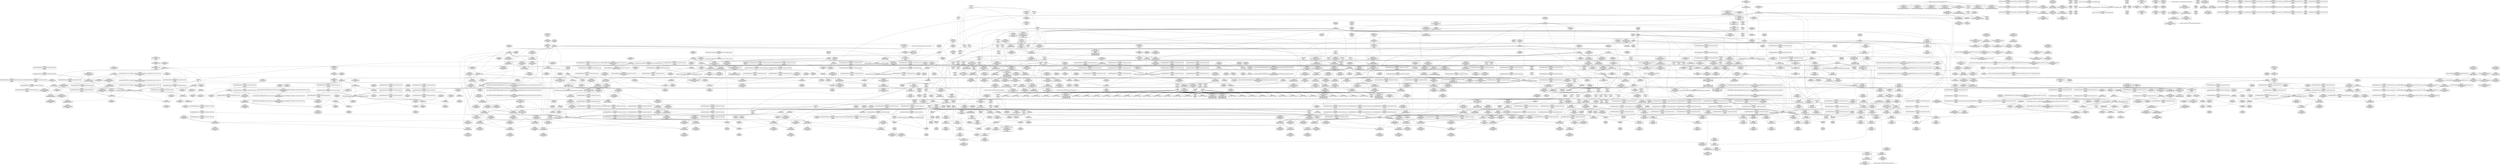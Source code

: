 digraph {
	CE0x5a38660 [shape=record,shape=Mrecord,label="{CE0x5a38660|__preempt_count_sub:do.body}"]
	CE0x5958b70 [shape=record,shape=Mrecord,label="{CE0x5958b70|i8_2|*Constant*|*SummSource*}"]
	CE0x5a22b20 [shape=record,shape=Mrecord,label="{CE0x5a22b20|i64_ptrtoint_(i8*_blockaddress(_rcu_lock_acquire,_%__here)_to_i64)|*Constant*|*SummSource*}"]
	CE0x59becd0 [shape=record,shape=Mrecord,label="{CE0x59becd0|__rcu_read_lock:tmp3|*SummSource*}"]
	CE0x59be910 [shape=record,shape=Mrecord,label="{CE0x59be910|i64*_getelementptr_inbounds_(_4_x_i64_,_4_x_i64_*___llvm_gcov_ctr133,_i64_0,_i64_1)|*Constant*}"]
	CE0x59e9830 [shape=record,shape=Mrecord,label="{CE0x59e9830|i64*_getelementptr_inbounds_(_4_x_i64_,_4_x_i64_*___llvm_gcov_ctr133,_i64_0,_i64_0)|*Constant*|*SummSource*}"]
	CE0x597d150 [shape=record,shape=Mrecord,label="{CE0x597d150|task_sid:tmp21|security/selinux/hooks.c,208|*SummSink*}"]
	CE0x597de50 [shape=record,shape=Mrecord,label="{CE0x597de50|task_sid:tmp23|security/selinux/hooks.c,208|*SummSource*}"]
	CE0x599ceb0 [shape=record,shape=Mrecord,label="{CE0x599ceb0|i64_4|*Constant*}"]
	CE0x598b2a0 [shape=record,shape=Mrecord,label="{CE0x598b2a0|sock_has_perm:u2|security/selinux/hooks.c,3974}"]
	CE0x5a37880 [shape=record,shape=Mrecord,label="{CE0x5a37880|i64*_getelementptr_inbounds_(_4_x_i64_,_4_x_i64_*___llvm_gcov_ctr134,_i64_0,_i64_1)|*Constant*|*SummSource*}"]
	CE0x59a7f70 [shape=record,shape=Mrecord,label="{CE0x59a7f70|cred_sid:tmp3|*SummSource*}"]
	CE0x5a3a720 [shape=record,shape=Mrecord,label="{CE0x5a3a720|__preempt_count_sub:tmp6|./arch/x86/include/asm/preempt.h,78|*SummSink*}"]
	CE0x59bdab0 [shape=record,shape=Mrecord,label="{CE0x59bdab0|rcu_lock_acquire:tmp4|include/linux/rcupdate.h,418}"]
	CE0x59b7f10 [shape=record,shape=Mrecord,label="{CE0x59b7f10|i8*_getelementptr_inbounds_(_41_x_i8_,_41_x_i8_*_.str44,_i32_0,_i32_0)|*Constant*|*SummSink*}"]
	CE0x5996bc0 [shape=record,shape=Mrecord,label="{CE0x5996bc0|sock_has_perm:tmp6|security/selinux/hooks.c,3969|*SummSink*}"]
	CE0x59eb510 [shape=record,shape=Mrecord,label="{CE0x59eb510|i64*_getelementptr_inbounds_(_11_x_i64_,_11_x_i64_*___llvm_gcov_ctr132,_i64_0,_i64_0)|*Constant*|*SummSource*}"]
	CE0x5992cc0 [shape=record,shape=Mrecord,label="{CE0x5992cc0|8:_%struct.sock*,_:_SCME_46,47_}"]
	CE0x59b8460 [shape=record,shape=Mrecord,label="{CE0x59b8460|task_sid:tmp19|security/selinux/hooks.c,208}"]
	CE0x5921900 [shape=record,shape=Mrecord,label="{CE0x5921900|sock_has_perm:net|security/selinux/hooks.c, 3966|*SummSource*}"]
	CE0x59ab5b0 [shape=record,shape=Mrecord,label="{CE0x59ab5b0|__rcu_read_lock:entry|*SummSink*}"]
	CE0x59cb140 [shape=record,shape=Mrecord,label="{CE0x59cb140|_call_void_rcu_read_unlock()_#10,_!dbg_!27748|security/selinux/hooks.c,209}"]
	CE0x59fb250 [shape=record,shape=Mrecord,label="{CE0x59fb250|rcu_read_unlock:tmp19|include/linux/rcupdate.h,933|*SummSource*}"]
	CE0x5935880 [shape=record,shape=Mrecord,label="{CE0x5935880|sock_has_perm:tmp20|security/selinux/hooks.c,3977|*SummSource*}"]
	CE0x59c9da0 [shape=record,shape=Mrecord,label="{CE0x59c9da0|task_sid:call7|security/selinux/hooks.c,208|*SummSink*}"]
	CE0x59217e0 [shape=record,shape=Mrecord,label="{CE0x59217e0|sock_has_perm:tmp10|security/selinux/hooks.c,3969|*SummSink*}"]
	CE0x5958cb0 [shape=record,shape=Mrecord,label="{CE0x5958cb0|sock_has_perm:u|security/selinux/hooks.c,3973|*SummSink*}"]
	CE0x5a2a010 [shape=record,shape=Mrecord,label="{CE0x5a2a010|__preempt_count_sub:tmp2}"]
	CE0x5a73980 [shape=record,shape=Mrecord,label="{CE0x5a73980|__preempt_count_sub:tmp1|*SummSource*}"]
	CE0x59f3b70 [shape=record,shape=Mrecord,label="{CE0x59f3b70|rcu_read_unlock:do.body|*SummSource*}"]
	CE0x58fbc80 [shape=record,shape=Mrecord,label="{CE0x58fbc80|GLOBAL:get_current|*Constant*}"]
	CE0x59d0e50 [shape=record,shape=Mrecord,label="{CE0x59d0e50|rcu_read_lock:tmp7|include/linux/rcupdate.h,882}"]
	CE0x5981270 [shape=record,shape=Mrecord,label="{CE0x5981270|__preempt_count_sub:tmp|*SummSource*}"]
	CE0x59a8ef0 [shape=record,shape=Mrecord,label="{CE0x59a8ef0|cred_sid:tmp2|*SummSource*}"]
	CE0x5a52180 [shape=record,shape=Mrecord,label="{CE0x5a52180|__preempt_count_add:tmp5|./arch/x86/include/asm/preempt.h,72|*SummSource*}"]
	CE0x5a1ded0 [shape=record,shape=Mrecord,label="{CE0x5a1ded0|i64*_getelementptr_inbounds_(_4_x_i64_,_4_x_i64_*___llvm_gcov_ctr134,_i64_0,_i64_2)|*Constant*|*SummSink*}"]
	CE0x59c5270 [shape=record,shape=Mrecord,label="{CE0x59c5270|rcu_lock_release:indirectgoto}"]
	CE0x5990410 [shape=record,shape=Mrecord,label="{CE0x5990410|i64*_getelementptr_inbounds_(_6_x_i64_,_6_x_i64_*___llvm_gcov_ctr327,_i64_0,_i64_3)|*Constant*}"]
	CE0x59acdd0 [shape=record,shape=Mrecord,label="{CE0x59acdd0|GLOBAL:rcu_lock_map|Global_var:rcu_lock_map}"]
	CE0x592b3f0 [shape=record,shape=Mrecord,label="{CE0x592b3f0|sock_has_perm:net|security/selinux/hooks.c, 3966}"]
	CE0x5922110 [shape=record,shape=Mrecord,label="{CE0x5922110|sock_has_perm:entry|*SummSource*}"]
	CE0x5a27590 [shape=record,shape=Mrecord,label="{CE0x5a27590|__rcu_read_unlock:tmp7|include/linux/rcupdate.h,245|*SummSource*}"]
	CE0x5a306a0 [shape=record,shape=Mrecord,label="{CE0x5a306a0|__rcu_read_unlock:tmp4|include/linux/rcupdate.h,244}"]
	CE0x59b5a70 [shape=record,shape=Mrecord,label="{CE0x59b5a70|i64*_getelementptr_inbounds_(_13_x_i64_,_13_x_i64_*___llvm_gcov_ctr126,_i64_0,_i64_8)|*Constant*|*SummSource*}"]
	CE0x59f7f00 [shape=record,shape=Mrecord,label="{CE0x59f7f00|rcu_read_unlock:tmp17|include/linux/rcupdate.h,933}"]
	CE0x59e18b0 [shape=record,shape=Mrecord,label="{CE0x59e18b0|i64*_getelementptr_inbounds_(_11_x_i64_,_11_x_i64_*___llvm_gcov_ctr127,_i64_0,_i64_9)|*Constant*|*SummSink*}"]
	CE0x59fbfd0 [shape=record,shape=Mrecord,label="{CE0x59fbfd0|rcu_read_unlock:tmp21|include/linux/rcupdate.h,935|*SummSource*}"]
	CE0x59e6d30 [shape=record,shape=Mrecord,label="{CE0x59e6d30|rcu_lock_release:tmp3}"]
	CE0x59999e0 [shape=record,shape=Mrecord,label="{CE0x59999e0|sock_has_perm:tmp13|security/selinux/hooks.c,3972|*SummSink*}"]
	CE0x59113d0 [shape=record,shape=Mrecord,label="{CE0x59113d0|selinux_socket_shutdown:call1|security/selinux/hooks.c,4253|*SummSource*}"]
	CE0x5a3a2f0 [shape=record,shape=Mrecord,label="{CE0x5a3a2f0|__preempt_count_sub:val|Function::__preempt_count_sub&Arg::val::}"]
	CE0x59bc1f0 [shape=record,shape=Mrecord,label="{CE0x59bc1f0|__rcu_read_unlock:entry}"]
	CE0x5a38740 [shape=record,shape=Mrecord,label="{CE0x5a38740|__preempt_count_sub:do.end|*SummSource*}"]
	CE0x59dc130 [shape=record,shape=Mrecord,label="{CE0x59dc130|rcu_read_lock:call3|include/linux/rcupdate.h,882|*SummSource*}"]
	CE0x590bcc0 [shape=record,shape=Mrecord,label="{CE0x590bcc0|sock_has_perm:bb|*SummSink*}"]
	CE0x5a21930 [shape=record,shape=Mrecord,label="{CE0x5a21930|rcu_lock_release:__here|*SummSource*}"]
	CE0x5a38a80 [shape=record,shape=Mrecord,label="{CE0x5a38a80|__preempt_count_sub:do.end}"]
	CE0x5907a80 [shape=record,shape=Mrecord,label="{CE0x5907a80|selinux_socket_shutdown:tmp1|*SummSource*}"]
	CE0x59197d0 [shape=record,shape=Mrecord,label="{CE0x59197d0|sock_has_perm:sid|security/selinux/hooks.c,3969}"]
	CE0x59ab540 [shape=record,shape=Mrecord,label="{CE0x59ab540|__rcu_read_lock:entry|*SummSource*}"]
	CE0x59a8b10 [shape=record,shape=Mrecord,label="{CE0x59a8b10|rcu_read_lock:entry|*SummSink*}"]
	CE0x59fbe60 [shape=record,shape=Mrecord,label="{CE0x59fbe60|i64*_getelementptr_inbounds_(_11_x_i64_,_11_x_i64_*___llvm_gcov_ctr132,_i64_0,_i64_10)|*Constant*}"]
	CE0x594deb0 [shape=record,shape=Mrecord,label="{CE0x594deb0|task_sid:tmp12|security/selinux/hooks.c,208|*SummSource*}"]
	CE0x5909900 [shape=record,shape=Mrecord,label="{CE0x5909900|COLLAPSED:_GCMRE___llvm_gcov_ctr367_internal_global_2_x_i64_zeroinitializer:_elem_0:default:}"]
	CE0x59bd430 [shape=record,shape=Mrecord,label="{CE0x59bd430|_call_void_lock_acquire(%struct.lockdep_map*_%map,_i32_0,_i32_0,_i32_2,_i32_0,_%struct.lockdep_map*_null,_i64_ptrtoint_(i8*_blockaddress(_rcu_lock_acquire,_%__here)_to_i64))_#10,_!dbg_!27716|include/linux/rcupdate.h,418|*SummSink*}"]
	CE0x59a7e20 [shape=record,shape=Mrecord,label="{CE0x59a7e20|cred_sid:tmp3}"]
	CE0x597fce0 [shape=record,shape=Mrecord,label="{CE0x597fce0|task_sid:tmp26|security/selinux/hooks.c,208|*SummSource*}"]
	CE0x599dd10 [shape=record,shape=Mrecord,label="{CE0x599dd10|rcu_read_lock:tmp11|include/linux/rcupdate.h,882}"]
	CE0x592c1e0 [shape=record,shape=Mrecord,label="{CE0x592c1e0|32:_%struct.sock*,_:_CRE_16,24_|*MultipleSource*|security/selinux/hooks.c,4253|Function::selinux_socket_shutdown&Arg::sock::}"]
	CE0x59d93d0 [shape=record,shape=Mrecord,label="{CE0x59d93d0|rcu_read_lock:tmp5|include/linux/rcupdate.h,882}"]
	CE0x5a4e1d0 [shape=record,shape=Mrecord,label="{CE0x5a4e1d0|__rcu_read_unlock:tmp3|*SummSink*}"]
	CE0x5a52e70 [shape=record,shape=Mrecord,label="{CE0x5a52e70|__rcu_read_unlock:do.body|*SummSink*}"]
	CE0x59a8e80 [shape=record,shape=Mrecord,label="{CE0x59a8e80|cred_sid:tmp2}"]
	CE0x5907f90 [shape=record,shape=Mrecord,label="{CE0x5907f90|selinux_socket_shutdown:tmp|*SummSource*}"]
	CE0x5980790 [shape=record,shape=Mrecord,label="{CE0x5980790|_call_void_asm_addl_$1,_%gs:$0_,_*m,ri,*m,_dirflag_,_fpsr_,_flags_(i32*___preempt_count,_i32_%val,_i32*___preempt_count)_#3,_!dbg_!27714,_!srcloc_!27717|./arch/x86/include/asm/preempt.h,72|*SummSource*}"]
	CE0x59e42f0 [shape=record,shape=Mrecord,label="{CE0x59e42f0|rcu_read_lock:tmp21|include/linux/rcupdate.h,884|*SummSource*}"]
	CE0x597e730 [shape=record,shape=Mrecord,label="{CE0x597e730|task_sid:tmp25|security/selinux/hooks.c,208}"]
	CE0x598c710 [shape=record,shape=Mrecord,label="{CE0x598c710|sock_has_perm:sid5|security/selinux/hooks.c,3976}"]
	CE0x59e08d0 [shape=record,shape=Mrecord,label="{CE0x59e08d0|i32_883|*Constant*}"]
	CE0x59a7bc0 [shape=record,shape=Mrecord,label="{CE0x59a7bc0|task_sid:tobool|security/selinux/hooks.c,208}"]
	CE0x590df50 [shape=record,shape=Mrecord,label="{CE0x590df50|i64*_getelementptr_inbounds_(_2_x_i64_,_2_x_i64_*___llvm_gcov_ctr98,_i64_0,_i64_0)|*Constant*|*SummSink*}"]
	CE0x59ca5a0 [shape=record,shape=Mrecord,label="{CE0x59ca5a0|cred_sid:entry|*SummSink*}"]
	CE0x5a1d6f0 [shape=record,shape=Mrecord,label="{CE0x5a1d6f0|__rcu_read_unlock:do.end}"]
	CE0x595a680 [shape=record,shape=Mrecord,label="{CE0x595a680|i64*_getelementptr_inbounds_(_6_x_i64_,_6_x_i64_*___llvm_gcov_ctr327,_i64_0,_i64_5)|*Constant*|*SummSink*}"]
	CE0x5992210 [shape=record,shape=Mrecord,label="{CE0x5992210|8:_%struct.sock*,_:_SCME_37,38_}"]
	CE0x5a2fc00 [shape=record,shape=Mrecord,label="{CE0x5a2fc00|i64*_getelementptr_inbounds_(_4_x_i64_,_4_x_i64_*___llvm_gcov_ctr135,_i64_0,_i64_1)|*Constant*|*SummSink*}"]
	CE0x59cbeb0 [shape=record,shape=Mrecord,label="{CE0x59cbeb0|_ret_void,_!dbg_!27735|include/linux/rcupdate.h,938|*SummSource*}"]
	CE0x5910010 [shape=record,shape=Mrecord,label="{CE0x5910010|GLOBAL:current_task|Global_var:current_task|*SummSink*}"]
	CE0x5991170 [shape=record,shape=Mrecord,label="{CE0x5991170|8:_%struct.sock*,_:_SCME_24,25_}"]
	CE0x592f2a0 [shape=record,shape=Mrecord,label="{CE0x592f2a0|32:_%struct.sock*,_:_CRE_40,48_|*MultipleSource*|security/selinux/hooks.c,4253|Function::selinux_socket_shutdown&Arg::sock::}"]
	CE0x5a1d840 [shape=record,shape=Mrecord,label="{CE0x5a1d840|__rcu_read_unlock:do.end|*SummSink*}"]
	CE0x5997760 [shape=record,shape=Mrecord,label="{CE0x5997760|sock_has_perm:tmp7|security/selinux/hooks.c,3969}"]
	CE0x59c9910 [shape=record,shape=Mrecord,label="{CE0x59c9910|GLOBAL:cred_sid|*Constant*}"]
	CE0x590fc60 [shape=record,shape=Mrecord,label="{CE0x590fc60|_call_void_mcount()_#3|*SummSink*}"]
	CE0x5954140 [shape=record,shape=Mrecord,label="{CE0x5954140|task_sid:do.end6|*SummSource*}"]
	CE0x59a4de0 [shape=record,shape=Mrecord,label="{CE0x59a4de0|GLOBAL:__rcu_read_lock|*Constant*|*SummSink*}"]
	CE0x59e5290 [shape=record,shape=Mrecord,label="{CE0x59e5290|cred_sid:bb|*SummSource*}"]
	CE0x59c3250 [shape=record,shape=Mrecord,label="{CE0x59c3250|__preempt_count_sub:entry|*SummSource*}"]
	CE0x5926960 [shape=record,shape=Mrecord,label="{CE0x5926960|sock_has_perm:if.end}"]
	CE0x597da50 [shape=record,shape=Mrecord,label="{CE0x597da50|i64*_getelementptr_inbounds_(_13_x_i64_,_13_x_i64_*___llvm_gcov_ctr126,_i64_0,_i64_10)|*Constant*|*SummSink*}"]
	CE0x59e36a0 [shape=record,shape=Mrecord,label="{CE0x59e36a0|rcu_read_lock:tmp19|include/linux/rcupdate.h,882|*SummSource*}"]
	CE0x598f840 [shape=record,shape=Mrecord,label="{CE0x598f840|avc_has_perm:auditdata|Function::avc_has_perm&Arg::auditdata::|*SummSource*}"]
	CE0x59b5140 [shape=record,shape=Mrecord,label="{CE0x59b5140|task_sid:tmp17|security/selinux/hooks.c,208}"]
	CE0x590b800 [shape=record,shape=Mrecord,label="{CE0x590b800|rcu_read_lock:do.end}"]
	CE0x59933e0 [shape=record,shape=Mrecord,label="{CE0x59933e0|8:_%struct.sock*,_:_SCME_52,53_}"]
	CE0x590c2f0 [shape=record,shape=Mrecord,label="{CE0x590c2f0|selinux_socket_shutdown:entry|*SummSink*}"]
	CE0x5926030 [shape=record,shape=Mrecord,label="{CE0x5926030|COLLAPSED:_GCMRE_current_task_external_global_%struct.task_struct*:_elem_0:default:}"]
	CE0x598d7d0 [shape=record,shape=Mrecord,label="{CE0x598d7d0|i32_4|*Constant*|*SummSink*}"]
	CE0x594a260 [shape=record,shape=Mrecord,label="{CE0x594a260|rcu_lock_acquire:indirectgoto|*SummSink*}"]
	CE0x5a73370 [shape=record,shape=Mrecord,label="{CE0x5a73370|__preempt_count_sub:tmp4|./arch/x86/include/asm/preempt.h,77}"]
	CE0x598fcd0 [shape=record,shape=Mrecord,label="{CE0x598fcd0|_ret_i32_%retval.0,_!dbg_!27728|security/selinux/avc.c,775|*SummSink*}"]
	CE0x59ac110 [shape=record,shape=Mrecord,label="{CE0x59ac110|cred_sid:sid|security/selinux/hooks.c,197|*SummSource*}"]
	CE0x593a720 [shape=record,shape=Mrecord,label="{CE0x593a720|8:_%struct.sock*,_:_SCME_16,18_|*MultipleSource*|security/selinux/hooks.c, 3966|security/selinux/hooks.c,3966|security/selinux/hooks.c,3966}"]
	CE0x59b7690 [shape=record,shape=Mrecord,label="{CE0x59b7690|i32_208|*Constant*|*SummSource*}"]
	CE0x59d34e0 [shape=record,shape=Mrecord,label="{CE0x59d34e0|rcu_lock_acquire:tmp1|*SummSource*}"]
	CE0x5939c70 [shape=record,shape=Mrecord,label="{CE0x5939c70|task_sid:do.end|*SummSource*}"]
	CE0x593d490 [shape=record,shape=Mrecord,label="{CE0x593d490|task_sid:tmp3}"]
	CE0x59b11e0 [shape=record,shape=Mrecord,label="{CE0x59b11e0|GLOBAL:__llvm_gcov_ctr126|Global_var:__llvm_gcov_ctr126}"]
	CE0x5a220c0 [shape=record,shape=Mrecord,label="{CE0x5a220c0|i32_2|*Constant*}"]
	CE0x59aaea0 [shape=record,shape=Mrecord,label="{CE0x59aaea0|rcu_read_lock:land.lhs.true}"]
	CE0x5953d50 [shape=record,shape=Mrecord,label="{CE0x5953d50|i32_0|*Constant*}"]
	CE0x59cde60 [shape=record,shape=Mrecord,label="{CE0x59cde60|rcu_read_unlock:tmp2|*SummSink*}"]
	"CONST[source:2(external),value:2(dynamic)][purpose:{subject}][SrcIdx:4]"
	CE0x59d1a70 [shape=record,shape=Mrecord,label="{CE0x59d1a70|i64*_getelementptr_inbounds_(_4_x_i64_,_4_x_i64_*___llvm_gcov_ctr130,_i64_0,_i64_2)|*Constant*}"]
	CE0x5925c00 [shape=record,shape=Mrecord,label="{CE0x5925c00|selinux_socket_shutdown:entry}"]
	CE0x59ed6a0 [shape=record,shape=Mrecord,label="{CE0x59ed6a0|rcu_read_unlock:tmp10|include/linux/rcupdate.h,933}"]
	CE0x5993510 [shape=record,shape=Mrecord,label="{CE0x5993510|8:_%struct.sock*,_:_SCME_53,54_}"]
	CE0x59e78d0 [shape=record,shape=Mrecord,label="{CE0x59e78d0|GLOBAL:__preempt_count_add|*Constant*|*SummSink*}"]
	CE0x597ec40 [shape=record,shape=Mrecord,label="{CE0x597ec40|task_sid:tmp24|security/selinux/hooks.c,208|*SummSink*}"]
	CE0x59869f0 [shape=record,shape=Mrecord,label="{CE0x59869f0|__preempt_count_sub:tmp7|./arch/x86/include/asm/preempt.h,78|*SummSource*}"]
	CE0x59c47b0 [shape=record,shape=Mrecord,label="{CE0x59c47b0|rcu_lock_acquire:tmp7}"]
	CE0x59c8bd0 [shape=record,shape=Mrecord,label="{CE0x59c8bd0|void_(i32*,_i32,_i32*)*_asm_addl_$1,_%gs:$0_,_*m,ri,*m,_dirflag_,_fpsr_,_flags_}"]
	CE0x5943530 [shape=record,shape=Mrecord,label="{CE0x5943530|_ret_i32_%call1,_!dbg_!27716|security/selinux/hooks.c,4253|*SummSource*}"]
	CE0x59af280 [shape=record,shape=Mrecord,label="{CE0x59af280|rcu_read_unlock:tmp1}"]
	CE0x59f7210 [shape=record,shape=Mrecord,label="{CE0x59f7210|rcu_read_unlock:tmp16|include/linux/rcupdate.h,933|*SummSource*}"]
	CE0x59a8970 [shape=record,shape=Mrecord,label="{CE0x59a8970|rcu_read_lock:tobool|include/linux/rcupdate.h,882|*SummSink*}"]
	CE0x5936a20 [shape=record,shape=Mrecord,label="{CE0x5936a20|rcu_read_lock:tmp14|include/linux/rcupdate.h,882}"]
	CE0x598b000 [shape=record,shape=Mrecord,label="{CE0x598b000|sock_has_perm:net1|security/selinux/hooks.c,3973|*SummSink*}"]
	CE0x5954e70 [shape=record,shape=Mrecord,label="{CE0x5954e70|rcu_lock_acquire:map|Function::rcu_lock_acquire&Arg::map::|*SummSink*}"]
	CE0x59a8f60 [shape=record,shape=Mrecord,label="{CE0x59a8f60|cred_sid:tmp2|*SummSink*}"]
	CE0x5048fe0 [shape=record,shape=Mrecord,label="{CE0x5048fe0|sock_has_perm:sk|Function::sock_has_perm&Arg::sk::|*SummSink*}"]
	CE0x59edea0 [shape=record,shape=Mrecord,label="{CE0x59edea0|rcu_read_unlock:call|include/linux/rcupdate.h,933|*SummSink*}"]
	CE0x5910b90 [shape=record,shape=Mrecord,label="{CE0x5910b90|_call_void_mcount()_#3|*SummSink*}"]
	CE0x59cfd90 [shape=record,shape=Mrecord,label="{CE0x59cfd90|rcu_read_unlock:tmp14|include/linux/rcupdate.h,933|*SummSource*}"]
	CE0x5997b30 [shape=record,shape=Mrecord,label="{CE0x5997b30|GLOBAL:__llvm_gcov_ctr327|Global_var:__llvm_gcov_ctr327}"]
	CE0x590bd30 [shape=record,shape=Mrecord,label="{CE0x590bd30|sock_has_perm:if.then}"]
	CE0x5951720 [shape=record,shape=Mrecord,label="{CE0x5951720|sock_has_perm:sk_security|security/selinux/hooks.c,3964|*SummSink*}"]
	CE0x594f410 [shape=record,shape=Mrecord,label="{CE0x594f410|i32_77|*Constant*}"]
	CE0x59d0880 [shape=record,shape=Mrecord,label="{CE0x59d0880|i64*_getelementptr_inbounds_(_4_x_i64_,_4_x_i64_*___llvm_gcov_ctr130,_i64_0,_i64_1)|*Constant*|*SummSink*}"]
	CE0x5999d80 [shape=record,shape=Mrecord,label="{CE0x5999d80|sock_has_perm:tmp4|security/selinux/hooks.c,3966}"]
	CE0x59969c0 [shape=record,shape=Mrecord,label="{CE0x59969c0|sock_has_perm:tmp6|security/selinux/hooks.c,3969|*SummSource*}"]
	CE0x59a6a60 [shape=record,shape=Mrecord,label="{CE0x59a6a60|task_sid:real_cred|security/selinux/hooks.c,208}"]
	CE0x5a1c780 [shape=record,shape=Mrecord,label="{CE0x5a1c780|i64*_getelementptr_inbounds_(_4_x_i64_,_4_x_i64_*___llvm_gcov_ctr128,_i64_0,_i64_0)|*Constant*}"]
	CE0x5a33040 [shape=record,shape=Mrecord,label="{CE0x5a33040|__rcu_read_unlock:tmp5|include/linux/rcupdate.h,244|*SummSink*}"]
	CE0x59b4140 [shape=record,shape=Mrecord,label="{CE0x59b4140|i64_6|*Constant*|*SummSource*}"]
	CE0x59b5000 [shape=record,shape=Mrecord,label="{CE0x59b5000|task_sid:tmp15|security/selinux/hooks.c,208|*SummSource*}"]
	CE0x5a733e0 [shape=record,shape=Mrecord,label="{CE0x5a733e0|__preempt_count_sub:tmp4|./arch/x86/include/asm/preempt.h,77|*SummSource*}"]
	CE0x59932b0 [shape=record,shape=Mrecord,label="{CE0x59932b0|8:_%struct.sock*,_:_SCME_51,52_}"]
	CE0x598dd30 [shape=record,shape=Mrecord,label="{CE0x598dd30|sock_has_perm:call6|security/selinux/hooks.c,3976|*SummSink*}"]
	CE0x59097a0 [shape=record,shape=Mrecord,label="{CE0x59097a0|i64*_getelementptr_inbounds_(_2_x_i64_,_2_x_i64_*___llvm_gcov_ctr367,_i64_0,_i64_0)|*Constant*}"]
	CE0x5a52ba0 [shape=record,shape=Mrecord,label="{CE0x5a52ba0|__rcu_read_unlock:do.body}"]
	CE0x5a1d0d0 [shape=record,shape=Mrecord,label="{CE0x5a1d0d0|i64_1|*Constant*}"]
	CE0x5993d40 [shape=record,shape=Mrecord,label="{CE0x5993d40|GLOBAL:task_sid|*Constant*|*SummSink*}"]
	CE0x59f1680 [shape=record,shape=Mrecord,label="{CE0x59f1680|rcu_read_unlock:tmp11|include/linux/rcupdate.h,933|*SummSink*}"]
	CE0x5a3a6b0 [shape=record,shape=Mrecord,label="{CE0x5a3a6b0|__preempt_count_sub:tmp6|./arch/x86/include/asm/preempt.h,78|*SummSource*}"]
	CE0x593c480 [shape=record,shape=Mrecord,label="{CE0x593c480|_ret_void,_!dbg_!27735|include/linux/rcupdate.h,884|*SummSource*}"]
	CE0x5a53150 [shape=record,shape=Mrecord,label="{CE0x5a53150|COLLAPSED:_GCMRE___llvm_gcov_ctr129_internal_global_4_x_i64_zeroinitializer:_elem_0:default:}"]
	CE0x59eb990 [shape=record,shape=Mrecord,label="{CE0x59eb990|i64*_getelementptr_inbounds_(_4_x_i64_,_4_x_i64_*___llvm_gcov_ctr128,_i64_0,_i64_3)|*Constant*|*SummSink*}"]
	CE0x5953f00 [shape=record,shape=Mrecord,label="{CE0x5953f00|task_sid:land.lhs.true|*SummSink*}"]
	CE0x59a9250 [shape=record,shape=Mrecord,label="{CE0x59a9250|task_sid:tmp|*SummSink*}"]
	CE0x5950670 [shape=record,shape=Mrecord,label="{CE0x5950670|GLOBAL:rcu_read_unlock.__warned|Global_var:rcu_read_unlock.__warned|*SummSource*}"]
	CE0x59917c0 [shape=record,shape=Mrecord,label="{CE0x59917c0|8:_%struct.sock*,_:_SCME_28,29_}"]
	CE0x5a33360 [shape=record,shape=Mrecord,label="{CE0x5a33360|_call_void_asm_sideeffect_,_memory_,_dirflag_,_fpsr_,_flags_()_#3,_!dbg_!27711,_!srcloc_!27714|include/linux/rcupdate.h,244|*SummSink*}"]
	CE0x59f7fe0 [shape=record,shape=Mrecord,label="{CE0x59f7fe0|rcu_read_unlock:tmp17|include/linux/rcupdate.h,933|*SummSink*}"]
	CE0x59cf8b0 [shape=record,shape=Mrecord,label="{CE0x59cf8b0|rcu_read_unlock:tmp13|include/linux/rcupdate.h,933|*SummSink*}"]
	CE0x5955ff0 [shape=record,shape=Mrecord,label="{CE0x5955ff0|sock_has_perm:tmp14|security/selinux/hooks.c,3972|*SummSink*}"]
	CE0x59368b0 [shape=record,shape=Mrecord,label="{CE0x59368b0|rcu_read_lock:tmp13|include/linux/rcupdate.h,882}"]
	CE0x59d3270 [shape=record,shape=Mrecord,label="{CE0x59d3270|rcu_lock_acquire:entry}"]
	CE0x5999220 [shape=record,shape=Mrecord,label="{CE0x5999220|i64*_getelementptr_inbounds_(_6_x_i64_,_6_x_i64_*___llvm_gcov_ctr327,_i64_0,_i64_4)|*Constant*}"]
	CE0x59b4730 [shape=record,shape=Mrecord,label="{CE0x59b4730|i64_7|*Constant*}"]
	CE0x59e9470 [shape=record,shape=Mrecord,label="{CE0x59e9470|rcu_read_unlock:tmp|*SummSource*}"]
	CE0x5913fb0 [shape=record,shape=Mrecord,label="{CE0x5913fb0|selinux_socket_shutdown:entry|*SummSource*}"]
	CE0x5925e90 [shape=record,shape=Mrecord,label="{CE0x5925e90|sock_has_perm:tmp1|*SummSource*}"]
	CE0x59b2d50 [shape=record,shape=Mrecord,label="{CE0x59b2d50|_ret_void,_!dbg_!27717|include/linux/rcupdate.h,419}"]
	CE0x59af6f0 [shape=record,shape=Mrecord,label="{CE0x59af6f0|__rcu_read_unlock:tmp5|include/linux/rcupdate.h,244}"]
	CE0x59dbe50 [shape=record,shape=Mrecord,label="{CE0x59dbe50|rcu_read_lock:call3|include/linux/rcupdate.h,882}"]
	CE0x594a1a0 [shape=record,shape=Mrecord,label="{CE0x594a1a0|rcu_lock_acquire:indirectgoto|*SummSource*}"]
	CE0x5993770 [shape=record,shape=Mrecord,label="{CE0x5993770|8:_%struct.sock*,_:_SCME_55,56_}"]
	CE0x5919310 [shape=record,shape=Mrecord,label="{CE0x5919310|_call_void_mcount()_#3|*SummSource*}"]
	CE0x59f18d0 [shape=record,shape=Mrecord,label="{CE0x59f18d0|rcu_lock_release:tmp|*SummSink*}"]
	CE0x5956be0 [shape=record,shape=Mrecord,label="{CE0x5956be0|i8_2|*Constant*}"]
	CE0x5913690 [shape=record,shape=Mrecord,label="{CE0x5913690|sock_has_perm:tmp9|security/selinux/hooks.c,3969|*SummSink*}"]
	CE0x59532d0 [shape=record,shape=Mrecord,label="{CE0x59532d0|get_current:tmp3|*SummSink*}"]
	CE0x59aca20 [shape=record,shape=Mrecord,label="{CE0x59aca20|task_sid:tmp9|security/selinux/hooks.c,208|*SummSink*}"]
	CE0x5926d60 [shape=record,shape=Mrecord,label="{CE0x5926d60|i64*_getelementptr_inbounds_(_2_x_i64_,_2_x_i64_*___llvm_gcov_ctr98,_i64_0,_i64_1)|*Constant*|*SummSink*}"]
	CE0x59bb0b0 [shape=record,shape=Mrecord,label="{CE0x59bb0b0|rcu_lock_release:map|Function::rcu_lock_release&Arg::map::}"]
	CE0x590fb40 [shape=record,shape=Mrecord,label="{CE0x590fb40|get_current:tmp1}"]
	CE0x59c4210 [shape=record,shape=Mrecord,label="{CE0x59c4210|rcu_lock_acquire:tmp6}"]
	CE0x59e3880 [shape=record,shape=Mrecord,label="{CE0x59e3880|rcu_read_lock:tmp20|include/linux/rcupdate.h,882}"]
	CE0x5a65e90 [shape=record,shape=Mrecord,label="{CE0x5a65e90|__preempt_count_add:bb|*SummSink*}"]
	CE0x598a330 [shape=record,shape=Mrecord,label="{CE0x598a330|sock_has_perm:tmp17|security/selinux/hooks.c,3976|*SummSink*}"]
	CE0x599a140 [shape=record,shape=Mrecord,label="{CE0x599a140|sock_has_perm:tmp5|security/selinux/hooks.c,3966}"]
	CE0x593cfe0 [shape=record,shape=Mrecord,label="{CE0x593cfe0|task_sid:if.end}"]
	CE0x5a51d30 [shape=record,shape=Mrecord,label="{CE0x5a51d30|i64*_getelementptr_inbounds_(_4_x_i64_,_4_x_i64_*___llvm_gcov_ctr129,_i64_0,_i64_2)|*Constant*|*SummSink*}"]
	CE0x5997f60 [shape=record,shape=Mrecord,label="{CE0x5997f60|i64_0|*Constant*|*SummSource*}"]
	CE0x5a1fcb0 [shape=record,shape=Mrecord,label="{CE0x5a1fcb0|i8*_undef|*Constant*}"]
	CE0x5992a60 [shape=record,shape=Mrecord,label="{CE0x5992a60|8:_%struct.sock*,_:_SCME_44,45_}"]
	CE0x59f22b0 [shape=record,shape=Mrecord,label="{CE0x59f22b0|rcu_read_unlock:land.lhs.true|*SummSink*}"]
	CE0x59a7060 [shape=record,shape=Mrecord,label="{CE0x59a7060|i32_22|*Constant*}"]
	CE0x59f93f0 [shape=record,shape=Mrecord,label="{CE0x59f93f0|_call_void_lockdep_rcu_suspicious(i8*_getelementptr_inbounds_(_25_x_i8_,_25_x_i8_*_.str45,_i32_0,_i32_0),_i32_934,_i8*_getelementptr_inbounds_(_44_x_i8_,_44_x_i8_*_.str47,_i32_0,_i32_0))_#10,_!dbg_!27726|include/linux/rcupdate.h,933|*SummSink*}"]
	CE0x59b6c90 [shape=record,shape=Mrecord,label="{CE0x59b6c90|GLOBAL:lockdep_rcu_suspicious|*Constant*}"]
	CE0x594df90 [shape=record,shape=Mrecord,label="{CE0x594df90|task_sid:call3|security/selinux/hooks.c,208}"]
	CE0x59958b0 [shape=record,shape=Mrecord,label="{CE0x59958b0|i32_8|*Constant*|*SummSource*}"]
	CE0x5a23d50 [shape=record,shape=Mrecord,label="{CE0x5a23d50|i64*_getelementptr_inbounds_(_4_x_i64_,_4_x_i64_*___llvm_gcov_ctr134,_i64_0,_i64_3)|*Constant*}"]
	CE0x59a8a30 [shape=record,shape=Mrecord,label="{CE0x59a8a30|GLOBAL:rcu_read_lock|*Constant*|*SummSink*}"]
	CE0x5907ee0 [shape=record,shape=Mrecord,label="{CE0x5907ee0|GLOBAL:get_current|*Constant*|*SummSource*}"]
	CE0x59bed40 [shape=record,shape=Mrecord,label="{CE0x59bed40|__rcu_read_lock:tmp3|*SummSink*}"]
	CE0x59b65b0 [shape=record,shape=Mrecord,label="{CE0x59b65b0|_call_void_lockdep_rcu_suspicious(i8*_getelementptr_inbounds_(_25_x_i8_,_25_x_i8_*_.str3,_i32_0,_i32_0),_i32_208,_i8*_getelementptr_inbounds_(_41_x_i8_,_41_x_i8_*_.str44,_i32_0,_i32_0))_#10,_!dbg_!27732|security/selinux/hooks.c,208|*SummSink*}"]
	CE0x59ba0a0 [shape=record,shape=Mrecord,label="{CE0x59ba0a0|rcu_read_unlock:tmp22|include/linux/rcupdate.h,935|*SummSink*}"]
	"CONST[source:0(mediator),value:2(dynamic)][purpose:{object}][SnkIdx:1]"
	CE0x59b9320 [shape=record,shape=Mrecord,label="{CE0x59b9320|_ret_void,_!dbg_!27717|include/linux/rcupdate.h,419|*SummSink*}"]
	CE0x5919f60 [shape=record,shape=Mrecord,label="{CE0x5919f60|sock_has_perm:cmp|security/selinux/hooks.c,3969}"]
	CE0x5a22890 [shape=record,shape=Mrecord,label="{CE0x5a22890|%struct.lockdep_map*_null|*Constant*|*SummSink*}"]
	CE0x59f1550 [shape=record,shape=Mrecord,label="{CE0x59f1550|rcu_read_unlock:tmp11|include/linux/rcupdate.h,933|*SummSource*}"]
	CE0x59aaae0 [shape=record,shape=Mrecord,label="{CE0x59aaae0|rcu_read_unlock:tmp5|include/linux/rcupdate.h,933}"]
	CE0x59ebdc0 [shape=record,shape=Mrecord,label="{CE0x59ebdc0|_call_void_mcount()_#3|*SummSink*}"]
	CE0x5a1f6b0 [shape=record,shape=Mrecord,label="{CE0x5a1f6b0|rcu_lock_release:tmp6|*SummSource*}"]
	CE0x5939e40 [shape=record,shape=Mrecord,label="{CE0x5939e40|task_sid:bb|*SummSource*}"]
	CE0x594d6d0 [shape=record,shape=Mrecord,label="{CE0x594d6d0|cred_sid:tmp5|security/selinux/hooks.c,196|*SummSource*}"]
	CE0x5918d50 [shape=record,shape=Mrecord,label="{CE0x5918d50|GLOBAL:lock_release|*Constant*}"]
	CE0x5a27460 [shape=record,shape=Mrecord,label="{CE0x5a27460|__rcu_read_unlock:tmp7|include/linux/rcupdate.h,245}"]
	CE0x5946ad0 [shape=record,shape=Mrecord,label="{CE0x5946ad0|sock_has_perm:perms|Function::sock_has_perm&Arg::perms::}"]
	CE0x59ea2c0 [shape=record,shape=Mrecord,label="{CE0x59ea2c0|__preempt_count_add:val|Function::__preempt_count_add&Arg::val::}"]
	CE0x59ce0f0 [shape=record,shape=Mrecord,label="{CE0x59ce0f0|rcu_read_unlock:tmp3}"]
	CE0x59bd5a0 [shape=record,shape=Mrecord,label="{CE0x59bd5a0|i32_0|*Constant*}"]
	CE0x599aa90 [shape=record,shape=Mrecord,label="{CE0x599aa90|__preempt_count_sub:bb|*SummSource*}"]
	CE0x5996cd0 [shape=record,shape=Mrecord,label="{CE0x5996cd0|sock_has_perm:tmp7|security/selinux/hooks.c,3969|*SummSource*}"]
	CE0x59f2c10 [shape=record,shape=Mrecord,label="{CE0x59f2c10|i64*_getelementptr_inbounds_(_4_x_i64_,_4_x_i64_*___llvm_gcov_ctr130,_i64_0,_i64_2)|*Constant*|*SummSource*}"]
	CE0x598f5f0 [shape=record,shape=Mrecord,label="{CE0x598f5f0|avc_has_perm:requested|Function::avc_has_perm&Arg::requested::|*SummSink*}"]
	CE0x5a32e00 [shape=record,shape=Mrecord,label="{CE0x5a32e00|_call_void_lock_release(%struct.lockdep_map*_%map,_i32_1,_i64_ptrtoint_(i8*_blockaddress(_rcu_lock_release,_%__here)_to_i64))_#10,_!dbg_!27716|include/linux/rcupdate.h,423|*SummSource*}"]
	CE0x5908bf0 [shape=record,shape=Mrecord,label="{CE0x5908bf0|i64_1|*Constant*}"]
	CE0x59ae460 [shape=record,shape=Mrecord,label="{CE0x59ae460|i64_3|*Constant*|*SummSource*}"]
	CE0x59d1000 [shape=record,shape=Mrecord,label="{CE0x59d1000|rcu_read_lock:tmp7|include/linux/rcupdate.h,882|*SummSource*}"]
	CE0x5904ac0 [shape=record,shape=Mrecord,label="{CE0x5904ac0|_call_void_mcount()_#3}"]
	CE0x59258f0 [shape=record,shape=Mrecord,label="{CE0x59258f0|rcu_lock_acquire:__here}"]
	CE0x597d620 [shape=record,shape=Mrecord,label="{CE0x597d620|task_sid:tmp23|security/selinux/hooks.c,208}"]
	CE0x59f49a0 [shape=record,shape=Mrecord,label="{CE0x59f49a0|rcu_read_unlock:tobool1|include/linux/rcupdate.h,933|*SummSink*}"]
	CE0x5991af0 [shape=record,shape=Mrecord,label="{CE0x5991af0|8:_%struct.sock*,_:_SCME_31,32_}"]
	CE0x59291d0 [shape=record,shape=Mrecord,label="{CE0x59291d0|sock_has_perm:tmp10|security/selinux/hooks.c,3969}"]
	CE0x5a21a40 [shape=record,shape=Mrecord,label="{CE0x5a21a40|__rcu_read_lock:bb|*SummSink*}"]
	CE0x59918c0 [shape=record,shape=Mrecord,label="{CE0x59918c0|8:_%struct.sock*,_:_SCME_29,30_}"]
	CE0x59e3010 [shape=record,shape=Mrecord,label="{CE0x59e3010|_call_void_lockdep_rcu_suspicious(i8*_getelementptr_inbounds_(_25_x_i8_,_25_x_i8_*_.str45,_i32_0,_i32_0),_i32_883,_i8*_getelementptr_inbounds_(_42_x_i8_,_42_x_i8_*_.str46,_i32_0,_i32_0))_#10,_!dbg_!27728|include/linux/rcupdate.h,882|*SummSink*}"]
	CE0x59153a0 [shape=record,shape=Mrecord,label="{CE0x59153a0|i32_5|*Constant*|*SummSource*}"]
	CE0x5937ad0 [shape=record,shape=Mrecord,label="{CE0x5937ad0|i64*_getelementptr_inbounds_(_11_x_i64_,_11_x_i64_*___llvm_gcov_ctr132,_i64_0,_i64_1)|*Constant*}"]
	CE0x59cbfc0 [shape=record,shape=Mrecord,label="{CE0x59cbfc0|_ret_void,_!dbg_!27735|include/linux/rcupdate.h,938|*SummSink*}"]
	CE0x5945930 [shape=record,shape=Mrecord,label="{CE0x5945930|_ret_i32_%retval.0,_!dbg_!27740|security/selinux/hooks.c,3977}"]
	CE0x59ae630 [shape=record,shape=Mrecord,label="{CE0x59ae630|cred_sid:tmp1|*SummSource*}"]
	CE0x59a3370 [shape=record,shape=Mrecord,label="{CE0x59a3370|rcu_read_lock:tmp1|*SummSource*}"]
	CE0x5a4ed40 [shape=record,shape=Mrecord,label="{CE0x5a4ed40|__preempt_count_add:tmp7|./arch/x86/include/asm/preempt.h,73|*SummSink*}"]
	CE0x598dea0 [shape=record,shape=Mrecord,label="{CE0x598dea0|i32_(i32,_i32,_i16,_i32,_%struct.common_audit_data*)*_bitcast_(i32_(i32,_i32,_i16,_i32,_%struct.common_audit_data.495*)*_avc_has_perm_to_i32_(i32,_i32,_i16,_i32,_%struct.common_audit_data*)*)|*Constant*}"]
	CE0x597bd40 [shape=record,shape=Mrecord,label="{CE0x597bd40|sock_has_perm:tmp2|*LoadInst*|security/selinux/hooks.c,3964}"]
	CE0x59f3590 [shape=record,shape=Mrecord,label="{CE0x59f3590|__rcu_read_lock:tmp5|include/linux/rcupdate.h,239}"]
	CE0x59f1960 [shape=record,shape=Mrecord,label="{CE0x59f1960|i64_1|*Constant*}"]
	CE0x59c5c80 [shape=record,shape=Mrecord,label="{CE0x59c5c80|__rcu_read_lock:tmp2}"]
	CE0x5939d60 [shape=record,shape=Mrecord,label="{CE0x5939d60|task_sid:do.end|*SummSink*}"]
	CE0x59bce60 [shape=record,shape=Mrecord,label="{CE0x59bce60|__rcu_read_lock:do.body}"]
	CE0x59d2bc0 [shape=record,shape=Mrecord,label="{CE0x59d2bc0|rcu_read_lock:tmp4|include/linux/rcupdate.h,882|*SummSource*}"]
	CE0x59be650 [shape=record,shape=Mrecord,label="{CE0x59be650|rcu_lock_acquire:tmp}"]
	CE0x59e3be0 [shape=record,shape=Mrecord,label="{CE0x59e3be0|rcu_read_lock:tmp20|include/linux/rcupdate.h,882|*SummSink*}"]
	CE0x59d86d0 [shape=record,shape=Mrecord,label="{CE0x59d86d0|COLLAPSED:_GCMRE___llvm_gcov_ctr135_internal_global_4_x_i64_zeroinitializer:_elem_0:default:}"]
	CE0x5959fe0 [shape=record,shape=Mrecord,label="{CE0x5959fe0|sock_has_perm:retval.0|*SummSource*}"]
	CE0x5950310 [shape=record,shape=Mrecord,label="{CE0x5950310|GLOBAL:rcu_read_unlock.__warned|Global_var:rcu_read_unlock.__warned}"]
	CE0x597bf50 [shape=record,shape=Mrecord,label="{CE0x597bf50|sock_has_perm:tmp2|*LoadInst*|security/selinux/hooks.c,3964|*SummSource*}"]
	CE0x5944890 [shape=record,shape=Mrecord,label="{CE0x5944890|get_current:bb}"]
	CE0x59bab70 [shape=record,shape=Mrecord,label="{CE0x59bab70|GLOBAL:rcu_lock_release|*Constant*|*SummSink*}"]
	CE0x5983930 [shape=record,shape=Mrecord,label="{CE0x5983930|i64*_getelementptr_inbounds_(_4_x_i64_,_4_x_i64_*___llvm_gcov_ctr134,_i64_0,_i64_3)|*Constant*|*SummSink*}"]
	CE0x59ce5e0 [shape=record,shape=Mrecord,label="{CE0x59ce5e0|rcu_read_lock:bb}"]
	CE0x5940010 [shape=record,shape=Mrecord,label="{CE0x5940010|%struct.task_struct*_(%struct.task_struct**)*_asm_movq_%gs:$_1:P_,$0_,_r,im,_dirflag_,_fpsr_,_flags_|*SummSource*}"]
	CE0x59b8a70 [shape=record,shape=Mrecord,label="{CE0x59b8a70|task_sid:tmp19|security/selinux/hooks.c,208|*SummSource*}"]
	CE0x59bbb30 [shape=record,shape=Mrecord,label="{CE0x59bbb30|_call_void___rcu_read_unlock()_#10,_!dbg_!27734|include/linux/rcupdate.h,937|*SummSource*}"]
	CE0x59beff0 [shape=record,shape=Mrecord,label="{CE0x59beff0|COLLAPSED:_GCMRE___llvm_gcov_ctr128_internal_global_4_x_i64_zeroinitializer:_elem_0:default:}"]
	CE0x5921ac0 [shape=record,shape=Mrecord,label="{CE0x5921ac0|selinux_socket_shutdown:call1|security/selinux/hooks.c,4253}"]
	CE0x59e9f80 [shape=record,shape=Mrecord,label="{CE0x59e9f80|rcu_read_unlock:tmp11|include/linux/rcupdate.h,933}"]
	CE0x5909010 [shape=record,shape=Mrecord,label="{CE0x5909010|selinux_socket_shutdown:call|security/selinux/hooks.c,4253|*SummSink*}"]
	CE0x5954b50 [shape=record,shape=Mrecord,label="{CE0x5954b50|rcu_lock_acquire:map|Function::rcu_lock_acquire&Arg::map::}"]
	CE0x598e1d0 [shape=record,shape=Mrecord,label="{CE0x598e1d0|i32_(i32,_i32,_i16,_i32,_%struct.common_audit_data*)*_bitcast_(i32_(i32,_i32,_i16,_i32,_%struct.common_audit_data.495*)*_avc_has_perm_to_i32_(i32,_i32,_i16,_i32,_%struct.common_audit_data*)*)|*Constant*|*SummSink*}"]
	CE0x59d3080 [shape=record,shape=Mrecord,label="{CE0x59d3080|_call_void_rcu_lock_acquire(%struct.lockdep_map*_rcu_lock_map)_#10,_!dbg_!27711|include/linux/rcupdate.h,881|*SummSource*}"]
	CE0x597e6c0 [shape=record,shape=Mrecord,label="{CE0x597e6c0|i64*_getelementptr_inbounds_(_13_x_i64_,_13_x_i64_*___llvm_gcov_ctr126,_i64_0,_i64_11)|*Constant*}"]
	CE0x59e1f70 [shape=record,shape=Mrecord,label="{CE0x59e1f70|rcu_read_lock:tmp17|include/linux/rcupdate.h,882|*SummSink*}"]
	CE0x59a80e0 [shape=record,shape=Mrecord,label="{CE0x59a80e0|_call_void_mcount()_#3}"]
	CE0x597cc10 [shape=record,shape=Mrecord,label="{CE0x597cc10|task_sid:tmp21|security/selinux/hooks.c,208}"]
	CE0x59077c0 [shape=record,shape=Mrecord,label="{CE0x59077c0|selinux_socket_shutdown:tmp1|*SummSink*}"]
	CE0x59f42e0 [shape=record,shape=Mrecord,label="{CE0x59f42e0|rcu_read_unlock:tmp6|include/linux/rcupdate.h,933|*SummSource*}"]
	CE0x59d9a70 [shape=record,shape=Mrecord,label="{CE0x59d9a70|__preempt_count_sub:tmp3|*SummSource*}"]
	CE0x5a39fa0 [shape=record,shape=Mrecord,label="{CE0x5a39fa0|__rcu_read_unlock:tmp1|*SummSource*}"]
	CE0x5909380 [shape=record,shape=Mrecord,label="{CE0x5909380|i64_1|*Constant*|*SummSource*}"]
	CE0x593c590 [shape=record,shape=Mrecord,label="{CE0x593c590|_ret_void,_!dbg_!27735|include/linux/rcupdate.h,884|*SummSink*}"]
	CE0x593c9e0 [shape=record,shape=Mrecord,label="{CE0x593c9e0|rcu_read_lock:tmp2}"]
	CE0x5999f30 [shape=record,shape=Mrecord,label="{CE0x5999f30|sock_has_perm:tmp4|security/selinux/hooks.c,3966|*SummSource*}"]
	CE0x59d2c50 [shape=record,shape=Mrecord,label="{CE0x59d2c50|GLOBAL:__llvm_gcov_ctr132|Global_var:__llvm_gcov_ctr132|*SummSource*}"]
	CE0x59ef9b0 [shape=record,shape=Mrecord,label="{CE0x59ef9b0|rcu_read_unlock:land.lhs.true2|*SummSink*}"]
	CE0x59adce0 [shape=record,shape=Mrecord,label="{CE0x59adce0|rcu_read_lock:if.end|*SummSink*}"]
	CE0x594e2c0 [shape=record,shape=Mrecord,label="{CE0x594e2c0|task_sid:tmp13|security/selinux/hooks.c,208|*SummSource*}"]
	CE0x5999c60 [shape=record,shape=Mrecord,label="{CE0x5999c60|sock_has_perm:tmp3|security/selinux/hooks.c,3964|*SummSink*}"]
	CE0x59df390 [shape=record,shape=Mrecord,label="{CE0x59df390|rcu_read_lock:tmp16|include/linux/rcupdate.h,882|*SummSink*}"]
	CE0x599d2e0 [shape=record,shape=Mrecord,label="{CE0x599d2e0|rcu_read_lock:tmp9|include/linux/rcupdate.h,882}"]
	CE0x5a1dd20 [shape=record,shape=Mrecord,label="{CE0x5a1dd20|i64*_getelementptr_inbounds_(_4_x_i64_,_4_x_i64_*___llvm_gcov_ctr134,_i64_0,_i64_2)|*Constant*|*SummSource*}"]
	CE0x59b0010 [shape=record,shape=Mrecord,label="{CE0x59b0010|i64*_getelementptr_inbounds_(_11_x_i64_,_11_x_i64_*___llvm_gcov_ctr127,_i64_0,_i64_1)|*Constant*|*SummSink*}"]
	CE0x59ccf20 [shape=record,shape=Mrecord,label="{CE0x59ccf20|GLOBAL:rcu_read_lock.__warned|Global_var:rcu_read_lock.__warned|*SummSink*}"]
	CE0x59925a0 [shape=record,shape=Mrecord,label="{CE0x59925a0|8:_%struct.sock*,_:_SCME_40,41_}"]
	CE0x59195c0 [shape=record,shape=Mrecord,label="{CE0x59195c0|i32_2|*Constant*|*SummSink*}"]
	CE0x59b22c0 [shape=record,shape=Mrecord,label="{CE0x59b22c0|task_sid:tmp6|security/selinux/hooks.c,208|*SummSource*}"]
	CE0x5951270 [shape=record,shape=Mrecord,label="{CE0x5951270|avc_has_perm:tclass|Function::avc_has_perm&Arg::tclass::|*SummSink*}"]
	CE0x59bcd60 [shape=record,shape=Mrecord,label="{CE0x59bcd60|_ret_void,_!dbg_!27717|include/linux/rcupdate.h,245|*SummSink*}"]
	CE0x593cac0 [shape=record,shape=Mrecord,label="{CE0x593cac0|rcu_read_lock:tmp2|*SummSink*}"]
	CE0x5908a90 [shape=record,shape=Mrecord,label="{CE0x5908a90|sock_has_perm:perms|Function::sock_has_perm&Arg::perms::|*SummSource*}"]
	CE0x59ab9d0 [shape=record,shape=Mrecord,label="{CE0x59ab9d0|task_sid:tmp7|security/selinux/hooks.c,208|*SummSource*}"]
	CE0x59cd4b0 [shape=record,shape=Mrecord,label="{CE0x59cd4b0|rcu_read_lock:land.lhs.true2}"]
	CE0x59bc940 [shape=record,shape=Mrecord,label="{CE0x59bc940|_ret_void,_!dbg_!27717|include/linux/rcupdate.h,245|*SummSource*}"]
	CE0x59e0ac0 [shape=record,shape=Mrecord,label="{CE0x59e0ac0|i32_883|*Constant*|*SummSink*}"]
	CE0x76cba30 [shape=record,shape=Mrecord,label="{CE0x76cba30|GLOBAL:sock_has_perm|*Constant*|*SummSource*}"]
	CE0x59cac10 [shape=record,shape=Mrecord,label="{CE0x59cac10|_ret_i32_%tmp6,_!dbg_!27716|security/selinux/hooks.c,197|*SummSource*}"]
	CE0x5a31a80 [shape=record,shape=Mrecord,label="{CE0x5a31a80|__preempt_count_sub:sub|./arch/x86/include/asm/preempt.h,77}"]
	CE0x598cda0 [shape=record,shape=Mrecord,label="{CE0x598cda0|sock_has_perm:sclass|security/selinux/hooks.c,3976|*SummSink*}"]
	CE0x598d4e0 [shape=record,shape=Mrecord,label="{CE0x598d4e0|i32_4|*Constant*}"]
	CE0x5982220 [shape=record,shape=Mrecord,label="{CE0x5982220|_call_void_asm_addl_$1,_%gs:$0_,_*m,ri,*m,_dirflag_,_fpsr_,_flags_(i32*___preempt_count,_i32_%sub,_i32*___preempt_count)_#3,_!dbg_!27717,_!srcloc_!27718|./arch/x86/include/asm/preempt.h,77|*SummSink*}"]
	CE0x59c4280 [shape=record,shape=Mrecord,label="{CE0x59c4280|i64*_getelementptr_inbounds_(_4_x_i64_,_4_x_i64_*___llvm_gcov_ctr130,_i64_0,_i64_3)|*Constant*|*SummSink*}"]
	CE0x59f3930 [shape=record,shape=Mrecord,label="{CE0x59f3930|rcu_read_unlock:if.end|*SummSink*}"]
	CE0x5a4e290 [shape=record,shape=Mrecord,label="{CE0x5a4e290|_call_void_mcount()_#3|*SummSource*}"]
	CE0x5a22390 [shape=record,shape=Mrecord,label="{CE0x5a22390|i64*_getelementptr_inbounds_(_4_x_i64_,_4_x_i64_*___llvm_gcov_ctr130,_i64_0,_i64_3)|*Constant*}"]
	CE0x5953920 [shape=record,shape=Mrecord,label="{CE0x5953920|sock_has_perm:tmp}"]
	CE0x5a1f920 [shape=record,shape=Mrecord,label="{CE0x5a1f920|rcu_lock_release:tmp7}"]
	CE0x59550b0 [shape=record,shape=Mrecord,label="{CE0x59550b0|task_sid:tobool1|security/selinux/hooks.c,208|*SummSource*}"]
	CE0x590c3a0 [shape=record,shape=Mrecord,label="{CE0x590c3a0|selinux_socket_shutdown:tmp1}"]
	CE0x593bc60 [shape=record,shape=Mrecord,label="{CE0x593bc60|task_sid:tmp4|*LoadInst*|security/selinux/hooks.c,208|*SummSink*}"]
	CE0x58fb680 [shape=record,shape=Mrecord,label="{CE0x58fb680|selinux_socket_shutdown:tmp4|*LoadInst*|security/selinux/hooks.c,4253}"]
	CE0x5993050 [shape=record,shape=Mrecord,label="{CE0x5993050|8:_%struct.sock*,_:_SCME_49,50_}"]
	CE0x59169e0 [shape=record,shape=Mrecord,label="{CE0x59169e0|selinux_socket_shutdown:sock|Function::selinux_socket_shutdown&Arg::sock::|*SummSink*}"]
	CE0x59e2450 [shape=record,shape=Mrecord,label="{CE0x59e2450|rcu_read_lock:tmp18|include/linux/rcupdate.h,882|*SummSource*}"]
	CE0x59a9a00 [shape=record,shape=Mrecord,label="{CE0x59a9a00|_call_void_mcount()_#3|*SummSource*}"]
	CE0x597f7d0 [shape=record,shape=Mrecord,label="{CE0x597f7d0|i64*_getelementptr_inbounds_(_13_x_i64_,_13_x_i64_*___llvm_gcov_ctr126,_i64_0,_i64_12)|*Constant*}"]
	CE0x598feb0 [shape=record,shape=Mrecord,label="{CE0x598feb0|i64*_getelementptr_inbounds_(_6_x_i64_,_6_x_i64_*___llvm_gcov_ctr327,_i64_0,_i64_5)|*Constant*}"]
	CE0x5049050 [shape=record,shape=Mrecord,label="{CE0x5049050|sock_has_perm:sk|Function::sock_has_perm&Arg::sk::}"]
	CE0x598d370 [shape=record,shape=Mrecord,label="{CE0x598d370|sock_has_perm:tmp16|security/selinux/hooks.c,3976|*SummSink*}"]
	CE0x59b5570 [shape=record,shape=Mrecord,label="{CE0x59b5570|task_sid:tmp16|security/selinux/hooks.c,208|*SummSink*}"]
	CE0x5991390 [shape=record,shape=Mrecord,label="{CE0x5991390|8:_%struct.sock*,_:_SCME_25,26_}"]
	CE0x59f2240 [shape=record,shape=Mrecord,label="{CE0x59f2240|rcu_read_unlock:land.lhs.true|*SummSource*}"]
	CE0x59c34c0 [shape=record,shape=Mrecord,label="{CE0x59c34c0|__preempt_count_sub:entry|*SummSink*}"]
	CE0x59926d0 [shape=record,shape=Mrecord,label="{CE0x59926d0|8:_%struct.sock*,_:_SCME_41,42_}"]
	CE0x59b5070 [shape=record,shape=Mrecord,label="{CE0x59b5070|task_sid:tmp15|security/selinux/hooks.c,208|*SummSink*}"]
	CE0x5a273f0 [shape=record,shape=Mrecord,label="{CE0x5a273f0|__preempt_count_add:do.end}"]
	CE0x59bc880 [shape=record,shape=Mrecord,label="{CE0x59bc880|_ret_void,_!dbg_!27717|include/linux/rcupdate.h,245}"]
	CE0x5950700 [shape=record,shape=Mrecord,label="{CE0x5950700|sock_has_perm:tmp3|security/selinux/hooks.c,3964}"]
	CE0x59b2660 [shape=record,shape=Mrecord,label="{CE0x59b2660|i64*_getelementptr_inbounds_(_2_x_i64_,_2_x_i64_*___llvm_gcov_ctr131,_i64_0,_i64_0)|*Constant*|*SummSink*}"]
	CE0x59ccda0 [shape=record,shape=Mrecord,label="{CE0x59ccda0|GLOBAL:rcu_read_lock.__warned|Global_var:rcu_read_lock.__warned|*SummSource*}"]
	CE0x5997c60 [shape=record,shape=Mrecord,label="{CE0x5997c60|GLOBAL:__llvm_gcov_ctr327|Global_var:__llvm_gcov_ctr327|*SummSource*}"]
	CE0x59f5cf0 [shape=record,shape=Mrecord,label="{CE0x59f5cf0|rcu_lock_release:tmp1|*SummSink*}"]
	CE0x5992b90 [shape=record,shape=Mrecord,label="{CE0x5992b90|8:_%struct.sock*,_:_SCME_45,46_}"]
	CE0x5a33450 [shape=record,shape=Mrecord,label="{CE0x5a33450|rcu_lock_release:__here|*SummSink*}"]
	CE0x5a51ad0 [shape=record,shape=Mrecord,label="{CE0x5a51ad0|i64*_getelementptr_inbounds_(_4_x_i64_,_4_x_i64_*___llvm_gcov_ctr129,_i64_0,_i64_0)|*Constant*|*SummSource*}"]
	CE0x59f5e70 [shape=record,shape=Mrecord,label="{CE0x59f5e70|i64*_getelementptr_inbounds_(_4_x_i64_,_4_x_i64_*___llvm_gcov_ctr133,_i64_0,_i64_1)|*Constant*|*SummSource*}"]
	CE0x5947d50 [shape=record,shape=Mrecord,label="{CE0x5947d50|%struct.task_struct*_(%struct.task_struct**)*_asm_movq_%gs:$_1:P_,$0_,_r,im,_dirflag_,_fpsr_,_flags_|*SummSink*}"]
	CE0x5a31d70 [shape=record,shape=Mrecord,label="{CE0x5a31d70|i64*_getelementptr_inbounds_(_4_x_i64_,_4_x_i64_*___llvm_gcov_ctr133,_i64_0,_i64_2)|*Constant*|*SummSource*}"]
	CE0x5a388c0 [shape=record,shape=Mrecord,label="{CE0x5a388c0|__preempt_count_sub:do.body|*SummSink*}"]
	CE0x5a2fdc0 [shape=record,shape=Mrecord,label="{CE0x5a2fdc0|__rcu_read_unlock:tmp4|include/linux/rcupdate.h,244|*SummSource*}"]
	CE0x59bcbe0 [shape=record,shape=Mrecord,label="{CE0x59bcbe0|GLOBAL:rcu_lock_release|*Constant*}"]
	CE0x59f19d0 [shape=record,shape=Mrecord,label="{CE0x59f19d0|rcu_lock_release:tmp1}"]
	CE0x5a23b70 [shape=record,shape=Mrecord,label="{CE0x5a23b70|_ret_void,_!dbg_!27720|./arch/x86/include/asm/preempt.h,78|*SummSink*}"]
	CE0x5a30740 [shape=record,shape=Mrecord,label="{CE0x5a30740|GLOBAL:__preempt_count|Global_var:__preempt_count}"]
	CE0x5958d20 [shape=record,shape=Mrecord,label="{CE0x5958d20|i8_2|*Constant*|*SummSink*}"]
	CE0x59c89f0 [shape=record,shape=Mrecord,label="{CE0x59c89f0|GLOBAL:__preempt_count_sub|*Constant*|*SummSink*}"]
	CE0x59f84c0 [shape=record,shape=Mrecord,label="{CE0x59f84c0|rcu_read_unlock:tmp18|include/linux/rcupdate.h,933|*SummSource*}"]
	CE0x598bd20 [shape=record,shape=Mrecord,label="{CE0x598bd20|sock_has_perm:tmp15|security/selinux/hooks.c,3974|*SummSource*}"]
	CE0x5951140 [shape=record,shape=Mrecord,label="{CE0x5951140|avc_has_perm:tclass|Function::avc_has_perm&Arg::tclass::|*SummSource*}"]
	CE0x59080f0 [shape=record,shape=Mrecord,label="{CE0x59080f0|get_current:entry|*SummSink*}"]
	CE0x59c4ad0 [shape=record,shape=Mrecord,label="{CE0x59c4ad0|i8*_undef|*Constant*}"]
	CE0x59aafe0 [shape=record,shape=Mrecord,label="{CE0x59aafe0|rcu_read_lock:land.lhs.true|*SummSource*}"]
	CE0x598ca00 [shape=record,shape=Mrecord,label="{CE0x598ca00|sock_has_perm:sid5|security/selinux/hooks.c,3976|*SummSink*}"]
	CE0x599c0e0 [shape=record,shape=Mrecord,label="{CE0x599c0e0|__preempt_count_sub:tmp7|./arch/x86/include/asm/preempt.h,78|*SummSink*}"]
	CE0x5a30890 [shape=record,shape=Mrecord,label="{CE0x5a30890|i64*_getelementptr_inbounds_(_4_x_i64_,_4_x_i64_*___llvm_gcov_ctr135,_i64_0,_i64_3)|*Constant*}"]
	CE0x59ca910 [shape=record,shape=Mrecord,label="{CE0x59ca910|cred_sid:cred|Function::cred_sid&Arg::cred::|*SummSink*}"]
	CE0x59132e0 [shape=record,shape=Mrecord,label="{CE0x59132e0|sock_has_perm:tmp9|security/selinux/hooks.c,3969|*SummSource*}"]
	CE0x59cdc30 [shape=record,shape=Mrecord,label="{CE0x59cdc30|_ret_void,_!dbg_!27717|include/linux/rcupdate.h,240|*SummSource*}"]
	CE0x5926610 [shape=record,shape=Mrecord,label="{CE0x5926610|cred_sid:tmp4|*LoadInst*|security/selinux/hooks.c,196|*SummSource*}"]
	CE0x59d2380 [shape=record,shape=Mrecord,label="{CE0x59d2380|rcu_read_lock:tmp5|include/linux/rcupdate.h,882|*SummSink*}"]
	CE0x5926740 [shape=record,shape=Mrecord,label="{CE0x5926740|cred_sid:tmp5|security/selinux/hooks.c,196}"]
	CE0x5918970 [shape=record,shape=Mrecord,label="{CE0x5918970|i32_1|*Constant*}"]
	CE0x59d1f60 [shape=record,shape=Mrecord,label="{CE0x59d1f60|GLOBAL:__llvm_gcov_ctr127|Global_var:__llvm_gcov_ctr127}"]
	CE0x599ccb0 [shape=record,shape=Mrecord,label="{CE0x599ccb0|rcu_read_lock:tobool1|include/linux/rcupdate.h,882|*SummSource*}"]
	CE0x5953200 [shape=record,shape=Mrecord,label="{CE0x5953200|get_current:tmp3|*SummSource*}"]
	CE0x5a32d90 [shape=record,shape=Mrecord,label="{CE0x5a32d90|_call_void_lock_release(%struct.lockdep_map*_%map,_i32_1,_i64_ptrtoint_(i8*_blockaddress(_rcu_lock_release,_%__here)_to_i64))_#10,_!dbg_!27716|include/linux/rcupdate.h,423}"]
	CE0x5a30ef0 [shape=record,shape=Mrecord,label="{CE0x5a30ef0|_call_void_mcount()_#3}"]
	CE0x59d90f0 [shape=record,shape=Mrecord,label="{CE0x59d90f0|rcu_read_lock:tmp4|include/linux/rcupdate.h,882|*SummSink*}"]
	CE0x5953990 [shape=record,shape=Mrecord,label="{CE0x5953990|COLLAPSED:_GCMRE___llvm_gcov_ctr327_internal_global_6_x_i64_zeroinitializer:_elem_0:default:}"]
	CE0x5956500 [shape=record,shape=Mrecord,label="{CE0x5956500|sock_has_perm:type|security/selinux/hooks.c,3972|*SummSink*}"]
	CE0x597eb60 [shape=record,shape=Mrecord,label="{CE0x597eb60|i64*_getelementptr_inbounds_(_13_x_i64_,_13_x_i64_*___llvm_gcov_ctr126,_i64_0,_i64_11)|*Constant*|*SummSink*}"]
	CE0x598c890 [shape=record,shape=Mrecord,label="{CE0x598c890|sock_has_perm:sid5|security/selinux/hooks.c,3976|*SummSource*}"]
	CE0x59ef0b0 [shape=record,shape=Mrecord,label="{CE0x59ef0b0|rcu_read_unlock:tmp9|include/linux/rcupdate.h,933}"]
	CE0x59fa4d0 [shape=record,shape=Mrecord,label="{CE0x59fa4d0|i8*_getelementptr_inbounds_(_44_x_i8_,_44_x_i8_*_.str47,_i32_0,_i32_0)|*Constant*}"]
	CE0x59267f0 [shape=record,shape=Mrecord,label="{CE0x59267f0|cred_sid:tmp4|*LoadInst*|security/selinux/hooks.c,196|*SummSink*}"]
	CE0x59aa360 [shape=record,shape=Mrecord,label="{CE0x59aa360|task_sid:tmp8|security/selinux/hooks.c,208|*SummSource*}"]
	CE0x5936130 [shape=record,shape=Mrecord,label="{CE0x5936130|rcu_read_unlock:call3|include/linux/rcupdate.h,933|*SummSource*}"]
	CE0x59e6fc0 [shape=record,shape=Mrecord,label="{CE0x59e6fc0|rcu_read_unlock:tmp12|include/linux/rcupdate.h,933}"]
	CE0x59105f0 [shape=record,shape=Mrecord,label="{CE0x59105f0|avc_has_perm:ssid|Function::avc_has_perm&Arg::ssid::}"]
	CE0x59d8dc0 [shape=record,shape=Mrecord,label="{CE0x59d8dc0|__preempt_count_add:tmp5|./arch/x86/include/asm/preempt.h,72|*SummSink*}"]
	CE0x59c9840 [shape=record,shape=Mrecord,label="{CE0x59c9840|task_sid:tmp27|security/selinux/hooks.c,208|*SummSink*}"]
	CE0x59b74f0 [shape=record,shape=Mrecord,label="{CE0x59b74f0|i32_208|*Constant*}"]
	CE0x5958d90 [shape=record,shape=Mrecord,label="{CE0x5958d90|sock_has_perm:u|security/selinux/hooks.c,3973}"]
	CE0x58fbdd0 [shape=record,shape=Mrecord,label="{CE0x58fbdd0|i32_5|*Constant*|*SummSink*}"]
	CE0x597e1a0 [shape=record,shape=Mrecord,label="{CE0x597e1a0|task_sid:tmp23|security/selinux/hooks.c,208|*SummSink*}"]
	CE0x59e3710 [shape=record,shape=Mrecord,label="{CE0x59e3710|rcu_read_lock:tmp19|include/linux/rcupdate.h,882|*SummSink*}"]
	CE0x59b5f30 [shape=record,shape=Mrecord,label="{CE0x59b5f30|i64*_getelementptr_inbounds_(_13_x_i64_,_13_x_i64_*___llvm_gcov_ctr126,_i64_0,_i64_8)|*Constant*|*SummSink*}"]
	CE0x5999290 [shape=record,shape=Mrecord,label="{CE0x5999290|i64*_getelementptr_inbounds_(_6_x_i64_,_6_x_i64_*___llvm_gcov_ctr327,_i64_0,_i64_4)|*Constant*|*SummSource*}"]
	CE0x59ac710 [shape=record,shape=Mrecord,label="{CE0x59ac710|task_sid:tmp9|security/selinux/hooks.c,208|*SummSource*}"]
	CE0x592a630 [shape=record,shape=Mrecord,label="{CE0x592a630|COLLAPSED:_GCMRE___llvm_gcov_ctr126_internal_global_13_x_i64_zeroinitializer:_elem_0:default:}"]
	CE0x5999970 [shape=record,shape=Mrecord,label="{CE0x5999970|sock_has_perm:tmp13|security/selinux/hooks.c,3972|*SummSource*}"]
	CE0x59268f0 [shape=record,shape=Mrecord,label="{CE0x59268f0|sock_has_perm:if.then|*SummSink*}"]
	CE0x5a266d0 [shape=record,shape=Mrecord,label="{CE0x5a266d0|i64*_getelementptr_inbounds_(_4_x_i64_,_4_x_i64_*___llvm_gcov_ctr129,_i64_0,_i64_1)|*Constant*|*SummSink*}"]
	CE0x5910980 [shape=record,shape=Mrecord,label="{CE0x5910980|avc_has_perm:tsid|Function::avc_has_perm&Arg::tsid::|*SummSource*}"]
	CE0x5a20720 [shape=record,shape=Mrecord,label="{CE0x5a20720|i64*_getelementptr_inbounds_(_4_x_i64_,_4_x_i64_*___llvm_gcov_ctr135,_i64_0,_i64_3)|*Constant*|*SummSink*}"]
	CE0x5981f10 [shape=record,shape=Mrecord,label="{CE0x5981f10|_call_void_asm_addl_$1,_%gs:$0_,_*m,ri,*m,_dirflag_,_fpsr_,_flags_(i32*___preempt_count,_i32_%sub,_i32*___preempt_count)_#3,_!dbg_!27717,_!srcloc_!27718|./arch/x86/include/asm/preempt.h,77}"]
	CE0x59bb720 [shape=record,shape=Mrecord,label="{CE0x59bb720|_ret_void,_!dbg_!27717|include/linux/rcupdate.h,424}"]
	CE0x5954230 [shape=record,shape=Mrecord,label="{CE0x5954230|task_sid:do.end6|*SummSink*}"]
	CE0x59379c0 [shape=record,shape=Mrecord,label="{CE0x59379c0|rcu_read_unlock:tmp1|*SummSink*}"]
	CE0x59555a0 [shape=record,shape=Mrecord,label="{CE0x59555a0|i64_4|*Constant*|*SummSource*}"]
	CE0x59382e0 [shape=record,shape=Mrecord,label="{CE0x59382e0|task_sid:tmp2|*SummSink*}"]
	CE0x59a28a0 [shape=record,shape=Mrecord,label="{CE0x59a28a0|rcu_read_unlock:bb|*SummSource*}"]
	CE0x59e8f90 [shape=record,shape=Mrecord,label="{CE0x59e8f90|__rcu_read_lock:tmp6|include/linux/rcupdate.h,240|*SummSink*}"]
	CE0x5910480 [shape=record,shape=Mrecord,label="{CE0x5910480|avc_has_perm:ssid|Function::avc_has_perm&Arg::ssid::|*SummSource*}"]
	CE0x594f980 [shape=record,shape=Mrecord,label="{CE0x594f980|rcu_read_unlock:if.end|*SummSource*}"]
	CE0x59adc40 [shape=record,shape=Mrecord,label="{CE0x59adc40|rcu_read_lock:if.end|*SummSource*}"]
	CE0x59b7820 [shape=record,shape=Mrecord,label="{CE0x59b7820|i32_208|*Constant*|*SummSink*}"]
	CE0x59b07d0 [shape=record,shape=Mrecord,label="{CE0x59b07d0|cred_sid:tmp|*SummSink*}"]
	CE0x5914060 [shape=record,shape=Mrecord,label="{CE0x5914060|selinux_socket_shutdown:tmp3}"]
	CE0x590dee0 [shape=record,shape=Mrecord,label="{CE0x590dee0|i64*_getelementptr_inbounds_(_2_x_i64_,_2_x_i64_*___llvm_gcov_ctr98,_i64_0,_i64_0)|*Constant*|*SummSource*}"]
	CE0x5951790 [shape=record,shape=Mrecord,label="{CE0x5951790|sock_has_perm:sk_security|security/selinux/hooks.c,3964|*SummSource*}"]
	CE0x5993eb0 [shape=record,shape=Mrecord,label="{CE0x5993eb0|task_sid:entry|*SummSource*}"]
	CE0x59fa5f0 [shape=record,shape=Mrecord,label="{CE0x59fa5f0|i8*_getelementptr_inbounds_(_44_x_i8_,_44_x_i8_*_.str47,_i32_0,_i32_0)|*Constant*|*SummSink*}"]
	CE0x59d1460 [shape=record,shape=Mrecord,label="{CE0x59d1460|rcu_read_unlock:tobool|include/linux/rcupdate.h,933|*SummSource*}"]
	CE0x59e3d50 [shape=record,shape=Mrecord,label="{CE0x59e3d50|rcu_read_lock:tmp21|include/linux/rcupdate.h,884}"]
	CE0x590f170 [shape=record,shape=Mrecord,label="{CE0x590f170|selinux_socket_shutdown:tmp3|*SummSink*}"]
	CE0x59e8970 [shape=record,shape=Mrecord,label="{CE0x59e8970|_ret_void,_!dbg_!27719|./arch/x86/include/asm/preempt.h,73|*SummSource*}"]
	CE0x59227f0 [shape=record,shape=Mrecord,label="{CE0x59227f0|i32_65536|*Constant*}"]
	CE0x5994240 [shape=record,shape=Mrecord,label="{CE0x5994240|task_sid:task|Function::task_sid&Arg::task::|*SummSource*}"]
	CE0x59e7940 [shape=record,shape=Mrecord,label="{CE0x59e7940|GLOBAL:__preempt_count_add|*Constant*|*SummSource*}"]
	CE0x59222e0 [shape=record,shape=Mrecord,label="{CE0x59222e0|i32_0|*Constant*}"]
	CE0x59ed140 [shape=record,shape=Mrecord,label="{CE0x59ed140|rcu_lock_acquire:tmp5|include/linux/rcupdate.h,418|*SummSink*}"]
	"CONST[source:0(mediator),value:2(dynamic)][purpose:{object}][SnkIdx:2]"
	CE0x59a5900 [shape=record,shape=Mrecord,label="{CE0x59a5900|GLOBAL:task_sid.__warned|Global_var:task_sid.__warned|*SummSource*}"]
	CE0x5a3b1a0 [shape=record,shape=Mrecord,label="{CE0x5a3b1a0|void_(i32*,_i32,_i32*)*_asm_addl_$1,_%gs:$0_,_*m,ri,*m,_dirflag_,_fpsr_,_flags_|*SummSource*}"]
	CE0x59f2580 [shape=record,shape=Mrecord,label="{CE0x59f2580|i64*_getelementptr_inbounds_(_4_x_i64_,_4_x_i64_*___llvm_gcov_ctr128,_i64_0,_i64_2)|*Constant*|*SummSink*}"]
	CE0x59083b0 [shape=record,shape=Mrecord,label="{CE0x59083b0|GLOBAL:get_current|*Constant*|*SummSink*}"]
	CE0x59b4620 [shape=record,shape=Mrecord,label="{CE0x59b4620|task_sid:tmp14|security/selinux/hooks.c,208|*SummSink*}"]
	CE0x59d8120 [shape=record,shape=Mrecord,label="{CE0x59d8120|i64*_getelementptr_inbounds_(_4_x_i64_,_4_x_i64_*___llvm_gcov_ctr135,_i64_0,_i64_2)|*Constant*|*SummSink*}"]
	CE0x5993e20 [shape=record,shape=Mrecord,label="{CE0x5993e20|task_sid:entry}"]
	CE0x59efa70 [shape=record,shape=Mrecord,label="{CE0x59efa70|__rcu_read_lock:tmp4|include/linux/rcupdate.h,239}"]
	CE0x59e9400 [shape=record,shape=Mrecord,label="{CE0x59e9400|COLLAPSED:_GCMRE___llvm_gcov_ctr132_internal_global_11_x_i64_zeroinitializer:_elem_0:default:}"]
	CE0x5999af0 [shape=record,shape=Mrecord,label="{CE0x5999af0|sock_has_perm:tmp3|security/selinux/hooks.c,3964|*SummSource*}"]
	CE0x59d2f90 [shape=record,shape=Mrecord,label="{CE0x59d2f90|rcu_read_unlock:tmp5|include/linux/rcupdate.h,933|*SummSource*}"]
	CE0x59d3f10 [shape=record,shape=Mrecord,label="{CE0x59d3f10|__rcu_read_lock:tmp1}"]
	CE0x59e7450 [shape=record,shape=Mrecord,label="{CE0x59e7450|rcu_read_unlock:call3|include/linux/rcupdate.h,933}"]
	CE0x5a34520 [shape=record,shape=Mrecord,label="{CE0x5a34520|GLOBAL:lock_acquire|*Constant*}"]
	CE0x5a375d0 [shape=record,shape=Mrecord,label="{CE0x5a375d0|rcu_lock_release:tmp}"]
	CE0x5a1c4a0 [shape=record,shape=Mrecord,label="{CE0x5a1c4a0|i64*_getelementptr_inbounds_(_4_x_i64_,_4_x_i64_*___llvm_gcov_ctr128,_i64_0,_i64_2)|*Constant*}"]
	CE0x5a39170 [shape=record,shape=Mrecord,label="{CE0x5a39170|i64*_getelementptr_inbounds_(_4_x_i64_,_4_x_i64_*___llvm_gcov_ctr135,_i64_0,_i64_0)|*Constant*}"]
	CE0x5a2a080 [shape=record,shape=Mrecord,label="{CE0x5a2a080|__preempt_count_sub:tmp2|*SummSource*}"]
	CE0x5911530 [shape=record,shape=Mrecord,label="{CE0x5911530|i64*_getelementptr_inbounds_(_2_x_i64_,_2_x_i64_*___llvm_gcov_ctr367,_i64_0,_i64_1)|*Constant*|*SummSink*}"]
	CE0x5914e90 [shape=record,shape=Mrecord,label="{CE0x5914e90|i64_1|*Constant*}"]
	CE0x59eac60 [shape=record,shape=Mrecord,label="{CE0x59eac60|__preempt_count_add:tmp6|./arch/x86/include/asm/preempt.h,73}"]
	CE0x59b8ae0 [shape=record,shape=Mrecord,label="{CE0x59b8ae0|task_sid:tmp19|security/selinux/hooks.c,208|*SummSink*}"]
	CE0x590fd00 [shape=record,shape=Mrecord,label="{CE0x590fd00|get_current:tmp4|./arch/x86/include/asm/current.h,14}"]
	CE0x59a4100 [shape=record,shape=Mrecord,label="{CE0x59a4100|task_sid:tmp12|security/selinux/hooks.c,208}"]
	CE0x5941110 [shape=record,shape=Mrecord,label="{CE0x5941110|get_current:bb|*SummSink*}"]
	CE0x5926e30 [shape=record,shape=Mrecord,label="{CE0x5926e30|get_current:tmp}"]
	CE0x597ef60 [shape=record,shape=Mrecord,label="{CE0x597ef60|task_sid:tmp25|security/selinux/hooks.c,208|*SummSource*}"]
	CE0x59c9d30 [shape=record,shape=Mrecord,label="{CE0x59c9d30|task_sid:call7|security/selinux/hooks.c,208|*SummSource*}"]
	CE0x5a229e0 [shape=record,shape=Mrecord,label="{CE0x5a229e0|i64_ptrtoint_(i8*_blockaddress(_rcu_lock_acquire,_%__here)_to_i64)|*Constant*}"]
	CE0x5910b20 [shape=record,shape=Mrecord,label="{CE0x5910b20|avc_has_perm:tclass|Function::avc_has_perm&Arg::tclass::}"]
	CE0x59a4d70 [shape=record,shape=Mrecord,label="{CE0x59a4d70|GLOBAL:__rcu_read_lock|*Constant*|*SummSource*}"]
	CE0x59e12d0 [shape=record,shape=Mrecord,label="{CE0x59e12d0|i8*_getelementptr_inbounds_(_42_x_i8_,_42_x_i8_*_.str46,_i32_0,_i32_0)|*Constant*|*SummSink*}"]
	CE0x5a33aa0 [shape=record,shape=Mrecord,label="{CE0x5a33aa0|__rcu_read_lock:do.end|*SummSink*}"]
	CE0x593b9e0 [shape=record,shape=Mrecord,label="{CE0x593b9e0|i64*_getelementptr_inbounds_(_11_x_i64_,_11_x_i64_*___llvm_gcov_ctr127,_i64_0,_i64_0)|*Constant*|*SummSource*}"]
	CE0x59ea590 [shape=record,shape=Mrecord,label="{CE0x59ea590|rcu_lock_acquire:tmp3|*SummSink*}"]
	CE0x598bfc0 [shape=record,shape=Mrecord,label="{CE0x598bfc0|sock_has_perm:sk4|security/selinux/hooks.c,3974}"]
	CE0x59e0940 [shape=record,shape=Mrecord,label="{CE0x59e0940|i32_883|*Constant*|*SummSource*}"]
	CE0x59e7200 [shape=record,shape=Mrecord,label="{CE0x59e7200|rcu_read_unlock:tmp12|include/linux/rcupdate.h,933|*SummSource*}"]
	CE0x595a240 [shape=record,shape=Mrecord,label="{CE0x595a240|sock_has_perm:retval.0|*SummSink*}"]
	CE0x59ac4d0 [shape=record,shape=Mrecord,label="{CE0x59ac4d0|rcu_read_lock:tmp}"]
	CE0x5a31320 [shape=record,shape=Mrecord,label="{CE0x5a31320|i64*_getelementptr_inbounds_(_4_x_i64_,_4_x_i64_*___llvm_gcov_ctr134,_i64_0,_i64_0)|*Constant*|*SummSink*}"]
	CE0x59b6ee0 [shape=record,shape=Mrecord,label="{CE0x59b6ee0|GLOBAL:lockdep_rcu_suspicious|*Constant*|*SummSource*}"]
	CE0x59b1890 [shape=record,shape=Mrecord,label="{CE0x59b1890|task_sid:if.end|*SummSink*}"]
	CE0x59d1c30 [shape=record,shape=Mrecord,label="{CE0x59d1c30|i64*_getelementptr_inbounds_(_4_x_i64_,_4_x_i64_*___llvm_gcov_ctr128,_i64_0,_i64_1)|*Constant*|*SummSink*}"]
	CE0x5a70620 [shape=record,shape=Mrecord,label="{CE0x5a70620|_call_void_mcount()_#3}"]
	CE0x59b4ef0 [shape=record,shape=Mrecord,label="{CE0x59b4ef0|task_sid:tmp16|security/selinux/hooks.c,208}"]
	CE0x59ebd50 [shape=record,shape=Mrecord,label="{CE0x59ebd50|_call_void_mcount()_#3|*SummSource*}"]
	CE0x59e8eb0 [shape=record,shape=Mrecord,label="{CE0x59e8eb0|__rcu_read_lock:tmp6|include/linux/rcupdate.h,240}"]
	CE0x59be210 [shape=record,shape=Mrecord,label="{CE0x59be210|rcu_lock_release:tmp2}"]
	CE0x5990af0 [shape=record,shape=Mrecord,label="{CE0x5990af0|GLOBAL:rcu_lock_acquire|*Constant*|*SummSource*}"]
	CE0x59e3630 [shape=record,shape=Mrecord,label="{CE0x59e3630|rcu_read_lock:tmp19|include/linux/rcupdate.h,882}"]
	CE0x5908670 [shape=record,shape=Mrecord,label="{CE0x5908670|get_current:entry}"]
	CE0x5a52cf0 [shape=record,shape=Mrecord,label="{CE0x5a52cf0|__preempt_count_add:tmp|*SummSource*}"]
	CE0x5a397c0 [shape=record,shape=Mrecord,label="{CE0x5a397c0|i64*_getelementptr_inbounds_(_4_x_i64_,_4_x_i64_*___llvm_gcov_ctr135,_i64_0,_i64_0)|*Constant*|*SummSink*}"]
	CE0x59e4180 [shape=record,shape=Mrecord,label="{CE0x59e4180|i64*_getelementptr_inbounds_(_11_x_i64_,_11_x_i64_*___llvm_gcov_ctr127,_i64_0,_i64_10)|*Constant*}"]
	CE0x597fd50 [shape=record,shape=Mrecord,label="{CE0x597fd50|task_sid:tmp26|security/selinux/hooks.c,208|*SummSink*}"]
	CE0x5909dd0 [shape=record,shape=Mrecord,label="{CE0x5909dd0|selinux_socket_shutdown:bb|*SummSink*}"]
	CE0x59a6bc0 [shape=record,shape=Mrecord,label="{CE0x59a6bc0|task_sid:tmp4|*LoadInst*|security/selinux/hooks.c,208}"]
	CE0x5a3b550 [shape=record,shape=Mrecord,label="{CE0x5a3b550|i64*_getelementptr_inbounds_(_4_x_i64_,_4_x_i64_*___llvm_gcov_ctr134,_i64_0,_i64_1)|*Constant*|*SummSink*}"]
	CE0x5a25ef0 [shape=record,shape=Mrecord,label="{CE0x5a25ef0|__rcu_read_unlock:tmp1}"]
	CE0x59bee10 [shape=record,shape=Mrecord,label="{CE0x59bee10|i64*_getelementptr_inbounds_(_4_x_i64_,_4_x_i64_*___llvm_gcov_ctr128,_i64_0,_i64_0)|*Constant*|*SummSource*}"]
	CE0x5a31680 [shape=record,shape=Mrecord,label="{CE0x5a31680|_call_void_mcount()_#3|*SummSource*}"]
	CE0x59e6dc0 [shape=record,shape=Mrecord,label="{CE0x59e6dc0|rcu_lock_acquire:indirectgoto}"]
	CE0x5983be0 [shape=record,shape=Mrecord,label="{CE0x5983be0|__rcu_read_unlock:tmp6|include/linux/rcupdate.h,245}"]
	CE0x59fac30 [shape=record,shape=Mrecord,label="{CE0x59fac30|i64*_getelementptr_inbounds_(_11_x_i64_,_11_x_i64_*___llvm_gcov_ctr132,_i64_0,_i64_9)|*Constant*|*SummSink*}"]
	CE0x594df20 [shape=record,shape=Mrecord,label="{CE0x594df20|task_sid:tmp12|security/selinux/hooks.c,208|*SummSink*}"]
	CE0x59ca9e0 [shape=record,shape=Mrecord,label="{CE0x59ca9e0|_ret_i32_%tmp6,_!dbg_!27716|security/selinux/hooks.c,197}"]
	CE0x59beb50 [shape=record,shape=Mrecord,label="{CE0x59beb50|__rcu_read_lock:tmp3}"]
	CE0x5997500 [shape=record,shape=Mrecord,label="{CE0x5997500|i64_2|*Constant*|*SummSource*}"]
	CE0x59b8910 [shape=record,shape=Mrecord,label="{CE0x59b8910|i8_1|*Constant*}"]
	CE0x5927a00 [shape=record,shape=Mrecord,label="{CE0x5927a00|i64*_getelementptr_inbounds_(_6_x_i64_,_6_x_i64_*___llvm_gcov_ctr327,_i64_0,_i64_0)|*Constant*|*SummSource*}"]
	CE0x59e5be0 [shape=record,shape=Mrecord,label="{CE0x59e5be0|__preempt_count_add:entry}"]
	CE0x597d5b0 [shape=record,shape=Mrecord,label="{CE0x597d5b0|i64*_getelementptr_inbounds_(_13_x_i64_,_13_x_i64_*___llvm_gcov_ctr126,_i64_0,_i64_10)|*Constant*}"]
	CE0x59d21e0 [shape=record,shape=Mrecord,label="{CE0x59d21e0|GLOBAL:__llvm_gcov_ctr127|Global_var:__llvm_gcov_ctr127|*SummSource*}"]
	CE0x5980980 [shape=record,shape=Mrecord,label="{CE0x5980980|_call_void_asm_addl_$1,_%gs:$0_,_*m,ri,*m,_dirflag_,_fpsr_,_flags_(i32*___preempt_count,_i32_%val,_i32*___preempt_count)_#3,_!dbg_!27714,_!srcloc_!27717|./arch/x86/include/asm/preempt.h,72|*SummSink*}"]
	CE0x59ed570 [shape=record,shape=Mrecord,label="{CE0x59ed570|rcu_read_unlock:tmp9|include/linux/rcupdate.h,933|*SummSink*}"]
	CE0x59b9750 [shape=record,shape=Mrecord,label="{CE0x59b9750|i64*_getelementptr_inbounds_(_11_x_i64_,_11_x_i64_*___llvm_gcov_ctr132,_i64_0,_i64_10)|*Constant*|*SummSource*}"]
	CE0x59ea520 [shape=record,shape=Mrecord,label="{CE0x59ea520|rcu_lock_acquire:tmp3|*SummSource*}"]
	CE0x5921660 [shape=record,shape=Mrecord,label="{CE0x5921660|sock_has_perm:tmp10|security/selinux/hooks.c,3969|*SummSource*}"]
	CE0x59a6c30 [shape=record,shape=Mrecord,label="{CE0x59a6c30|task_sid:real_cred|security/selinux/hooks.c,208|*SummSink*}"]
	CE0x59e2200 [shape=record,shape=Mrecord,label="{CE0x59e2200|rcu_read_lock:tmp18|include/linux/rcupdate.h,882}"]
	CE0x59ee4a0 [shape=record,shape=Mrecord,label="{CE0x59ee4a0|i64*_getelementptr_inbounds_(_4_x_i64_,_4_x_i64_*___llvm_gcov_ctr129,_i64_0,_i64_3)|*Constant*|*SummSink*}"]
	CE0x59b1a50 [shape=record,shape=Mrecord,label="{CE0x59b1a50|task_sid:land.lhs.true|*SummSource*}"]
	CE0x5a30d60 [shape=record,shape=Mrecord,label="{CE0x5a30d60|i64*_getelementptr_inbounds_(_4_x_i64_,_4_x_i64_*___llvm_gcov_ctr134,_i64_0,_i64_0)|*Constant*|*SummSource*}"]
	CE0x59d07c0 [shape=record,shape=Mrecord,label="{CE0x59d07c0|rcu_read_unlock:tmp2|*SummSource*}"]
	CE0x59ba470 [shape=record,shape=Mrecord,label="{CE0x59ba470|_call_void_rcu_lock_release(%struct.lockdep_map*_rcu_lock_map)_#10,_!dbg_!27733|include/linux/rcupdate.h,935}"]
	CE0x592aaa0 [shape=record,shape=Mrecord,label="{CE0x592aaa0|_call_void_mcount()_#3|*SummSource*}"]
	CE0x598a990 [shape=record,shape=Mrecord,label="{CE0x598a990|sock_has_perm:tmp17|security/selinux/hooks.c,3976|*SummSource*}"]
	CE0x598d940 [shape=record,shape=Mrecord,label="{CE0x598d940|sock_has_perm:sclass|security/selinux/hooks.c,3976}"]
	CE0x59b3af0 [shape=record,shape=Mrecord,label="{CE0x59b3af0|task_sid:tobool4|security/selinux/hooks.c,208|*SummSource*}"]
	CE0x59552d0 [shape=record,shape=Mrecord,label="{CE0x59552d0|i64_4|*Constant*}"]
	CE0x5a3a1d0 [shape=record,shape=Mrecord,label="{CE0x5a3a1d0|_ret_void,_!dbg_!27720|./arch/x86/include/asm/preempt.h,78}"]
	CE0x59af870 [shape=record,shape=Mrecord,label="{CE0x59af870|__rcu_read_unlock:tmp5|include/linux/rcupdate.h,244|*SummSource*}"]
	CE0x5955e80 [shape=record,shape=Mrecord,label="{CE0x5955e80|sock_has_perm:tmp14|security/selinux/hooks.c,3972|*SummSource*}"]
	CE0x59b94a0 [shape=record,shape=Mrecord,label="{CE0x59b94a0|rcu_read_lock:call|include/linux/rcupdate.h,882|*SummSource*}"]
	CE0x59b4070 [shape=record,shape=Mrecord,label="{CE0x59b4070|i64_6|*Constant*}"]
	CE0x5a21280 [shape=record,shape=Mrecord,label="{CE0x5a21280|GLOBAL:__preempt_count|Global_var:__preempt_count|*SummSource*}"]
	CE0x59f7850 [shape=record,shape=Mrecord,label="{CE0x59f7850|i64*_getelementptr_inbounds_(_11_x_i64_,_11_x_i64_*___llvm_gcov_ctr132,_i64_0,_i64_8)|*Constant*|*SummSource*}"]
	CE0x59e4ee0 [shape=record,shape=Mrecord,label="{CE0x59e4ee0|rcu_read_lock:tmp22|include/linux/rcupdate.h,884|*SummSink*}"]
	CE0x59de980 [shape=record,shape=Mrecord,label="{CE0x59de980|rcu_read_lock:tmp14|include/linux/rcupdate.h,882|*SummSink*}"]
	CE0x5936260 [shape=record,shape=Mrecord,label="{CE0x5936260|rcu_read_unlock:call3|include/linux/rcupdate.h,933|*SummSink*}"]
	CE0x593fee0 [shape=record,shape=Mrecord,label="{CE0x593fee0|%struct.task_struct*_(%struct.task_struct**)*_asm_movq_%gs:$_1:P_,$0_,_r,im,_dirflag_,_fpsr_,_flags_}"]
	CE0x59e7c50 [shape=record,shape=Mrecord,label="{CE0x59e7c50|_call_void_mcount()_#3}"]
	CE0x5915ee0 [shape=record,shape=Mrecord,label="{CE0x5915ee0|sock_has_perm:tmp|*SummSource*}"]
	CE0x598e750 [shape=record,shape=Mrecord,label="{CE0x598e750|0:_i8,_:_GCMR_rcu_read_lock.__warned_internal_global_i8_0,_section_.data.unlikely_,_align_1:_elem_0:default:}"]
	CE0x5954a20 [shape=record,shape=Mrecord,label="{CE0x5954a20|task_sid:land.lhs.true2|*SummSource*}"]
	CE0x5982e90 [shape=record,shape=Mrecord,label="{CE0x5982e90|__preempt_count_add:do.end|*SummSink*}"]
	CE0x59f8fa0 [shape=record,shape=Mrecord,label="{CE0x59f8fa0|_call_void_lockdep_rcu_suspicious(i8*_getelementptr_inbounds_(_25_x_i8_,_25_x_i8_*_.str45,_i32_0,_i32_0),_i32_934,_i8*_getelementptr_inbounds_(_44_x_i8_,_44_x_i8_*_.str47,_i32_0,_i32_0))_#10,_!dbg_!27726|include/linux/rcupdate.h,933}"]
	CE0x59aeae0 [shape=record,shape=Mrecord,label="{CE0x59aeae0|i64*_getelementptr_inbounds_(_13_x_i64_,_13_x_i64_*___llvm_gcov_ctr126,_i64_0,_i64_0)|*Constant*}"]
	CE0x597f840 [shape=record,shape=Mrecord,label="{CE0x597f840|task_sid:tmp27|security/selinux/hooks.c,208}"]
	CE0x5914a00 [shape=record,shape=Mrecord,label="{CE0x5914a00|get_current:tmp1|*SummSource*}"]
	CE0x5995f70 [shape=record,shape=Mrecord,label="{CE0x5995f70|i32_2|*Constant*}"]
	CE0x5a3a010 [shape=record,shape=Mrecord,label="{CE0x5a3a010|__rcu_read_unlock:tmp1|*SummSink*}"]
	CE0x593a610 [shape=record,shape=Mrecord,label="{CE0x593a610|sock_has_perm:bb}"]
	CE0x59cb220 [shape=record,shape=Mrecord,label="{CE0x59cb220|_call_void_rcu_read_unlock()_#10,_!dbg_!27748|security/selinux/hooks.c,209|*SummSource*}"]
	CE0x5988530 [shape=record,shape=Mrecord,label="{CE0x5988530|i64*_getelementptr_inbounds_(_6_x_i64_,_6_x_i64_*___llvm_gcov_ctr327,_i64_0,_i64_3)|*Constant*|*SummSink*}"]
	CE0x5999530 [shape=record,shape=Mrecord,label="{CE0x5999530|i64*_getelementptr_inbounds_(_6_x_i64_,_6_x_i64_*___llvm_gcov_ctr327,_i64_0,_i64_4)|*Constant*|*SummSink*}"]
	CE0x59c9e70 [shape=record,shape=Mrecord,label="{CE0x59c9e70|GLOBAL:cred_sid|*Constant*|*SummSource*}"]
	CE0x59ee8f0 [shape=record,shape=Mrecord,label="{CE0x59ee8f0|rcu_read_unlock:if.then|*SummSink*}"]
	CE0x59d8c00 [shape=record,shape=Mrecord,label="{CE0x59d8c00|i64_1|*Constant*}"]
	CE0x5947e60 [shape=record,shape=Mrecord,label="{CE0x5947e60|GLOBAL:current_task|Global_var:current_task|*SummSource*}"]
	CE0x59359b0 [shape=record,shape=Mrecord,label="{CE0x59359b0|sock_has_perm:tmp20|security/selinux/hooks.c,3977|*SummSink*}"]
	CE0x59e9390 [shape=record,shape=Mrecord,label="{CE0x59e9390|rcu_read_unlock:tmp}"]
	CE0x59cdd40 [shape=record,shape=Mrecord,label="{CE0x59cdd40|_ret_void,_!dbg_!27717|include/linux/rcupdate.h,240|*SummSink*}"]
	CE0x59e8530 [shape=record,shape=Mrecord,label="{CE0x59e8530|rcu_read_unlock:tmp7|include/linux/rcupdate.h,933|*SummSink*}"]
	CE0x59cc170 [shape=record,shape=Mrecord,label="{CE0x59cc170|rcu_read_lock:if.then}"]
	CE0x598fb10 [shape=record,shape=Mrecord,label="{CE0x598fb10|_ret_i32_%retval.0,_!dbg_!27728|security/selinux/avc.c,775|*SummSource*}"]
	CE0x5907870 [shape=record,shape=Mrecord,label="{CE0x5907870|selinux_socket_shutdown:bb}"]
	CE0x5906c40 [shape=record,shape=Mrecord,label="{CE0x5906c40|i64*_getelementptr_inbounds_(_2_x_i64_,_2_x_i64_*___llvm_gcov_ctr367,_i64_0,_i64_0)|*Constant*|*SummSink*}"]
	CE0x59977f0 [shape=record,shape=Mrecord,label="{CE0x59977f0|sock_has_perm:tmp7|security/selinux/hooks.c,3969|*SummSink*}"]
	CE0x59c3670 [shape=record,shape=Mrecord,label="{CE0x59c3670|rcu_lock_acquire:tmp2}"]
	CE0x59f5540 [shape=record,shape=Mrecord,label="{CE0x59f5540|i64*_getelementptr_inbounds_(_4_x_i64_,_4_x_i64_*___llvm_gcov_ctr128,_i64_0,_i64_3)|*Constant*|*SummSource*}"]
	CE0x59b1490 [shape=record,shape=Mrecord,label="{CE0x59b1490|cred_sid:tmp|*SummSource*}"]
	CE0x59a7fe0 [shape=record,shape=Mrecord,label="{CE0x59a7fe0|cred_sid:tmp3|*SummSink*}"]
	CE0x59ca2d0 [shape=record,shape=Mrecord,label="{CE0x59ca2d0|GLOBAL:cred_sid|*Constant*|*SummSink*}"]
	CE0x5909c70 [shape=record,shape=Mrecord,label="{CE0x5909c70|i64*_getelementptr_inbounds_(_2_x_i64_,_2_x_i64_*___llvm_gcov_ctr367,_i64_0,_i64_1)|*Constant*|*SummSource*}"]
	CE0x5926ab0 [shape=record,shape=Mrecord,label="{CE0x5926ab0|i32_59|*Constant*|*SummSink*}"]
	CE0x58fba90 [shape=record,shape=Mrecord,label="{CE0x58fba90|selinux_socket_shutdown:sk|security/selinux/hooks.c,4253|*SummSource*}"]
	CE0x593d500 [shape=record,shape=Mrecord,label="{CE0x593d500|task_sid:tmp3|*SummSink*}"]
	CE0x5911360 [shape=record,shape=Mrecord,label="{CE0x5911360|selinux_socket_shutdown:call1|security/selinux/hooks.c,4253|*SummSink*}"]
	CE0x59980e0 [shape=record,shape=Mrecord,label="{CE0x59980e0|sock_has_perm:tmp9|security/selinux/hooks.c,3969}"]
	CE0x59ae5c0 [shape=record,shape=Mrecord,label="{CE0x59ae5c0|cred_sid:tmp1}"]
	CE0x59ef790 [shape=record,shape=Mrecord,label="{CE0x59ef790|rcu_read_unlock:land.lhs.true2}"]
	CE0x5994690 [shape=record,shape=Mrecord,label="{CE0x5994690|_ret_i32_%call7,_!dbg_!27749|security/selinux/hooks.c,210|*SummSink*}"]
	CE0x748db00 [shape=record,shape=Mrecord,label="{CE0x748db00|sock_has_perm:task|Function::sock_has_perm&Arg::task::|*SummSink*}"]
	CE0x59e7b30 [shape=record,shape=Mrecord,label="{CE0x59e7b30|rcu_read_unlock:tmp3|*SummSink*}"]
	CE0x59f4fa0 [shape=record,shape=Mrecord,label="{CE0x59f4fa0|rcu_lock_acquire:tmp5|include/linux/rcupdate.h,418|*SummSource*}"]
	CE0x5a34ad0 [shape=record,shape=Mrecord,label="{CE0x5a34ad0|COLLAPSED:_GCMRE___llvm_gcov_ctr134_internal_global_4_x_i64_zeroinitializer:_elem_0:default:}"]
	CE0x59d8660 [shape=record,shape=Mrecord,label="{CE0x59d8660|__preempt_count_sub:tmp}"]
	CE0x59a5e90 [shape=record,shape=Mrecord,label="{CE0x59a5e90|i32_22|*Constant*|*SummSource*}"]
	CE0x5a31c70 [shape=record,shape=Mrecord,label="{CE0x5a31c70|__preempt_count_sub:sub|./arch/x86/include/asm/preempt.h,77|*SummSource*}"]
	CE0x59a9350 [shape=record,shape=Mrecord,label="{CE0x59a9350|task_sid:tmp1}"]
	CE0x59afb40 [shape=record,shape=Mrecord,label="{CE0x59afb40|i64_3|*Constant*|*SummSink*}"]
	CE0x5927310 [shape=record,shape=Mrecord,label="{CE0x5927310|sock_has_perm:tmp1|*SummSink*}"]
	CE0x5914130 [shape=record,shape=Mrecord,label="{CE0x5914130|i64*_getelementptr_inbounds_(_2_x_i64_,_2_x_i64_*___llvm_gcov_ctr98,_i64_0,_i64_1)|*Constant*}"]
	CE0x58fb330 [shape=record,shape=Mrecord,label="{CE0x58fb330|i32_65536|*Constant*|*SummSink*}"]
	CE0x59ca410 [shape=record,shape=Mrecord,label="{CE0x59ca410|cred_sid:entry|*SummSource*}"]
	CE0x59e8690 [shape=record,shape=Mrecord,label="{CE0x59e8690|__preempt_count_add:val|Function::__preempt_count_add&Arg::val::|*SummSink*}"]
	CE0x59a93c0 [shape=record,shape=Mrecord,label="{CE0x59a93c0|task_sid:tmp1|*SummSource*}"]
	"CONST[source:0(mediator),value:2(dynamic)][purpose:{subject}][SnkIdx:0]"
	CE0x59aa520 [shape=record,shape=Mrecord,label="{CE0x59aa520|task_sid:tmp8|security/selinux/hooks.c,208|*SummSink*}"]
	CE0x59cb990 [shape=record,shape=Mrecord,label="{CE0x59cb990|rcu_read_unlock:entry|*SummSink*}"]
	CE0x5a22c80 [shape=record,shape=Mrecord,label="{CE0x5a22c80|i64_ptrtoint_(i8*_blockaddress(_rcu_lock_acquire,_%__here)_to_i64)|*Constant*|*SummSink*}"]
	CE0x59a5110 [shape=record,shape=Mrecord,label="{CE0x59a5110|task_sid:tmp3|*SummSource*}"]
	CE0x5990850 [shape=record,shape=Mrecord,label="{CE0x5990850|task_sid:do.end}"]
	CE0x5a37fa0 [shape=record,shape=Mrecord,label="{CE0x5a37fa0|i64_1|*Constant*}"]
	CE0x59a72f0 [shape=record,shape=Mrecord,label="{CE0x59a72f0|i64*_getelementptr_inbounds_(_13_x_i64_,_13_x_i64_*___llvm_gcov_ctr126,_i64_0,_i64_1)|*Constant*}"]
	CE0x59e5970 [shape=record,shape=Mrecord,label="{CE0x59e5970|rcu_read_unlock:tmp8|include/linux/rcupdate.h,933}"]
	CE0x59f92c0 [shape=record,shape=Mrecord,label="{CE0x59f92c0|_call_void_lockdep_rcu_suspicious(i8*_getelementptr_inbounds_(_25_x_i8_,_25_x_i8_*_.str45,_i32_0,_i32_0),_i32_934,_i8*_getelementptr_inbounds_(_44_x_i8_,_44_x_i8_*_.str47,_i32_0,_i32_0))_#10,_!dbg_!27726|include/linux/rcupdate.h,933|*SummSource*}"]
	CE0x59cd3a0 [shape=record,shape=Mrecord,label="{CE0x59cd3a0|rcu_read_lock:bb|*SummSink*}"]
	CE0x59f3870 [shape=record,shape=Mrecord,label="{CE0x59f3870|rcu_read_unlock:if.end}"]
	CE0x5980480 [shape=record,shape=Mrecord,label="{CE0x5980480|_call_void_mcount()_#3|*SummSource*}"]
	CE0x5a31840 [shape=record,shape=Mrecord,label="{CE0x5a31840|i64*_getelementptr_inbounds_(_4_x_i64_,_4_x_i64_*___llvm_gcov_ctr133,_i64_0,_i64_2)|*Constant*}"]
	CE0x59820d0 [shape=record,shape=Mrecord,label="{CE0x59820d0|_call_void_asm_addl_$1,_%gs:$0_,_*m,ri,*m,_dirflag_,_fpsr_,_flags_(i32*___preempt_count,_i32_%sub,_i32*___preempt_count)_#3,_!dbg_!27717,_!srcloc_!27718|./arch/x86/include/asm/preempt.h,77|*SummSource*}"]
	CE0x5a704e0 [shape=record,shape=Mrecord,label="{CE0x5a704e0|__preempt_count_sub:tmp3|*SummSink*}"]
	CE0x59ce430 [shape=record,shape=Mrecord,label="{CE0x59ce430|rcu_read_lock:do.body|*SummSource*}"]
	CE0x5942380 [shape=record,shape=Mrecord,label="{CE0x5942380|i64*_getelementptr_inbounds_(_2_x_i64_,_2_x_i64_*___llvm_gcov_ctr98,_i64_0,_i64_0)|*Constant*}"]
	CE0x59b4850 [shape=record,shape=Mrecord,label="{CE0x59b4850|i64_7|*Constant*|*SummSink*}"]
	CE0x5998eb0 [shape=record,shape=Mrecord,label="{CE0x5998eb0|sock_has_perm:tmp12|security/selinux/hooks.c,3970|*SummSink*}"]
	CE0x597fed0 [shape=record,shape=Mrecord,label="{CE0x597fed0|task_sid:call7|security/selinux/hooks.c,208}"]
	CE0x59e5f80 [shape=record,shape=Mrecord,label="{CE0x59e5f80|rcu_read_unlock:tmp14|include/linux/rcupdate.h,933|*SummSink*}"]
	CE0x5919120 [shape=record,shape=Mrecord,label="{CE0x5919120|i64_ptrtoint_(i8*_blockaddress(_rcu_lock_release,_%__here)_to_i64)|*Constant*|*SummSource*}"]
	CE0x59b4b90 [shape=record,shape=Mrecord,label="{CE0x59b4b90|task_sid:tmp14|security/selinux/hooks.c,208|*SummSource*}"]
	CE0x59f2340 [shape=record,shape=Mrecord,label="{CE0x59f2340|rcu_read_unlock:do.end}"]
	CE0x597fc70 [shape=record,shape=Mrecord,label="{CE0x597fc70|i64*_getelementptr_inbounds_(_13_x_i64_,_13_x_i64_*___llvm_gcov_ctr126,_i64_0,_i64_12)|*Constant*|*SummSink*}"]
	CE0x59a2810 [shape=record,shape=Mrecord,label="{CE0x59a2810|rcu_read_unlock:bb}"]
	CE0x5993bc0 [shape=record,shape=Mrecord,label="{CE0x5993bc0|GLOBAL:task_sid|*Constant*|*SummSource*}"]
	CE0x59354a0 [shape=record,shape=Mrecord,label="{CE0x59354a0|sock_has_perm:tmp19|security/selinux/hooks.c,3977|*SummSink*}"]
	CE0x599cd40 [shape=record,shape=Mrecord,label="{CE0x599cd40|rcu_read_lock:tobool1|include/linux/rcupdate.h,882|*SummSink*}"]
	CE0x598cd30 [shape=record,shape=Mrecord,label="{CE0x598cd30|sock_has_perm:sclass|security/selinux/hooks.c,3976|*SummSource*}"]
	CE0x59cb5a0 [shape=record,shape=Mrecord,label="{CE0x59cb5a0|rcu_read_unlock:entry}"]
	CE0x5a4e470 [shape=record,shape=Mrecord,label="{CE0x5a4e470|__preempt_count_add:tmp6|./arch/x86/include/asm/preempt.h,73|*SummSink*}"]
	CE0x59ad830 [shape=record,shape=Mrecord,label="{CE0x59ad830|i64*_getelementptr_inbounds_(_2_x_i64_,_2_x_i64_*___llvm_gcov_ctr131,_i64_0,_i64_1)|*Constant*|*SummSource*}"]
	CE0x59a2360 [shape=record,shape=Mrecord,label="{CE0x59a2360|i32_77|*Constant*|*SummSink*}"]
	CE0x59a9ce0 [shape=record,shape=Mrecord,label="{CE0x59a9ce0|task_sid:tobool|security/selinux/hooks.c,208|*SummSink*}"]
	CE0x59f5280 [shape=record,shape=Mrecord,label="{CE0x59f5280|rcu_read_unlock:tmp6|include/linux/rcupdate.h,933|*SummSink*}"]
	CE0x5a34dd0 [shape=record,shape=Mrecord,label="{CE0x5a34dd0|_call_void_mcount()_#3}"]
	CE0x59aa5f0 [shape=record,shape=Mrecord,label="{CE0x59aa5f0|task_sid:tmp9|security/selinux/hooks.c,208}"]
	CE0x59d18b0 [shape=record,shape=Mrecord,label="{CE0x59d18b0|_call_void_mcount()_#3|*SummSource*}"]
	CE0x593bd80 [shape=record,shape=Mrecord,label="{CE0x593bd80|task_sid:call|security/selinux/hooks.c,208}"]
	CE0x5a23b00 [shape=record,shape=Mrecord,label="{CE0x5a23b00|_ret_void,_!dbg_!27720|./arch/x86/include/asm/preempt.h,78|*SummSource*}"]
	CE0x59c40f0 [shape=record,shape=Mrecord,label="{CE0x59c40f0|i64*_getelementptr_inbounds_(_4_x_i64_,_4_x_i64_*___llvm_gcov_ctr130,_i64_0,_i64_3)|*Constant*|*SummSource*}"]
	CE0x5998d40 [shape=record,shape=Mrecord,label="{CE0x5998d40|sock_has_perm:tmp12|security/selinux/hooks.c,3970|*SummSource*}"]
	CE0x5991d50 [shape=record,shape=Mrecord,label="{CE0x5991d50|8:_%struct.sock*,_:_SCME_33,34_}"]
	CE0x5997260 [shape=record,shape=Mrecord,label="{CE0x5997260|sock_has_perm:cmp|security/selinux/hooks.c,3969|*SummSink*}"]
	CE0x59c4f00 [shape=record,shape=Mrecord,label="{CE0x59c4f00|rcu_lock_release:__here}"]
	CE0x59d2dc0 [shape=record,shape=Mrecord,label="{CE0x59d2dc0|GLOBAL:__llvm_gcov_ctr132|Global_var:__llvm_gcov_ctr132|*SummSink*}"]
	CE0x59a38b0 [shape=record,shape=Mrecord,label="{CE0x59a38b0|task_sid:tmp6|security/selinux/hooks.c,208|*SummSink*}"]
	CE0x593a380 [shape=record,shape=Mrecord,label="{CE0x593a380|_call_void_mcount()_#3|*SummSource*}"]
	CE0x59a8340 [shape=record,shape=Mrecord,label="{CE0x59a8340|_call_void_rcu_read_lock()_#10,_!dbg_!27712|security/selinux/hooks.c,207}"]
	CE0x59f2160 [shape=record,shape=Mrecord,label="{CE0x59f2160|rcu_read_unlock:bb|*SummSink*}"]
	CE0x59bb3d0 [shape=record,shape=Mrecord,label="{CE0x59bb3d0|rcu_lock_release:map|Function::rcu_lock_release&Arg::map::|*SummSink*}"]
	CE0x59efae0 [shape=record,shape=Mrecord,label="{CE0x59efae0|__rcu_read_lock:tmp4|include/linux/rcupdate.h,239|*SummSource*}"]
	CE0x5a369a0 [shape=record,shape=Mrecord,label="{CE0x5a369a0|i64*_getelementptr_inbounds_(_4_x_i64_,_4_x_i64_*___llvm_gcov_ctr133,_i64_0,_i64_3)|*Constant*}"]
	CE0x598eb80 [shape=record,shape=Mrecord,label="{CE0x598eb80|rcu_read_lock:tobool1|include/linux/rcupdate.h,882}"]
	CE0x590baf0 [shape=record,shape=Mrecord,label="{CE0x590baf0|task_sid:tmp4|*LoadInst*|security/selinux/hooks.c,208|*SummSource*}"]
	CE0x59deef0 [shape=record,shape=Mrecord,label="{CE0x59deef0|rcu_read_lock:tmp15|include/linux/rcupdate.h,882|*SummSink*}"]
	CE0x5a38010 [shape=record,shape=Mrecord,label="{CE0x5a38010|__preempt_count_add:tmp1}"]
	CE0x5a26010 [shape=record,shape=Mrecord,label="{CE0x5a26010|__preempt_count_add:tmp2}"]
	CE0x599a810 [shape=record,shape=Mrecord,label="{CE0x599a810|i8_0|*Constant*|*SummSink*}"]
	CE0x59f4570 [shape=record,shape=Mrecord,label="{CE0x59f4570|__rcu_read_unlock:bb}"]
	CE0x59ce830 [shape=record,shape=Mrecord,label="{CE0x59ce830|cred_sid:tmp6|security/selinux/hooks.c,197}"]
	CE0x5a21410 [shape=record,shape=Mrecord,label="{CE0x5a21410|GLOBAL:__preempt_count|Global_var:__preempt_count|*SummSink*}"]
	CE0x5a4e9d0 [shape=record,shape=Mrecord,label="{CE0x5a4e9d0|__preempt_count_add:tmp7|./arch/x86/include/asm/preempt.h,73}"]
	CE0x59a4210 [shape=record,shape=Mrecord,label="{CE0x59a4210|task_sid:tmp11|security/selinux/hooks.c,208|*SummSource*}"]
	CE0x59ca680 [shape=record,shape=Mrecord,label="{CE0x59ca680|cred_sid:cred|Function::cred_sid&Arg::cred::}"]
	CE0x593d3d0 [shape=record,shape=Mrecord,label="{CE0x593d3d0|COLLAPSED:_CMRE:_elem_0::|security/selinux/hooks.c,196}"]
	CE0x5927b70 [shape=record,shape=Mrecord,label="{CE0x5927b70|i64*_getelementptr_inbounds_(_6_x_i64_,_6_x_i64_*___llvm_gcov_ctr327,_i64_0,_i64_0)|*Constant*|*SummSink*}"]
	CE0x5049150 [shape=record,shape=Mrecord,label="{CE0x5049150|sock_has_perm:sk|Function::sock_has_perm&Arg::sk::|*SummSource*}"]
	CE0x5997fd0 [shape=record,shape=Mrecord,label="{CE0x5997fd0|i64_0|*Constant*|*SummSink*}"]
	CE0x5a245b0 [shape=record,shape=Mrecord,label="{CE0x5a245b0|rcu_lock_acquire:__here|*SummSink*}"]
	CE0x59abfb0 [shape=record,shape=Mrecord,label="{CE0x59abfb0|cred_sid:sid|security/selinux/hooks.c,197|*SummSink*}"]
	CE0x59e4540 [shape=record,shape=Mrecord,label="{CE0x59e4540|i64*_getelementptr_inbounds_(_11_x_i64_,_11_x_i64_*___llvm_gcov_ctr127,_i64_0,_i64_10)|*Constant*|*SummSource*}"]
	CE0x5a25ce0 [shape=record,shape=Mrecord,label="{CE0x5a25ce0|i64*_getelementptr_inbounds_(_4_x_i64_,_4_x_i64_*___llvm_gcov_ctr135,_i64_0,_i64_1)|*Constant*|*SummSource*}"]
	CE0x59d2310 [shape=record,shape=Mrecord,label="{CE0x59d2310|rcu_read_lock:tmp5|include/linux/rcupdate.h,882|*SummSource*}"]
	CE0x59957f0 [shape=record,shape=Mrecord,label="{CE0x59957f0|i32_8|*Constant*}"]
	CE0x5a73260 [shape=record,shape=Mrecord,label="{CE0x5a73260|__preempt_count_sub:tmp1|*SummSink*}"]
	CE0x59e5b70 [shape=record,shape=Mrecord,label="{CE0x59e5b70|__preempt_count_add:entry|*SummSource*}"]
	CE0x597d0e0 [shape=record,shape=Mrecord,label="{CE0x597d0e0|task_sid:tmp21|security/selinux/hooks.c,208|*SummSource*}"]
	CE0x5915610 [shape=record,shape=Mrecord,label="{CE0x5915610|32:_%struct.sock*,_:_CRE_4,6_|*MultipleSource*|security/selinux/hooks.c,4253|Function::selinux_socket_shutdown&Arg::sock::}"]
	CE0x59d0ce0 [shape=record,shape=Mrecord,label="{CE0x59d0ce0|rcu_read_lock:tmp6|include/linux/rcupdate.h,882|*SummSink*}"]
	CE0x5a51c20 [shape=record,shape=Mrecord,label="{CE0x5a51c20|i64*_getelementptr_inbounds_(_4_x_i64_,_4_x_i64_*___llvm_gcov_ctr129,_i64_0,_i64_2)|*Constant*|*SummSource*}"]
	CE0x5a386d0 [shape=record,shape=Mrecord,label="{CE0x5a386d0|__preempt_count_sub:do.body|*SummSource*}"]
	CE0x59f3710 [shape=record,shape=Mrecord,label="{CE0x59f3710|__rcu_read_lock:tmp5|include/linux/rcupdate.h,239|*SummSource*}"]
	CE0x59ac2b0 [shape=record,shape=Mrecord,label="{CE0x59ac2b0|i64*_getelementptr_inbounds_(_11_x_i64_,_11_x_i64_*___llvm_gcov_ctr127,_i64_0,_i64_0)|*Constant*|*SummSink*}"]
	CE0x593fe70 [shape=record,shape=Mrecord,label="{CE0x593fe70|get_current:tmp4|./arch/x86/include/asm/current.h,14|*SummSink*}"]
	CE0x5a4e0e0 [shape=record,shape=Mrecord,label="{CE0x5a4e0e0|__rcu_read_unlock:tmp3|*SummSource*}"]
	CE0x59e01f0 [shape=record,shape=Mrecord,label="{CE0x59e01f0|i8*_getelementptr_inbounds_(_25_x_i8_,_25_x_i8_*_.str45,_i32_0,_i32_0)|*Constant*|*SummSource*}"]
	CE0x59cd300 [shape=record,shape=Mrecord,label="{CE0x59cd300|rcu_read_lock:bb|*SummSource*}"]
	CE0x59e4660 [shape=record,shape=Mrecord,label="{CE0x59e4660|rcu_read_lock:tmp21|include/linux/rcupdate.h,884|*SummSink*}"]
	CE0x59df810 [shape=record,shape=Mrecord,label="{CE0x59df810|i64*_getelementptr_inbounds_(_11_x_i64_,_11_x_i64_*___llvm_gcov_ctr127,_i64_0,_i64_8)|*Constant*|*SummSource*}"]
	CE0x59a6240 [shape=record,shape=Mrecord,label="{CE0x59a6240|i64*_getelementptr_inbounds_(_13_x_i64_,_13_x_i64_*___llvm_gcov_ctr126,_i64_0,_i64_1)|*Constant*|*SummSource*}"]
	CE0x5994050 [shape=record,shape=Mrecord,label="{CE0x5994050|task_sid:task|Function::task_sid&Arg::task::}"]
	CE0x598f7d0 [shape=record,shape=Mrecord,label="{CE0x598f7d0|avc_has_perm:auditdata|Function::avc_has_perm&Arg::auditdata::}"]
	CE0x59badd0 [shape=record,shape=Mrecord,label="{CE0x59badd0|GLOBAL:rcu_lock_release|*Constant*|*SummSource*}"]
	CE0x59e1f00 [shape=record,shape=Mrecord,label="{CE0x59e1f00|rcu_read_lock:tmp17|include/linux/rcupdate.h,882|*SummSource*}"]
	CE0x59906e0 [shape=record,shape=Mrecord,label="{CE0x59906e0|i64*_getelementptr_inbounds_(_6_x_i64_,_6_x_i64_*___llvm_gcov_ctr327,_i64_0,_i64_3)|*Constant*|*SummSource*}"]
	CE0x5a38f30 [shape=record,shape=Mrecord,label="{CE0x5a38f30|__preempt_count_sub:bb}"]
	CE0x59b9870 [shape=record,shape=Mrecord,label="{CE0x59b9870|rcu_read_unlock:tmp21|include/linux/rcupdate.h,935|*SummSink*}"]
	CE0x59d00f0 [shape=record,shape=Mrecord,label="{CE0x59d00f0|rcu_read_lock:tmp6|include/linux/rcupdate.h,882|*SummSource*}"]
	CE0x593a450 [shape=record,shape=Mrecord,label="{CE0x593a450|sock_has_perm:bb|*SummSource*}"]
	"CONST[source:1(input),value:2(dynamic)][purpose:{object}][SrcIdx:2]"
	CE0x599dba0 [shape=record,shape=Mrecord,label="{CE0x599dba0|rcu_read_lock:tmp10|include/linux/rcupdate.h,882|*SummSink*}"]
	CE0x59a59d0 [shape=record,shape=Mrecord,label="{CE0x59a59d0|GLOBAL:task_sid.__warned|Global_var:task_sid.__warned|*SummSink*}"]
	CE0x594f2b0 [shape=record,shape=Mrecord,label="{CE0x594f2b0|rcu_read_lock:entry|*SummSource*}"]
	CE0x59b7ea0 [shape=record,shape=Mrecord,label="{CE0x59b7ea0|i8*_getelementptr_inbounds_(_41_x_i8_,_41_x_i8_*_.str44,_i32_0,_i32_0)|*Constant*|*SummSource*}"]
	CE0x599b4a0 [shape=record,shape=Mrecord,label="{CE0x599b4a0|i64*_getelementptr_inbounds_(_4_x_i64_,_4_x_i64_*___llvm_gcov_ctr129,_i64_0,_i64_1)|*Constant*}"]
	CE0x59afd90 [shape=record,shape=Mrecord,label="{CE0x59afd90|task_sid:tmp5|security/selinux/hooks.c,208|*SummSink*}"]
	CE0x59deaf0 [shape=record,shape=Mrecord,label="{CE0x59deaf0|rcu_read_lock:tmp15|include/linux/rcupdate.h,882}"]
	CE0x59092d0 [shape=record,shape=Mrecord,label="{CE0x59092d0|i32_0|*Constant*|*SummSink*}"]
	CE0x593ca50 [shape=record,shape=Mrecord,label="{CE0x593ca50|rcu_read_lock:tmp2|*SummSource*}"]
	CE0x593cd70 [shape=record,shape=Mrecord,label="{CE0x593cd70|task_sid:do.body5}"]
	CE0x59e8110 [shape=record,shape=Mrecord,label="{CE0x59e8110|__rcu_read_lock:tmp7|include/linux/rcupdate.h,240|*SummSink*}"]
	CE0x5a530e0 [shape=record,shape=Mrecord,label="{CE0x5a530e0|__preempt_count_add:tmp}"]
	CE0x5954cf0 [shape=record,shape=Mrecord,label="{CE0x5954cf0|rcu_lock_acquire:map|Function::rcu_lock_acquire&Arg::map::|*SummSource*}"]
	CE0x59f4060 [shape=record,shape=Mrecord,label="{CE0x59f4060|rcu_read_unlock:tmp5|include/linux/rcupdate.h,933|*SummSink*}"]
	CE0x59085c0 [shape=record,shape=Mrecord,label="{CE0x59085c0|selinux_socket_shutdown:tmp|*SummSink*}"]
	CE0x5a1fbb0 [shape=record,shape=Mrecord,label="{CE0x5a1fbb0|rcu_lock_release:tmp7|*SummSink*}"]
	CE0x5a39100 [shape=record,shape=Mrecord,label="{CE0x5a39100|__preempt_count_sub:bb|*SummSink*}"]
	CE0x5a1dbb0 [shape=record,shape=Mrecord,label="{CE0x5a1dbb0|__rcu_read_unlock:do.end|*SummSource*}"]
	CE0x59c3180 [shape=record,shape=Mrecord,label="{CE0x59c3180|GLOBAL:__preempt_count_sub|*Constant*|*SummSource*}"]
	CE0x59cf780 [shape=record,shape=Mrecord,label="{CE0x59cf780|rcu_read_unlock:tmp13|include/linux/rcupdate.h,933|*SummSource*}"]
	CE0x59544b0 [shape=record,shape=Mrecord,label="{CE0x59544b0|0:_i32,_4:_i32,_8:_i32,_12:_i32,_:_CMRE_4,8_|*MultipleSource*|security/selinux/hooks.c,196|security/selinux/hooks.c,197|*LoadInst*|security/selinux/hooks.c,196}"]
	CE0x59bb810 [shape=record,shape=Mrecord,label="{CE0x59bb810|_ret_void,_!dbg_!27717|include/linux/rcupdate.h,424|*SummSource*}"]
	CE0x5951650 [shape=record,shape=Mrecord,label="{CE0x5951650|avc_has_perm:requested|Function::avc_has_perm&Arg::requested::}"]
	CE0x59b6540 [shape=record,shape=Mrecord,label="{CE0x59b6540|_call_void_lockdep_rcu_suspicious(i8*_getelementptr_inbounds_(_25_x_i8_,_25_x_i8_*_.str3,_i32_0,_i32_0),_i32_208,_i8*_getelementptr_inbounds_(_41_x_i8_,_41_x_i8_*_.str44,_i32_0,_i32_0))_#10,_!dbg_!27732|security/selinux/hooks.c,208|*SummSource*}"]
	CE0x59f47a0 [shape=record,shape=Mrecord,label="{CE0x59f47a0|__rcu_read_unlock:tmp3}"]
	CE0x5a33bf0 [shape=record,shape=Mrecord,label="{CE0x5a33bf0|rcu_lock_release:tmp|*SummSource*}"]
	CE0x598be50 [shape=record,shape=Mrecord,label="{CE0x598be50|sock_has_perm:tmp15|security/selinux/hooks.c,3974|*SummSink*}"]
	CE0x5a1c390 [shape=record,shape=Mrecord,label="{CE0x5a1c390|_call_void_mcount()_#3|*SummSink*}"]
	CE0x593b0e0 [shape=record,shape=Mrecord,label="{CE0x593b0e0|task_sid:tmp10|security/selinux/hooks.c,208}"]
	CE0x599a060 [shape=record,shape=Mrecord,label="{CE0x599a060|sock_has_perm:tmp4|security/selinux/hooks.c,3966|*SummSink*}"]
	CE0x59eea30 [shape=record,shape=Mrecord,label="{CE0x59eea30|_call_void___preempt_count_add(i32_1)_#10,_!dbg_!27711|include/linux/rcupdate.h,239}"]
	CE0x58fb7d0 [shape=record,shape=Mrecord,label="{CE0x58fb7d0|i64_1|*Constant*|*SummSink*}"]
	CE0x59c36e0 [shape=record,shape=Mrecord,label="{CE0x59c36e0|rcu_lock_acquire:tmp2|*SummSource*}"]
	CE0x5995b90 [shape=record,shape=Mrecord,label="{CE0x5995b90|sock_has_perm:call|security/selinux/hooks.c,3967|*SummSink*}"]
	CE0x599a5c0 [shape=record,shape=Mrecord,label="{CE0x599a5c0|i8_0|*Constant*}"]
	CE0x59e72e0 [shape=record,shape=Mrecord,label="{CE0x59e72e0|rcu_read_unlock:tmp12|include/linux/rcupdate.h,933|*SummSink*}"]
	CE0x594f170 [shape=record,shape=Mrecord,label="{CE0x594f170|i64_3|*Constant*}"]
	CE0x59e87d0 [shape=record,shape=Mrecord,label="{CE0x59e87d0|__preempt_count_add:val|Function::__preempt_count_add&Arg::val::|*SummSource*}"]
	CE0x59a7670 [shape=record,shape=Mrecord,label="{CE0x59a7670|rcu_read_lock:tmp|*SummSink*}"]
	CE0x5a32270 [shape=record,shape=Mrecord,label="{CE0x5a32270|rcu_lock_release:tmp4|include/linux/rcupdate.h,423|*SummSink*}"]
	CE0x5955220 [shape=record,shape=Mrecord,label="{CE0x5955220|task_sid:tobool1|security/selinux/hooks.c,208|*SummSink*}"]
	CE0x597dcb0 [shape=record,shape=Mrecord,label="{CE0x597dcb0|task_sid:tmp24|security/selinux/hooks.c,208}"]
	CE0x5906e50 [shape=record,shape=Mrecord,label="{CE0x5906e50|selinux_socket_shutdown:sock|Function::selinux_socket_shutdown&Arg::sock::}"]
	CE0x5982fc0 [shape=record,shape=Mrecord,label="{CE0x5982fc0|__preempt_count_add:do.body}"]
	CE0x597c400 [shape=record,shape=Mrecord,label="{CE0x597c400|i64*_getelementptr_inbounds_(_13_x_i64_,_13_x_i64_*___llvm_gcov_ctr126,_i64_0,_i64_9)|*Constant*|*SummSource*}"]
	CE0x59df500 [shape=record,shape=Mrecord,label="{CE0x59df500|i64*_getelementptr_inbounds_(_11_x_i64_,_11_x_i64_*___llvm_gcov_ctr127,_i64_0,_i64_8)|*Constant*}"]
	CE0x59f85f0 [shape=record,shape=Mrecord,label="{CE0x59f85f0|rcu_read_unlock:tmp18|include/linux/rcupdate.h,933|*SummSink*}"]
	CE0x59bd050 [shape=record,shape=Mrecord,label="{CE0x59bd050|__rcu_read_lock:do.body|*SummSink*}"]
	CE0x59edbe0 [shape=record,shape=Mrecord,label="{CE0x59edbe0|i64*_getelementptr_inbounds_(_4_x_i64_,_4_x_i64_*___llvm_gcov_ctr128,_i64_0,_i64_3)|*Constant*}"]
	CE0x5997180 [shape=record,shape=Mrecord,label="{CE0x5997180|sock_has_perm:cmp|security/selinux/hooks.c,3969|*SummSource*}"]
	CE0x59ada60 [shape=record,shape=Mrecord,label="{CE0x59ada60|rcu_read_lock:do.end|*SummSink*}"]
	CE0x5a206b0 [shape=record,shape=Mrecord,label="{CE0x5a206b0|__preempt_count_sub:tmp6|./arch/x86/include/asm/preempt.h,78}"]
	CE0x5959c20 [shape=record,shape=Mrecord,label="{CE0x5959c20|avc_has_perm:entry|*SummSink*}"]
	CE0x59cf030 [shape=record,shape=Mrecord,label="{CE0x59cf030|i64*_getelementptr_inbounds_(_11_x_i64_,_11_x_i64_*___llvm_gcov_ctr132,_i64_0,_i64_1)|*Constant*|*SummSource*}"]
	CE0x595ad80 [shape=record,shape=Mrecord,label="{CE0x595ad80|sock_has_perm:ad|security/selinux/hooks.c, 3965}"]
	CE0x59ea010 [shape=record,shape=Mrecord,label="{CE0x59ea010|i32_1|*Constant*}"]
	CE0x5980580 [shape=record,shape=Mrecord,label="{CE0x5980580|_call_void_mcount()_#3|*SummSink*}"]
	CE0x59c5a10 [shape=record,shape=Mrecord,label="{CE0x59c5a10|i64*_getelementptr_inbounds_(_4_x_i64_,_4_x_i64_*___llvm_gcov_ctr130,_i64_0,_i64_0)|*Constant*}"]
	CE0x59ac5b0 [shape=record,shape=Mrecord,label="{CE0x59ac5b0|rcu_read_lock:tmp|*SummSource*}"]
	CE0x598a1e0 [shape=record,shape=Mrecord,label="{CE0x598a1e0|sock_has_perm:tmp17|security/selinux/hooks.c,3976}"]
	CE0x5935810 [shape=record,shape=Mrecord,label="{CE0x5935810|sock_has_perm:tmp20|security/selinux/hooks.c,3977}"]
	CE0x597cdd0 [shape=record,shape=Mrecord,label="{CE0x597cdd0|task_sid:tmp20|security/selinux/hooks.c,208|*SummSink*}"]
	CE0x5a23430 [shape=record,shape=Mrecord,label="{CE0x5a23430|GLOBAL:__preempt_count_sub|*Constant*}"]
	CE0x59a92e0 [shape=record,shape=Mrecord,label="{CE0x59a92e0|i64_1|*Constant*}"]
	CE0x59bbfd0 [shape=record,shape=Mrecord,label="{CE0x59bbfd0|GLOBAL:__rcu_read_unlock|*Constant*|*SummSink*}"]
	CE0x5980720 [shape=record,shape=Mrecord,label="{CE0x5980720|_call_void_asm_addl_$1,_%gs:$0_,_*m,ri,*m,_dirflag_,_fpsr_,_flags_(i32*___preempt_count,_i32_%val,_i32*___preempt_count)_#3,_!dbg_!27714,_!srcloc_!27717|./arch/x86/include/asm/preempt.h,72}"]
	CE0x59ede00 [shape=record,shape=Mrecord,label="{CE0x59ede00|rcu_read_unlock:call|include/linux/rcupdate.h,933|*SummSource*}"]
	CE0x59b3a20 [shape=record,shape=Mrecord,label="{CE0x59b3a20|task_sid:call3|security/selinux/hooks.c,208|*SummSink*}"]
	CE0x59ea6e0 [shape=record,shape=Mrecord,label="{CE0x59ea6e0|_call_void_mcount()_#3}"]
	CE0x594f7b0 [shape=record,shape=Mrecord,label="{CE0x594f7b0|rcu_read_unlock:do.end|*SummSource*}"]
	CE0x59d0750 [shape=record,shape=Mrecord,label="{CE0x59d0750|rcu_read_unlock:tmp2}"]
	CE0x59dbb60 [shape=record,shape=Mrecord,label="{CE0x59dbb60|rcu_read_lock:tmp12|include/linux/rcupdate.h,882|*SummSource*}"]
	CE0x59e25d0 [shape=record,shape=Mrecord,label="{CE0x59e25d0|rcu_read_lock:tmp18|include/linux/rcupdate.h,882|*SummSink*}"]
	CE0x59c5cf0 [shape=record,shape=Mrecord,label="{CE0x59c5cf0|__rcu_read_lock:tmp2|*SummSource*}"]
	CE0x59b0230 [shape=record,shape=Mrecord,label="{CE0x59b0230|task_sid:if.then}"]
	CE0x59b5600 [shape=record,shape=Mrecord,label="{CE0x59b5600|i64*_getelementptr_inbounds_(_13_x_i64_,_13_x_i64_*___llvm_gcov_ctr126,_i64_0,_i64_8)|*Constant*}"]
	CE0x5a31390 [shape=record,shape=Mrecord,label="{CE0x5a31390|__rcu_read_lock:do.end|*SummSource*}"]
	CE0x5a4ebe0 [shape=record,shape=Mrecord,label="{CE0x5a4ebe0|__preempt_count_add:tmp7|./arch/x86/include/asm/preempt.h,73|*SummSource*}"]
	CE0x59094e0 [shape=record,shape=Mrecord,label="{CE0x59094e0|32:_%struct.sock*,_:_CRE_0,4_|*MultipleSource*|security/selinux/hooks.c,4253|Function::selinux_socket_shutdown&Arg::sock::}"]
	CE0x59e60d0 [shape=record,shape=Mrecord,label="{CE0x59e60d0|rcu_read_unlock:tmp15|include/linux/rcupdate.h,933}"]
	CE0x59bb310 [shape=record,shape=Mrecord,label="{CE0x59bb310|rcu_lock_release:map|Function::rcu_lock_release&Arg::map::|*SummSource*}"]
	CE0x597c390 [shape=record,shape=Mrecord,label="{CE0x597c390|i64*_getelementptr_inbounds_(_13_x_i64_,_13_x_i64_*___llvm_gcov_ctr126,_i64_0,_i64_9)|*Constant*}"]
	CE0x5997340 [shape=record,shape=Mrecord,label="{CE0x5997340|i64_2|*Constant*}"]
	CE0x595a4c0 [shape=record,shape=Mrecord,label="{CE0x595a4c0|i64*_getelementptr_inbounds_(_6_x_i64_,_6_x_i64_*___llvm_gcov_ctr327,_i64_0,_i64_5)|*Constant*|*SummSource*}"]
	CE0x59ab780 [shape=record,shape=Mrecord,label="{CE0x59ab780|_call_void_rcu_lock_acquire(%struct.lockdep_map*_rcu_lock_map)_#10,_!dbg_!27711|include/linux/rcupdate.h,881}"]
	CE0x59b6000 [shape=record,shape=Mrecord,label="{CE0x59b6000|task_sid:tmp18|security/selinux/hooks.c,208}"]
	CE0x5a31f40 [shape=record,shape=Mrecord,label="{CE0x5a31f40|i64*_getelementptr_inbounds_(_4_x_i64_,_4_x_i64_*___llvm_gcov_ctr133,_i64_0,_i64_2)|*Constant*|*SummSink*}"]
	CE0x59baf70 [shape=record,shape=Mrecord,label="{CE0x59baf70|rcu_lock_release:entry|*SummSource*}"]
	CE0x59960d0 [shape=record,shape=Mrecord,label="{CE0x59960d0|i32_2|*Constant*|*SummSource*}"]
	CE0x597a8a0 [shape=record,shape=Mrecord,label="{CE0x597a8a0|1216:_i8*,_:_CRE_1216,1224_|*MultipleSource*|Function::sock_has_perm&Arg::sk::|security/selinux/hooks.c,3964|*LoadInst*|security/selinux/hooks.c,4253}"]
	CE0x5a1d460 [shape=record,shape=Mrecord,label="{CE0x5a1d460|i64*_getelementptr_inbounds_(_4_x_i64_,_4_x_i64_*___llvm_gcov_ctr133,_i64_0,_i64_3)|*Constant*|*SummSink*}"]
	CE0x59e96f0 [shape=record,shape=Mrecord,label="{CE0x59e96f0|i64*_getelementptr_inbounds_(_4_x_i64_,_4_x_i64_*___llvm_gcov_ctr133,_i64_0,_i64_0)|*Constant*}"]
	CE0x597c160 [shape=record,shape=Mrecord,label="{CE0x597c160|sock_has_perm:tmp2|*LoadInst*|security/selinux/hooks.c,3964|*SummSink*}"]
	CE0x5929bf0 [shape=record,shape=Mrecord,label="{CE0x5929bf0|i32_1|*Constant*}"]
	CE0x59106c0 [shape=record,shape=Mrecord,label="{CE0x59106c0|avc_has_perm:ssid|Function::avc_has_perm&Arg::ssid::|*SummSink*}"]
	CE0x5983130 [shape=record,shape=Mrecord,label="{CE0x5983130|__preempt_count_add:do.body|*SummSource*}"]
	CE0x5959e10 [shape=record,shape=Mrecord,label="{CE0x5959e10|sock_has_perm:retval.0}"]
	CE0x59d3470 [shape=record,shape=Mrecord,label="{CE0x59d3470|rcu_lock_acquire:tmp1}"]
	CE0x5990250 [shape=record,shape=Mrecord,label="{CE0x5990250|8:_%struct.sock*,_:_SCME_0,4_|*MultipleSource*|security/selinux/hooks.c, 3966|security/selinux/hooks.c,3966|security/selinux/hooks.c,3966}"]
	CE0x59de800 [shape=record,shape=Mrecord,label="{CE0x59de800|rcu_read_lock:tmp14|include/linux/rcupdate.h,882|*SummSource*}"]
	CE0x5924730 [shape=record,shape=Mrecord,label="{CE0x5924730|sock_has_perm:if.end|*SummSource*}"]
	CE0x594e940 [shape=record,shape=Mrecord,label="{CE0x594e940|cred_sid:security|security/selinux/hooks.c,196}"]
	CE0x594f620 [shape=record,shape=Mrecord,label="{CE0x594f620|_ret_void,_!dbg_!27735|include/linux/rcupdate.h,884}"]
	CE0x599a2a0 [shape=record,shape=Mrecord,label="{CE0x599a2a0|sock_has_perm:tmp5|security/selinux/hooks.c,3966|*SummSource*}"]
	CE0x5a52e00 [shape=record,shape=Mrecord,label="{CE0x5a52e00|__rcu_read_unlock:do.body|*SummSource*}"]
	CE0x5986830 [shape=record,shape=Mrecord,label="{CE0x5986830|__preempt_count_sub:tmp7|./arch/x86/include/asm/preempt.h,78}"]
	CE0x594dd70 [shape=record,shape=Mrecord,label="{CE0x594dd70|8:_%struct.sock*,_:_SCME_18,20_|*MultipleSource*|security/selinux/hooks.c, 3966|security/selinux/hooks.c,3966|security/selinux/hooks.c,3966}"]
	CE0x590d4f0 [shape=record,shape=Mrecord,label="{CE0x590d4f0|get_current:tmp4|./arch/x86/include/asm/current.h,14|*SummSource*}"]
	CE0x59b8bb0 [shape=record,shape=Mrecord,label="{CE0x59b8bb0|i8_1|*Constant*|*SummSource*}"]
	CE0x59ed500 [shape=record,shape=Mrecord,label="{CE0x59ed500|rcu_read_unlock:tmp9|include/linux/rcupdate.h,933|*SummSource*}"]
	CE0x593aed0 [shape=record,shape=Mrecord,label="{CE0x593aed0|i64_5|*Constant*|*SummSource*}"]
	CE0x59293c0 [shape=record,shape=Mrecord,label="{CE0x59293c0|sock_has_perm:ad|security/selinux/hooks.c, 3965|*SummSink*}"]
	CE0x593ad50 [shape=record,shape=Mrecord,label="{CE0x593ad50|task_sid:tmp10|security/selinux/hooks.c,208|*SummSink*}"]
	CE0x59f1010 [shape=record,shape=Mrecord,label="{CE0x59f1010|rcu_lock_release:tmp3|*SummSource*}"]
	CE0x598e9a0 [shape=record,shape=Mrecord,label="{CE0x598e9a0|rcu_read_lock:tmp8|include/linux/rcupdate.h,882|*SummSource*}"]
	CE0x59ab170 [shape=record,shape=Mrecord,label="{CE0x59ab170|cred_sid:tmp6|security/selinux/hooks.c,197|*SummSink*}"]
	CE0x5a72d60 [shape=record,shape=Mrecord,label="{CE0x5a72d60|__preempt_count_sub:tmp5|./arch/x86/include/asm/preempt.h,77|*SummSink*}"]
	CE0x592a6a0 [shape=record,shape=Mrecord,label="{CE0x592a6a0|task_sid:tmp|*SummSource*}"]
	CE0x5a74010 [shape=record,shape=Mrecord,label="{CE0x5a74010|__preempt_count_add:tmp1|*SummSink*}"]
	CE0x594cee0 [shape=record,shape=Mrecord,label="{CE0x594cee0|GLOBAL:rcu_read_lock|*Constant*|*SummSource*}"]
	CE0x59e2ce0 [shape=record,shape=Mrecord,label="{CE0x59e2ce0|i8*_getelementptr_inbounds_(_25_x_i8_,_25_x_i8_*_.str45,_i32_0,_i32_0)|*Constant*|*SummSink*}"]
	CE0x59ce4d0 [shape=record,shape=Mrecord,label="{CE0x59ce4d0|rcu_read_lock:do.body|*SummSink*}"]
	CE0x59aac50 [shape=record,shape=Mrecord,label="{CE0x59aac50|GLOBAL:__llvm_gcov_ctr132|Global_var:__llvm_gcov_ctr132}"]
	CE0x598d240 [shape=record,shape=Mrecord,label="{CE0x598d240|sock_has_perm:tmp16|security/selinux/hooks.c,3976|*SummSource*}"]
	CE0x59e11a0 [shape=record,shape=Mrecord,label="{CE0x59e11a0|i8*_getelementptr_inbounds_(_42_x_i8_,_42_x_i8_*_.str46,_i32_0,_i32_0)|*Constant*}"]
	CE0x594e9e0 [shape=record,shape=Mrecord,label="{CE0x594e9e0|cred_sid:security|security/selinux/hooks.c,196|*SummSource*}"]
	CE0x59f1a40 [shape=record,shape=Mrecord,label="{CE0x59f1a40|rcu_lock_release:tmp1|*SummSource*}"]
	CE0x593ac20 [shape=record,shape=Mrecord,label="{CE0x593ac20|i64_4|*Constant*|*SummSink*}"]
	CE0x59eebd0 [shape=record,shape=Mrecord,label="{CE0x59eebd0|_call_void___preempt_count_add(i32_1)_#10,_!dbg_!27711|include/linux/rcupdate.h,239|*SummSink*}"]
	CE0x59abf20 [shape=record,shape=Mrecord,label="{CE0x59abf20|cred_sid:sid|security/selinux/hooks.c,197}"]
	CE0x59c49d0 [shape=record,shape=Mrecord,label="{CE0x59c49d0|rcu_lock_acquire:tmp7|*SummSink*}"]
	CE0x592b300 [shape=record,shape=Mrecord,label="{CE0x592b300|i32_1|*Constant*|*SummSink*}"]
	CE0x5a21760 [shape=record,shape=Mrecord,label="{CE0x5a21760|rcu_lock_release:bb|*SummSink*}"]
	CE0x59f6030 [shape=record,shape=Mrecord,label="{CE0x59f6030|i64*_getelementptr_inbounds_(_4_x_i64_,_4_x_i64_*___llvm_gcov_ctr133,_i64_0,_i64_1)|*Constant*|*SummSink*}"]
	CE0x59c3960 [shape=record,shape=Mrecord,label="{CE0x59c3960|rcu_lock_acquire:tmp3}"]
	CE0x5a1d200 [shape=record,shape=Mrecord,label="{CE0x5a1d200|__rcu_read_lock:bb|*SummSource*}"]
	CE0x59d8c70 [shape=record,shape=Mrecord,label="{CE0x59d8c70|__preempt_count_sub:tmp1}"]
	CE0x599ca30 [shape=record,shape=Mrecord,label="{CE0x599ca30|rcu_read_lock:tmp8|include/linux/rcupdate.h,882|*SummSink*}"]
	CE0x5a34b40 [shape=record,shape=Mrecord,label="{CE0x5a34b40|__rcu_read_unlock:tmp|*SummSource*}"]
	CE0x59d20b0 [shape=record,shape=Mrecord,label="{CE0x59d20b0|GLOBAL:__llvm_gcov_ctr127|Global_var:__llvm_gcov_ctr127|*SummSink*}"]
	CE0x59f9b00 [shape=record,shape=Mrecord,label="{CE0x59f9b00|i32_934|*Constant*}"]
	CE0x59c3750 [shape=record,shape=Mrecord,label="{CE0x59c3750|rcu_lock_acquire:tmp2|*SummSink*}"]
	CE0x59cc510 [shape=record,shape=Mrecord,label="{CE0x59cc510|rcu_read_lock:if.then|*SummSink*}"]
	CE0x5993f70 [shape=record,shape=Mrecord,label="{CE0x5993f70|task_sid:entry|*SummSink*}"]
	CE0x5993180 [shape=record,shape=Mrecord,label="{CE0x5993180|8:_%struct.sock*,_:_SCME_50,51_}"]
	CE0x59198a0 [shape=record,shape=Mrecord,label="{CE0x59198a0|sock_has_perm:sid|security/selinux/hooks.c,3969|*SummSource*}"]
	CE0x593ce50 [shape=record,shape=Mrecord,label="{CE0x593ce50|task_sid:do.body5|*SummSource*}"]
	CE0x592c9d0 [shape=record,shape=Mrecord,label="{CE0x592c9d0|_call_void_mcount()_#3|*SummSink*}"]
	CE0x5998250 [shape=record,shape=Mrecord,label="{CE0x5998250|sock_has_perm:tmp8|security/selinux/hooks.c,3969}"]
	CE0x5924830 [shape=record,shape=Mrecord,label="{CE0x5924830|sock_has_perm:cleanup}"]
	CE0x59b04c0 [shape=record,shape=Mrecord,label="{CE0x59b04c0|task_sid:do.body}"]
	CE0x59b9c00 [shape=record,shape=Mrecord,label="{CE0x59b9c00|rcu_read_unlock:tmp22|include/linux/rcupdate.h,935|*SummSource*}"]
	CE0x5926b70 [shape=record,shape=Mrecord,label="{CE0x5926b70|sock_has_perm:sk_security|security/selinux/hooks.c,3964}"]
	CE0x5a72be0 [shape=record,shape=Mrecord,label="{CE0x5a72be0|__preempt_count_sub:tmp5|./arch/x86/include/asm/preempt.h,77|*SummSource*}"]
	CE0x59b7230 [shape=record,shape=Mrecord,label="{CE0x59b7230|i8*_getelementptr_inbounds_(_25_x_i8_,_25_x_i8_*_.str3,_i32_0,_i32_0)|*Constant*|*SummSink*}"]
	CE0x5a310c0 [shape=record,shape=Mrecord,label="{CE0x5a310c0|i64*_getelementptr_inbounds_(_4_x_i64_,_4_x_i64_*___llvm_gcov_ctr134,_i64_0,_i64_2)|*Constant*}"]
	CE0x5993640 [shape=record,shape=Mrecord,label="{CE0x5993640|8:_%struct.sock*,_:_SCME_54,55_}"]
	CE0x595aa30 [shape=record,shape=Mrecord,label="{CE0x595aa30|sock_has_perm:tmp18|security/selinux/hooks.c,3977|*SummSink*}"]
	CE0x59b1790 [shape=record,shape=Mrecord,label="{CE0x59b1790|task_sid:if.end|*SummSource*}"]
	CE0x593b930 [shape=record,shape=Mrecord,label="{CE0x593b930|i64*_getelementptr_inbounds_(_11_x_i64_,_11_x_i64_*___llvm_gcov_ctr127,_i64_0,_i64_0)|*Constant*}"]
	CE0x599df90 [shape=record,shape=Mrecord,label="{CE0x599df90|rcu_read_lock:tmp11|include/linux/rcupdate.h,882|*SummSource*}"]
	CE0x59bb4e0 [shape=record,shape=Mrecord,label="{CE0x59bb4e0|GLOBAL:__rcu_read_unlock|*Constant*}"]
	CE0x59ec200 [shape=record,shape=Mrecord,label="{CE0x59ec200|_call_void_asm_sideeffect_,_memory_,_dirflag_,_fpsr_,_flags_()_#3,_!dbg_!27714,_!srcloc_!27715|include/linux/rcupdate.h,239}"]
	CE0x59b39b0 [shape=record,shape=Mrecord,label="{CE0x59b39b0|task_sid:call3|security/selinux/hooks.c,208|*SummSource*}"]
	CE0x59aadb0 [shape=record,shape=Mrecord,label="{CE0x59aadb0|rcu_read_lock:land.lhs.true2|*SummSink*}"]
	CE0x593ae60 [shape=record,shape=Mrecord,label="{CE0x593ae60|i64_5|*Constant*}"]
	CE0x5906760 [shape=record,shape=Mrecord,label="{CE0x5906760|selinux_socket_shutdown:tmp2|*SummSink*}"]
	CE0x5990c90 [shape=record,shape=Mrecord,label="{CE0x5990c90|rcu_lock_acquire:entry|*SummSource*}"]
	CE0x59d3ea0 [shape=record,shape=Mrecord,label="{CE0x59d3ea0|__rcu_read_lock:tmp1|*SummSource*}"]
	CE0x5a39e60 [shape=record,shape=Mrecord,label="{CE0x5a39e60|_call_void_mcount()_#3|*SummSource*}"]
	CE0x5910ab0 [shape=record,shape=Mrecord,label="{CE0x5910ab0|avc_has_perm:tsid|Function::avc_has_perm&Arg::tsid::|*SummSink*}"]
	CE0x593b2f0 [shape=record,shape=Mrecord,label="{CE0x593b2f0|task_sid:tmp10|security/selinux/hooks.c,208|*SummSource*}"]
	CE0x59220a0 [shape=record,shape=Mrecord,label="{CE0x59220a0|GLOBAL:sock_has_perm|*Constant*|*SummSink*}"]
	CE0x599d5d0 [shape=record,shape=Mrecord,label="{CE0x599d5d0|rcu_read_lock:tmp9|include/linux/rcupdate.h,882|*SummSource*}"]
	CE0x59dff70 [shape=record,shape=Mrecord,label="{CE0x59dff70|i8*_getelementptr_inbounds_(_25_x_i8_,_25_x_i8_*_.str45,_i32_0,_i32_0)|*Constant*}"]
	CE0x590a6a0 [shape=record,shape=Mrecord,label="{CE0x590a6a0|get_current:tmp2|*SummSink*}"]
	CE0x59a6370 [shape=record,shape=Mrecord,label="{CE0x59a6370|i64*_getelementptr_inbounds_(_13_x_i64_,_13_x_i64_*___llvm_gcov_ctr126,_i64_0,_i64_1)|*Constant*|*SummSink*}"]
	CE0x59e45f0 [shape=record,shape=Mrecord,label="{CE0x59e45f0|i64*_getelementptr_inbounds_(_11_x_i64_,_11_x_i64_*___llvm_gcov_ctr127,_i64_0,_i64_10)|*Constant*|*SummSink*}"]
	CE0x59b4a80 [shape=record,shape=Mrecord,label="{CE0x59b4a80|task_sid:tmp15|security/selinux/hooks.c,208}"]
	CE0x59d1e10 [shape=record,shape=Mrecord,label="{CE0x59d1e10|__rcu_read_lock:tmp|*SummSource*}"]
	CE0x5992470 [shape=record,shape=Mrecord,label="{CE0x5992470|8:_%struct.sock*,_:_SCME_39,40_}"]
	CE0x5921b30 [shape=record,shape=Mrecord,label="{CE0x5921b30|selinux_socket_shutdown:tmp4|*LoadInst*|security/selinux/hooks.c,4253|*SummSink*}"]
	CE0x59c4960 [shape=record,shape=Mrecord,label="{CE0x59c4960|rcu_lock_acquire:tmp7|*SummSource*}"]
	CE0x5907450 [shape=record,shape=Mrecord,label="{CE0x5907450|_ret_%struct.task_struct*_%tmp4,_!dbg_!27714|./arch/x86/include/asm/current.h,14|*SummSource*}"]
	CE0x59e69b0 [shape=record,shape=Mrecord,label="{CE0x59e69b0|rcu_lock_release:tmp2|*SummSource*}"]
	CE0x59f3e30 [shape=record,shape=Mrecord,label="{CE0x59f3e30|_call_void___preempt_count_sub(i32_1)_#10,_!dbg_!27715|include/linux/rcupdate.h,244|*SummSink*}"]
	CE0x5914720 [shape=record,shape=Mrecord,label="{CE0x5914720|i32_5|*Constant*}"]
	CE0x5955d50 [shape=record,shape=Mrecord,label="{CE0x5955d50|sock_has_perm:tmp14|security/selinux/hooks.c,3972}"]
	CE0x594e680 [shape=record,shape=Mrecord,label="{CE0x594e680|i32_22|*Constant*|*SummSink*}"]
	CE0x59ae9d0 [shape=record,shape=Mrecord,label="{CE0x59ae9d0|task_sid:land.lhs.true2|*SummSink*}"]
	CE0x597fb70 [shape=record,shape=Mrecord,label="{CE0x597fb70|i64*_getelementptr_inbounds_(_13_x_i64_,_13_x_i64_*___llvm_gcov_ctr126,_i64_0,_i64_12)|*Constant*|*SummSource*}"]
	CE0x5992930 [shape=record,shape=Mrecord,label="{CE0x5992930|8:_%struct.sock*,_:_SCME_43,44_}"]
	CE0x59a4350 [shape=record,shape=Mrecord,label="{CE0x59a4350|task_sid:tmp13|security/selinux/hooks.c,208}"]
	CE0x594eee0 [shape=record,shape=Mrecord,label="{CE0x594eee0|rcu_read_lock:tobool|include/linux/rcupdate.h,882|*SummSource*}"]
	CE0x59939d0 [shape=record,shape=Mrecord,label="{CE0x59939d0|i64_56|*Constant*|*SummSource*}"]
	CE0x59e1750 [shape=record,shape=Mrecord,label="{CE0x59e1750|i64*_getelementptr_inbounds_(_11_x_i64_,_11_x_i64_*___llvm_gcov_ctr127,_i64_0,_i64_9)|*Constant*|*SummSource*}"]
	CE0x597f2b0 [shape=record,shape=Mrecord,label="{CE0x597f2b0|task_sid:tmp25|security/selinux/hooks.c,208|*SummSink*}"]
	CE0x58fb930 [shape=record,shape=Mrecord,label="{CE0x58fb930|_ret_%struct.task_struct*_%tmp4,_!dbg_!27714|./arch/x86/include/asm/current.h,14|*SummSink*}"]
	CE0x5919df0 [shape=record,shape=Mrecord,label="{CE0x5919df0|16:_i32,_24:_i16,_:_CRE_16,20_|*MultipleSource*|*LoadInst*|security/selinux/hooks.c,3964|security/selinux/hooks.c,3964|security/selinux/hooks.c,3969}"]
	CE0x59cfa20 [shape=record,shape=Mrecord,label="{CE0x59cfa20|rcu_read_unlock:tmp14|include/linux/rcupdate.h,933}"]
	CE0x59b1950 [shape=record,shape=Mrecord,label="{CE0x59b1950|task_sid:land.lhs.true}"]
	CE0x59a9ea0 [shape=record,shape=Mrecord,label="{CE0x59a9ea0|i64*_getelementptr_inbounds_(_2_x_i64_,_2_x_i64_*___llvm_gcov_ctr131,_i64_0,_i64_1)|*Constant*|*SummSink*}"]
	CE0x76cb9c0 [shape=record,shape=Mrecord,label="{CE0x76cb9c0|sock_has_perm:entry}"]
	CE0x5911fa0 [shape=record,shape=Mrecord,label="{CE0x5911fa0|32:_%struct.sock*,_:_CRE_32,40_|*MultipleSource*|security/selinux/hooks.c,4253|Function::selinux_socket_shutdown&Arg::sock::}"]
	CE0x5a21590 [shape=record,shape=Mrecord,label="{CE0x5a21590|rcu_lock_release:bb}"]
	CE0x59eb460 [shape=record,shape=Mrecord,label="{CE0x59eb460|i64*_getelementptr_inbounds_(_11_x_i64_,_11_x_i64_*___llvm_gcov_ctr132,_i64_0,_i64_0)|*Constant*}"]
	CE0x5a316f0 [shape=record,shape=Mrecord,label="{CE0x5a316f0|_call_void_mcount()_#3|*SummSink*}"]
	CE0x593bf10 [shape=record,shape=Mrecord,label="{CE0x593bf10|task_sid:call|security/selinux/hooks.c,208|*SummSource*}"]
	CE0x597cc80 [shape=record,shape=Mrecord,label="{CE0x597cc80|task_sid:tmp20|security/selinux/hooks.c,208|*SummSource*}"]
	CE0x59b8f40 [shape=record,shape=Mrecord,label="{CE0x59b8f40|i8_1|*Constant*|*SummSink*}"]
	CE0x58fbfe0 [shape=record,shape=Mrecord,label="{CE0x58fbfe0|_ret_%struct.task_struct*_%tmp4,_!dbg_!27714|./arch/x86/include/asm/current.h,14}"]
	CE0x59f21d0 [shape=record,shape=Mrecord,label="{CE0x59f21d0|rcu_read_unlock:land.lhs.true}"]
	CE0x59af680 [shape=record,shape=Mrecord,label="{CE0x59af680|_call_void_asm_sideeffect_,_memory_,_dirflag_,_fpsr_,_flags_()_#3,_!dbg_!27711,_!srcloc_!27714|include/linux/rcupdate.h,244}"]
	CE0x59c5d60 [shape=record,shape=Mrecord,label="{CE0x59c5d60|__rcu_read_lock:tmp2|*SummSink*}"]
	CE0x5909590 [shape=record,shape=Mrecord,label="{CE0x5909590|selinux_socket_shutdown:tmp}"]
	CE0x5991c20 [shape=record,shape=Mrecord,label="{CE0x5991c20|8:_%struct.sock*,_:_SCME_32,33_}"]
	CE0x59ca340 [shape=record,shape=Mrecord,label="{CE0x59ca340|cred_sid:entry}"]
	CE0x599b3e0 [shape=record,shape=Mrecord,label="{CE0x599b3e0|__preempt_count_add:tmp1|*SummSource*}"]
	CE0x59ab440 [shape=record,shape=Mrecord,label="{CE0x59ab440|rcu_lock_acquire:__here|*SummSource*}"]
	CE0x593c330 [shape=record,shape=Mrecord,label="{CE0x593c330|GLOBAL:rcu_lock_acquire|*Constant*|*SummSink*}"]
	CE0x598a640 [shape=record,shape=Mrecord,label="{CE0x598a640|sock_has_perm:u|security/selinux/hooks.c,3973|*SummSource*}"]
	CE0x5a32a20 [shape=record,shape=Mrecord,label="{CE0x5a32a20|rcu_lock_release:tmp5|include/linux/rcupdate.h,423|*SummSink*}"]
	CE0x59b35a0 [shape=record,shape=Mrecord,label="{CE0x59b35a0|rcu_lock_acquire:bb}"]
	CE0x59ad990 [shape=record,shape=Mrecord,label="{CE0x59ad990|rcu_read_lock:do.end|*SummSource*}"]
	CE0x59b6fb0 [shape=record,shape=Mrecord,label="{CE0x59b6fb0|GLOBAL:lockdep_rcu_suspicious|*Constant*|*SummSink*}"]
	CE0x5939600 [shape=record,shape=Mrecord,label="{CE0x5939600|get_current:tmp|*SummSource*}"]
	CE0x5a26080 [shape=record,shape=Mrecord,label="{CE0x5a26080|__preempt_count_add:tmp2|*SummSource*}"]
	CE0x5914e20 [shape=record,shape=Mrecord,label="{CE0x5914e20|get_current:tmp|*SummSink*}"]
	CE0x59bdb90 [shape=record,shape=Mrecord,label="{CE0x59bdb90|rcu_lock_acquire:tmp4|include/linux/rcupdate.h,418|*SummSink*}"]
	CE0x5a515a0 [shape=record,shape=Mrecord,label="{CE0x5a515a0|i64*_getelementptr_inbounds_(_4_x_i64_,_4_x_i64_*___llvm_gcov_ctr135,_i64_0,_i64_2)|*Constant*|*SummSource*}"]
	CE0x59f7af0 [shape=record,shape=Mrecord,label="{CE0x59f7af0|i64*_getelementptr_inbounds_(_11_x_i64_,_11_x_i64_*___llvm_gcov_ctr132,_i64_0,_i64_8)|*Constant*|*SummSink*}"]
	CE0x59513e0 [shape=record,shape=Mrecord,label="{CE0x59513e0|_ret_i32_%retval.0,_!dbg_!27728|security/selinux/avc.c,775}"]
	CE0x598f450 [shape=record,shape=Mrecord,label="{CE0x598f450|avc_has_perm:requested|Function::avc_has_perm&Arg::requested::|*SummSource*}"]
	CE0x59a3740 [shape=record,shape=Mrecord,label="{CE0x59a3740|task_sid:tmp7|security/selinux/hooks.c,208}"]
	CE0x5a216a0 [shape=record,shape=Mrecord,label="{CE0x5a216a0|rcu_lock_release:bb|*SummSource*}"]
	CE0x5a23ed0 [shape=record,shape=Mrecord,label="{CE0x5a23ed0|i64*_getelementptr_inbounds_(_4_x_i64_,_4_x_i64_*___llvm_gcov_ctr134,_i64_0,_i64_3)|*Constant*|*SummSource*}"]
	CE0x59dbce0 [shape=record,shape=Mrecord,label="{CE0x59dbce0|rcu_read_lock:tmp12|include/linux/rcupdate.h,882|*SummSink*}"]
	CE0x599e110 [shape=record,shape=Mrecord,label="{CE0x599e110|rcu_read_lock:tmp11|include/linux/rcupdate.h,882|*SummSink*}"]
	CE0x597cfd0 [shape=record,shape=Mrecord,label="{CE0x597cfd0|task_sid:tmp22|security/selinux/hooks.c,208}"]
	CE0x5a3a400 [shape=record,shape=Mrecord,label="{CE0x5a3a400|__preempt_count_sub:val|Function::__preempt_count_sub&Arg::val::|*SummSource*}"]
	CE0x598bb30 [shape=record,shape=Mrecord,label="{CE0x598bb30|sock_has_perm:tmp15|security/selinux/hooks.c,3974}"]
	CE0x5a226a0 [shape=record,shape=Mrecord,label="{CE0x5a226a0|%struct.lockdep_map*_null|*Constant*|*SummSource*}"]
	CE0x59177f0 [shape=record,shape=Mrecord,label="{CE0x59177f0|get_current:tmp2|*SummSource*}"]
	CE0x59ac870 [shape=record,shape=Mrecord,label="{CE0x59ac870|task_sid:tobool1|security/selinux/hooks.c,208}"]
	CE0x59273e0 [shape=record,shape=Mrecord,label="{CE0x59273e0|i32_1|*Constant*}"]
	CE0x59e89e0 [shape=record,shape=Mrecord,label="{CE0x59e89e0|_ret_void,_!dbg_!27719|./arch/x86/include/asm/preempt.h,73|*SummSink*}"]
	CE0x594f100 [shape=record,shape=Mrecord,label="{CE0x594f100|i64_2|*Constant*}"]
	CE0x59ba610 [shape=record,shape=Mrecord,label="{CE0x59ba610|_call_void_rcu_lock_release(%struct.lockdep_map*_rcu_lock_map)_#10,_!dbg_!27733|include/linux/rcupdate.h,935|*SummSink*}"]
	CE0x5992df0 [shape=record,shape=Mrecord,label="{CE0x5992df0|8:_%struct.sock*,_:_SCME_47,48_}"]
	CE0x59b5500 [shape=record,shape=Mrecord,label="{CE0x59b5500|task_sid:tmp16|security/selinux/hooks.c,208|*SummSource*}"]
	CE0x59cd090 [shape=record,shape=Mrecord,label="{CE0x59cd090|rcu_read_lock:tmp8|include/linux/rcupdate.h,882}"]
	CE0x59aebc0 [shape=record,shape=Mrecord,label="{CE0x59aebc0|i64*_getelementptr_inbounds_(_13_x_i64_,_13_x_i64_*___llvm_gcov_ctr126,_i64_0,_i64_0)|*Constant*|*SummSource*}"]
	CE0x597db30 [shape=record,shape=Mrecord,label="{CE0x597db30|task_sid:tmp22|security/selinux/hooks.c,208|*SummSink*}"]
	CE0x590bda0 [shape=record,shape=Mrecord,label="{CE0x590bda0|sock_has_perm:if.then|*SummSource*}"]
	CE0x59bb980 [shape=record,shape=Mrecord,label="{CE0x59bb980|_ret_void,_!dbg_!27717|include/linux/rcupdate.h,424|*SummSink*}"]
	CE0x59351b0 [shape=record,shape=Mrecord,label="{CE0x59351b0|sock_has_perm:tmp19|security/selinux/hooks.c,3977}"]
	CE0x591ac30 [shape=record,shape=Mrecord,label="{CE0x591ac30|COLLAPSED:_GCMRE___llvm_gcov_ctr98_internal_global_2_x_i64_zeroinitializer:_elem_0:default:}"]
	CE0x5997680 [shape=record,shape=Mrecord,label="{CE0x5997680|i64_2|*Constant*|*SummSink*}"]
	CE0x59ee800 [shape=record,shape=Mrecord,label="{CE0x59ee800|rcu_read_unlock:if.then|*SummSource*}"]
	CE0x59abb40 [shape=record,shape=Mrecord,label="{CE0x59abb40|task_sid:tmp7|security/selinux/hooks.c,208|*SummSink*}"]
	CE0x5937800 [shape=record,shape=Mrecord,label="{CE0x5937800|rcu_read_unlock:tmp1|*SummSource*}"]
	CE0x5a52760 [shape=record,shape=Mrecord,label="{CE0x5a52760|__preempt_count_add:tmp4|./arch/x86/include/asm/preempt.h,72}"]
	CE0x5a736e0 [shape=record,shape=Mrecord,label="{CE0x5a736e0|__preempt_count_add:bb|*SummSource*}"]
	CE0x59563d0 [shape=record,shape=Mrecord,label="{CE0x59563d0|sock_has_perm:type|security/selinux/hooks.c,3972|*SummSource*}"]
	CE0x59bd130 [shape=record,shape=Mrecord,label="{CE0x59bd130|__rcu_read_lock:bb}"]
	CE0x594e400 [shape=record,shape=Mrecord,label="{CE0x594e400|task_sid:tobool4|security/selinux/hooks.c,208}"]
	CE0x59e8450 [shape=record,shape=Mrecord,label="{CE0x59e8450|rcu_read_unlock:tmp7|include/linux/rcupdate.h,933|*SummSource*}"]
	CE0x59e16e0 [shape=record,shape=Mrecord,label="{CE0x59e16e0|i64*_getelementptr_inbounds_(_11_x_i64_,_11_x_i64_*___llvm_gcov_ctr127,_i64_0,_i64_9)|*Constant*}"]
	CE0x59e3a60 [shape=record,shape=Mrecord,label="{CE0x59e3a60|rcu_read_lock:tmp20|include/linux/rcupdate.h,882|*SummSource*}"]
	CE0x5a23740 [shape=record,shape=Mrecord,label="{CE0x5a23740|rcu_lock_acquire:tmp|*SummSource*}"]
	CE0x5a1fb40 [shape=record,shape=Mrecord,label="{CE0x5a1fb40|rcu_lock_release:tmp7|*SummSource*}"]
	CE0x59a69b0 [shape=record,shape=Mrecord,label="{CE0x59a69b0|task_sid:real_cred|security/selinux/hooks.c,208|*SummSource*}"]
	CE0x599ba20 [shape=record,shape=Mrecord,label="{CE0x599ba20|__preempt_count_add:tmp3|*SummSink*}"]
	CE0x59d3550 [shape=record,shape=Mrecord,label="{CE0x59d3550|i64*_getelementptr_inbounds_(_4_x_i64_,_4_x_i64_*___llvm_gcov_ctr130,_i64_0,_i64_1)|*Constant*}"]
	CE0x592a5c0 [shape=record,shape=Mrecord,label="{CE0x592a5c0|task_sid:tmp}"]
	CE0x59e6510 [shape=record,shape=Mrecord,label="{CE0x59e6510|rcu_read_unlock:tmp15|include/linux/rcupdate.h,933|*SummSink*}"]
	CE0x59aef10 [shape=record,shape=Mrecord,label="{CE0x59aef10|rcu_read_lock:tmp3}"]
	CE0x59f7340 [shape=record,shape=Mrecord,label="{CE0x59f7340|rcu_read_unlock:tmp16|include/linux/rcupdate.h,933|*SummSink*}"]
	CE0x59e9a10 [shape=record,shape=Mrecord,label="{CE0x59e9a10|i64*_getelementptr_inbounds_(_4_x_i64_,_4_x_i64_*___llvm_gcov_ctr133,_i64_0,_i64_0)|*Constant*|*SummSink*}"]
	CE0x5a32f30 [shape=record,shape=Mrecord,label="{CE0x5a32f30|_call_void_lock_release(%struct.lockdep_map*_%map,_i32_1,_i64_ptrtoint_(i8*_blockaddress(_rcu_lock_release,_%__here)_to_i64))_#10,_!dbg_!27716|include/linux/rcupdate.h,423|*SummSink*}"]
	CE0x5995ac0 [shape=record,shape=Mrecord,label="{CE0x5995ac0|sock_has_perm:call|security/selinux/hooks.c,3967|*SummSource*}"]
	CE0x59afa10 [shape=record,shape=Mrecord,label="{CE0x59afa10|i64_0|*Constant*}"]
	CE0x593cef0 [shape=record,shape=Mrecord,label="{CE0x593cef0|task_sid:do.body5|*SummSink*}"]
	CE0x59125b0 [shape=record,shape=Mrecord,label="{CE0x59125b0|sock_has_perm:cleanup|*SummSource*}"]
	CE0x59e5800 [shape=record,shape=Mrecord,label="{CE0x59e5800|GLOBAL:rcu_read_unlock.__warned|Global_var:rcu_read_unlock.__warned|*SummSink*}"]
	CE0x59ebee0 [shape=record,shape=Mrecord,label="{CE0x59ebee0|rcu_read_unlock:call|include/linux/rcupdate.h,933}"]
	CE0x598aea0 [shape=record,shape=Mrecord,label="{CE0x598aea0|sock_has_perm:net1|security/selinux/hooks.c,3973|*SummSource*}"]
	CE0x59caea0 [shape=record,shape=Mrecord,label="{CE0x59caea0|_call_void_rcu_read_unlock()_#10,_!dbg_!27748|security/selinux/hooks.c,209|*SummSink*}"]
	CE0x59af0f0 [shape=record,shape=Mrecord,label="{CE0x59af0f0|rcu_read_lock:tmp3|*SummSource*}"]
	CE0x594e760 [shape=record,shape=Mrecord,label="{CE0x594e760|cred_sid:security|security/selinux/hooks.c,196|*SummSink*}"]
	CE0x59459f0 [shape=record,shape=Mrecord,label="{CE0x59459f0|_ret_i32_%retval.0,_!dbg_!27740|security/selinux/hooks.c,3977|*SummSink*}"]
	CE0x59a3300 [shape=record,shape=Mrecord,label="{CE0x59a3300|rcu_read_lock:tmp1}"]
	CE0x590e050 [shape=record,shape=Mrecord,label="{CE0x590e050|_call_void_mcount()_#3|*SummSink*}"]
	CE0x59b2050 [shape=record,shape=Mrecord,label="{CE0x59b2050|GLOBAL:__llvm_gcov_ctr126|Global_var:__llvm_gcov_ctr126|*SummSink*}"]
	CE0x599da70 [shape=record,shape=Mrecord,label="{CE0x599da70|rcu_read_lock:tmp10|include/linux/rcupdate.h,882|*SummSource*}"]
	CE0x5910780 [shape=record,shape=Mrecord,label="{CE0x5910780|avc_has_perm:tsid|Function::avc_has_perm&Arg::tsid::}"]
	CE0x59cb920 [shape=record,shape=Mrecord,label="{CE0x59cb920|rcu_read_unlock:entry|*SummSource*}"]
	CE0x5a2a0f0 [shape=record,shape=Mrecord,label="{CE0x5a2a0f0|__preempt_count_sub:tmp2|*SummSink*}"]
	CE0x59c4d40 [shape=record,shape=Mrecord,label="{CE0x59c4d40|i8*_undef|*Constant*|*SummSource*}"]
	CE0x598b3d0 [shape=record,shape=Mrecord,label="{CE0x598b3d0|sock_has_perm:u2|security/selinux/hooks.c,3974|*SummSource*}"]
	CE0x59bef50 [shape=record,shape=Mrecord,label="{CE0x59bef50|__rcu_read_lock:tmp}"]
	CE0x59b2700 [shape=record,shape=Mrecord,label="{CE0x59b2700|cred_sid:tmp}"]
	CE0x59c8ab0 [shape=record,shape=Mrecord,label="{CE0x59c8ab0|_call_void___preempt_count_sub(i32_1)_#10,_!dbg_!27715|include/linux/rcupdate.h,244}"]
	CE0x5922180 [shape=record,shape=Mrecord,label="{CE0x5922180|sock_has_perm:entry|*SummSink*}"]
	CE0x59eed40 [shape=record,shape=Mrecord,label="{CE0x59eed40|GLOBAL:__preempt_count_add|*Constant*}"]
	CE0x5a33a30 [shape=record,shape=Mrecord,label="{CE0x5a33a30|__rcu_read_unlock:tmp}"]
	CE0x59b0400 [shape=record,shape=Mrecord,label="{CE0x59b0400|task_sid:if.then|*SummSink*}"]
	CE0x59d99b0 [shape=record,shape=Mrecord,label="{CE0x59d99b0|__preempt_count_sub:tmp3}"]
	CE0x59b9080 [shape=record,shape=Mrecord,label="{CE0x59b9080|_call_void_lockdep_rcu_suspicious(i8*_getelementptr_inbounds_(_25_x_i8_,_25_x_i8_*_.str3,_i32_0,_i32_0),_i32_208,_i8*_getelementptr_inbounds_(_41_x_i8_,_41_x_i8_*_.str44,_i32_0,_i32_0))_#10,_!dbg_!27732|security/selinux/hooks.c,208}"]
	CE0x5a1d3f0 [shape=record,shape=Mrecord,label="{CE0x5a1d3f0|rcu_lock_release:tmp6}"]
	CE0x5928b20 [shape=record,shape=Mrecord,label="{CE0x5928b20|selinux_socket_shutdown:call|security/selinux/hooks.c,4253}"]
	CE0x59e4850 [shape=record,shape=Mrecord,label="{CE0x59e4850|rcu_read_lock:tmp22|include/linux/rcupdate.h,884}"]
	CE0x59e5de0 [shape=record,shape=Mrecord,label="{CE0x59e5de0|__preempt_count_add:entry|*SummSink*}"]
	CE0x5994380 [shape=record,shape=Mrecord,label="{CE0x5994380|_ret_i32_%call7,_!dbg_!27749|security/selinux/hooks.c,210}"]
	CE0x59d3de0 [shape=record,shape=Mrecord,label="{CE0x59d3de0|__rcu_read_unlock:tmp2}"]
	CE0x59902c0 [shape=record,shape=Mrecord,label="{CE0x59902c0|8:_%struct.sock*,_:_SCME_8,16_|*MultipleSource*|security/selinux/hooks.c, 3966|security/selinux/hooks.c,3966|security/selinux/hooks.c,3966}"]
	CE0x59cff80 [shape=record,shape=Mrecord,label="{CE0x59cff80|rcu_read_lock:tmp6|include/linux/rcupdate.h,882}"]
	CE0x59afe20 [shape=record,shape=Mrecord,label="{CE0x59afe20|i64*_getelementptr_inbounds_(_11_x_i64_,_11_x_i64_*___llvm_gcov_ctr127,_i64_0,_i64_1)|*Constant*|*SummSource*}"]
	CE0x593cca0 [shape=record,shape=Mrecord,label="{CE0x593cca0|task_sid:bb|*SummSink*}"]
	CE0x59bd290 [shape=record,shape=Mrecord,label="{CE0x59bd290|_call_void_lock_acquire(%struct.lockdep_map*_%map,_i32_0,_i32_0,_i32_2,_i32_0,_%struct.lockdep_map*_null,_i64_ptrtoint_(i8*_blockaddress(_rcu_lock_acquire,_%__here)_to_i64))_#10,_!dbg_!27716|include/linux/rcupdate.h,418}"]
	CE0x59afc10 [shape=record,shape=Mrecord,label="{CE0x59afc10|task_sid:tmp5|security/selinux/hooks.c,208}"]
	CE0x5994530 [shape=record,shape=Mrecord,label="{CE0x5994530|_ret_i32_%call7,_!dbg_!27749|security/selinux/hooks.c,210|*SummSource*}"]
	CE0x5915080 [shape=record,shape=Mrecord,label="{CE0x5915080|i64*_getelementptr_inbounds_(_2_x_i64_,_2_x_i64_*___llvm_gcov_ctr98,_i64_0,_i64_1)|*Constant*|*SummSource*}"]
	CE0x5a518c0 [shape=record,shape=Mrecord,label="{CE0x5a518c0|i64*_getelementptr_inbounds_(_4_x_i64_,_4_x_i64_*___llvm_gcov_ctr129,_i64_0,_i64_0)|*Constant*}"]
	CE0x59ee510 [shape=record,shape=Mrecord,label="{CE0x59ee510|i64*_getelementptr_inbounds_(_4_x_i64_,_4_x_i64_*___llvm_gcov_ctr129,_i64_0,_i64_3)|*Constant*|*SummSource*}"]
	CE0x5991e80 [shape=record,shape=Mrecord,label="{CE0x5991e80|8:_%struct.sock*,_:_SCME_34,35_}"]
	CE0x598e0a0 [shape=record,shape=Mrecord,label="{CE0x598e0a0|i32_(i32,_i32,_i16,_i32,_%struct.common_audit_data*)*_bitcast_(i32_(i32,_i32,_i16,_i32,_%struct.common_audit_data.495*)*_avc_has_perm_to_i32_(i32,_i32,_i16,_i32,_%struct.common_audit_data*)*)|*Constant*|*SummSource*}"]
	CE0x598e340 [shape=record,shape=Mrecord,label="{CE0x598e340|avc_has_perm:entry}"]
	CE0x59e7fa0 [shape=record,shape=Mrecord,label="{CE0x59e7fa0|__rcu_read_lock:tmp7|include/linux/rcupdate.h,240|*SummSource*}"]
	CE0x5925db0 [shape=record,shape=Mrecord,label="{CE0x5925db0|sock_has_perm:tmp|*SummSink*}"]
	CE0x598f990 [shape=record,shape=Mrecord,label="{CE0x598f990|avc_has_perm:auditdata|Function::avc_has_perm&Arg::auditdata::|*SummSink*}"]
	CE0x5a65f60 [shape=record,shape=Mrecord,label="{CE0x5a65f60|__preempt_count_sub:tmp|*SummSink*}"]
	CE0x59920e0 [shape=record,shape=Mrecord,label="{CE0x59920e0|8:_%struct.sock*,_:_SCME_36,37_}"]
	CE0x5981d80 [shape=record,shape=Mrecord,label="{CE0x5981d80|i64*_getelementptr_inbounds_(_4_x_i64_,_4_x_i64_*___llvm_gcov_ctr129,_i64_0,_i64_0)|*Constant*|*SummSink*}"]
	CE0x5953fd0 [shape=record,shape=Mrecord,label="{CE0x5953fd0|task_sid:do.end6}"]
	CE0x59f74b0 [shape=record,shape=Mrecord,label="{CE0x59f74b0|i64*_getelementptr_inbounds_(_11_x_i64_,_11_x_i64_*___llvm_gcov_ctr132,_i64_0,_i64_8)|*Constant*}"]
	CE0x597ebd0 [shape=record,shape=Mrecord,label="{CE0x597ebd0|task_sid:tmp24|security/selinux/hooks.c,208|*SummSource*}"]
	CE0x59ac6a0 [shape=record,shape=Mrecord,label="{CE0x59ac6a0|0:_i8,_:_GCMR_task_sid.__warned_internal_global_i8_0,_section_.data.unlikely_,_align_1:_elem_0:default:}"]
	CE0x594d7e0 [shape=record,shape=Mrecord,label="{CE0x594d7e0|cred_sid:tmp5|security/selinux/hooks.c,196|*SummSink*}"]
	CE0x5a34790 [shape=record,shape=Mrecord,label="{CE0x5a34790|GLOBAL:lock_acquire|*Constant*|*SummSource*}"]
	CE0x599bc70 [shape=record,shape=Mrecord,label="{CE0x599bc70|_call_void_mcount()_#3|*SummSink*}"]
	CE0x5a3a4c0 [shape=record,shape=Mrecord,label="{CE0x5a3a4c0|__preempt_count_sub:val|Function::__preempt_count_sub&Arg::val::|*SummSink*}"]
	CE0x59bbac0 [shape=record,shape=Mrecord,label="{CE0x59bbac0|_call_void___rcu_read_unlock()_#10,_!dbg_!27734|include/linux/rcupdate.h,937}"]
	CE0x59b0330 [shape=record,shape=Mrecord,label="{CE0x59b0330|task_sid:if.then|*SummSource*}"]
	CE0x59a4c50 [shape=record,shape=Mrecord,label="{CE0x59a4c50|__rcu_read_lock:entry}"]
	CE0x5980070 [shape=record,shape=Mrecord,label="{CE0x5980070|task_sid:tmp27|security/selinux/hooks.c,208|*SummSource*}"]
	CE0x59e2740 [shape=record,shape=Mrecord,label="{CE0x59e2740|i8_1|*Constant*}"]
	CE0x59967c0 [shape=record,shape=Mrecord,label="{CE0x59967c0|sock_has_perm:tmp6|security/selinux/hooks.c,3969}"]
	CE0x59a22f0 [shape=record,shape=Mrecord,label="{CE0x59a22f0|i32_77|*Constant*|*SummSource*}"]
	CE0x59d1920 [shape=record,shape=Mrecord,label="{CE0x59d1920|_call_void_mcount()_#3|*SummSink*}"]
	CE0x59cb770 [shape=record,shape=Mrecord,label="{CE0x59cb770|GLOBAL:rcu_read_unlock|*Constant*|*SummSource*}"]
	CE0x59c44c0 [shape=record,shape=Mrecord,label="{CE0x59c44c0|rcu_lock_acquire:tmp6|*SummSource*}"]
	CE0x590e8e0 [shape=record,shape=Mrecord,label="{CE0x590e8e0|_call_void_mcount()_#3|*SummSink*}"]
	CE0x593a220 [shape=record,shape=Mrecord,label="{CE0x593a220|_call_void_mcount()_#3}"]
	CE0x592aa30 [shape=record,shape=Mrecord,label="{CE0x592aa30|_call_void_mcount()_#3}"]
	CE0x5989b40 [shape=record,shape=Mrecord,label="{CE0x5989b40|i64*_getelementptr_inbounds_(_4_x_i64_,_4_x_i64_*___llvm_gcov_ctr128,_i64_0,_i64_1)|*Constant*}"]
	CE0x59eb710 [shape=record,shape=Mrecord,label="{CE0x59eb710|i64*_getelementptr_inbounds_(_11_x_i64_,_11_x_i64_*___llvm_gcov_ctr132,_i64_0,_i64_0)|*Constant*|*SummSink*}"]
	CE0x59bbc60 [shape=record,shape=Mrecord,label="{CE0x59bbc60|_call_void___rcu_read_unlock()_#10,_!dbg_!27734|include/linux/rcupdate.h,937|*SummSink*}"]
	CE0x59f53f0 [shape=record,shape=Mrecord,label="{CE0x59f53f0|rcu_read_unlock:tmp7|include/linux/rcupdate.h,933}"]
	CE0x5956360 [shape=record,shape=Mrecord,label="{CE0x5956360|sock_has_perm:type|security/selinux/hooks.c,3972}"]
	CE0x59b1b40 [shape=record,shape=Mrecord,label="{CE0x59b1b40|rcu_read_lock:call|include/linux/rcupdate.h,882|*SummSink*}"]
	CE0x59acd60 [shape=record,shape=Mrecord,label="{CE0x59acd60|rcu_lock_acquire:entry|*SummSink*}"]
	CE0x59f4640 [shape=record,shape=Mrecord,label="{CE0x59f4640|__rcu_read_unlock:tmp2|*SummSource*}"]
	CE0x5907920 [shape=record,shape=Mrecord,label="{CE0x5907920|32:_%struct.sock*,_:_CRE_8,16_|*MultipleSource*|security/selinux/hooks.c,4253|Function::selinux_socket_shutdown&Arg::sock::}"]
	CE0x5a31a10 [shape=record,shape=Mrecord,label="{CE0x5a31a10|i32_0|*Constant*}"]
	CE0x5995920 [shape=record,shape=Mrecord,label="{CE0x5995920|i32_8|*Constant*|*SummSink*}"]
	CE0x5a1d040 [shape=record,shape=Mrecord,label="{CE0x5a1d040|__rcu_read_lock:tmp|*SummSink*}"]
	CE0x5a36cb0 [shape=record,shape=Mrecord,label="{CE0x5a36cb0|i64_ptrtoint_(i8*_blockaddress(_rcu_lock_release,_%__here)_to_i64)|*Constant*|*SummSink*}"]
	CE0x59889f0 [shape=record,shape=Mrecord,label="{CE0x59889f0|sock_has_perm:tmp11|security/selinux/hooks.c,3970|*SummSource*}"]
	CE0x59dfd20 [shape=record,shape=Mrecord,label="{CE0x59dfd20|GLOBAL:lockdep_rcu_suspicious|*Constant*}"]
	CE0x59f4170 [shape=record,shape=Mrecord,label="{CE0x59f4170|rcu_read_unlock:tmp6|include/linux/rcupdate.h,933}"]
	CE0x5956670 [shape=record,shape=Mrecord,label="{CE0x5956670|0:_i8,_8:_%struct.lsm_network_audit*,_24:_%struct.selinux_audit_data*,_:_SCMRE_0,1_|*MultipleSource*|security/selinux/hooks.c, 3965|security/selinux/hooks.c,3972}"]
	CE0x598d1d0 [shape=record,shape=Mrecord,label="{CE0x598d1d0|sock_has_perm:tmp16|security/selinux/hooks.c,3976}"]
	CE0x5991710 [shape=record,shape=Mrecord,label="{CE0x5991710|8:_%struct.sock*,_:_SCME_27,28_}"]
	CE0x59942b0 [shape=record,shape=Mrecord,label="{CE0x59942b0|task_sid:task|Function::task_sid&Arg::task::|*SummSink*}"]
	CE0x59ee340 [shape=record,shape=Mrecord,label="{CE0x59ee340|i64*_getelementptr_inbounds_(_4_x_i64_,_4_x_i64_*___llvm_gcov_ctr129,_i64_0,_i64_3)|*Constant*}"]
	CE0x59adb20 [shape=record,shape=Mrecord,label="{CE0x59adb20|rcu_read_lock:if.end}"]
	CE0x5915470 [shape=record,shape=Mrecord,label="{CE0x5915470|get_current:tmp1|*SummSink*}"]
	CE0x59ce2c0 [shape=record,shape=Mrecord,label="{CE0x59ce2c0|rcu_read_lock:do.body}"]
	CE0x5a39360 [shape=record,shape=Mrecord,label="{CE0x5a39360|i64*_getelementptr_inbounds_(_4_x_i64_,_4_x_i64_*___llvm_gcov_ctr135,_i64_0,_i64_0)|*Constant*|*SummSource*}"]
	CE0x59f9d50 [shape=record,shape=Mrecord,label="{CE0x59f9d50|i32_934|*Constant*|*SummSource*}"]
	CE0x597dac0 [shape=record,shape=Mrecord,label="{CE0x597dac0|task_sid:tmp22|security/selinux/hooks.c,208|*SummSource*}"]
	CE0x59de420 [shape=record,shape=Mrecord,label="{CE0x59de420|rcu_read_lock:tmp13|include/linux/rcupdate.h,882|*SummSource*}"]
	CE0x5914fc0 [shape=record,shape=Mrecord,label="{CE0x5914fc0|selinux_socket_shutdown:sock|Function::selinux_socket_shutdown&Arg::sock::|*SummSource*}"]
	CE0x59efb50 [shape=record,shape=Mrecord,label="{CE0x59efb50|__rcu_read_lock:tmp4|include/linux/rcupdate.h,239|*SummSink*}"]
	CE0x5939dd0 [shape=record,shape=Mrecord,label="{CE0x5939dd0|task_sid:bb}"]
	CE0x5999900 [shape=record,shape=Mrecord,label="{CE0x5999900|sock_has_perm:tmp13|security/selinux/hooks.c,3972}"]
	CE0x59aace0 [shape=record,shape=Mrecord,label="{CE0x59aace0|rcu_read_lock:land.lhs.true2|*SummSource*}"]
	CE0x59cad70 [shape=record,shape=Mrecord,label="{CE0x59cad70|_ret_i32_%tmp6,_!dbg_!27716|security/selinux/hooks.c,197|*SummSink*}"]
	CE0x590e9e0 [shape=record,shape=Mrecord,label="{CE0x590e9e0|GLOBAL:rcu_read_lock|*Constant*}"]
	CE0x59df210 [shape=record,shape=Mrecord,label="{CE0x59df210|rcu_read_lock:tmp16|include/linux/rcupdate.h,882|*SummSource*}"]
	CE0x5a73450 [shape=record,shape=Mrecord,label="{CE0x5a73450|__preempt_count_sub:tmp4|./arch/x86/include/asm/preempt.h,77|*SummSink*}"]
	CE0x59f4880 [shape=record,shape=Mrecord,label="{CE0x59f4880|rcu_read_unlock:tobool1|include/linux/rcupdate.h,933|*SummSource*}"]
	CE0x59e5410 [shape=record,shape=Mrecord,label="{CE0x59e5410|cred_sid:bb|*SummSink*}"]
	CE0x598a480 [shape=record,shape=Mrecord,label="{CE0x598a480|sock_has_perm:call6|security/selinux/hooks.c,3976}"]
	CE0x5a26280 [shape=record,shape=Mrecord,label="{CE0x5a26280|__preempt_count_sub:sub|./arch/x86/include/asm/preempt.h,77|*SummSink*}"]
	CE0x59b7130 [shape=record,shape=Mrecord,label="{CE0x59b7130|i8*_getelementptr_inbounds_(_25_x_i8_,_25_x_i8_*_.str3,_i32_0,_i32_0)|*Constant*|*SummSource*}"]
	CE0x597caf0 [shape=record,shape=Mrecord,label="{CE0x597caf0|task_sid:tmp20|security/selinux/hooks.c,208}"]
	CE0x59b1c20 [shape=record,shape=Mrecord,label="{CE0x59b1c20|i32_0|*Constant*}"]
	CE0x59afc80 [shape=record,shape=Mrecord,label="{CE0x59afc80|task_sid:tmp5|security/selinux/hooks.c,208|*SummSource*}"]
	CE0x59938a0 [shape=record,shape=Mrecord,label="{CE0x59938a0|i64_56|*Constant*}"]
	CE0x590a710 [shape=record,shape=Mrecord,label="{CE0x590a710|get_current:tmp2}"]
	CE0x5998380 [shape=record,shape=Mrecord,label="{CE0x5998380|sock_has_perm:tmp8|security/selinux/hooks.c,3969|*SummSource*}"]
	CE0x59e5580 [shape=record,shape=Mrecord,label="{CE0x59e5580|i64*_getelementptr_inbounds_(_2_x_i64_,_2_x_i64_*___llvm_gcov_ctr131,_i64_0,_i64_0)|*Constant*}"]
	CE0x59f8c00 [shape=record,shape=Mrecord,label="{CE0x59f8c00|__rcu_read_lock:tmp5|include/linux/rcupdate.h,239|*SummSink*}"]
	CE0x59e7e70 [shape=record,shape=Mrecord,label="{CE0x59e7e70|__rcu_read_lock:tmp7|include/linux/rcupdate.h,240}"]
	CE0x59b59a0 [shape=record,shape=Mrecord,label="{CE0x59b59a0|task_sid:tmp17|security/selinux/hooks.c,208|*SummSink*}"]
	CE0x59ad1f0 [shape=record,shape=Mrecord,label="{CE0x59ad1f0|rcu_read_unlock:tmp8|include/linux/rcupdate.h,933|*SummSink*}"]
	CE0x59cb7e0 [shape=record,shape=Mrecord,label="{CE0x59cb7e0|GLOBAL:rcu_read_unlock|*Constant*|*SummSink*}"]
	CE0x59f0160 [shape=record,shape=Mrecord,label="{CE0x59f0160|rcu_read_unlock:tmp4|include/linux/rcupdate.h,933}"]
	CE0x59264e0 [shape=record,shape=Mrecord,label="{CE0x59264e0|cred_sid:tmp4|*LoadInst*|security/selinux/hooks.c,196}"]
	CE0x59bc3c0 [shape=record,shape=Mrecord,label="{CE0x59bc3c0|__rcu_read_unlock:entry|*SummSink*}"]
	CE0x59073b0 [shape=record,shape=Mrecord,label="{CE0x59073b0|selinux_socket_shutdown:call|security/selinux/hooks.c,4253|*SummSource*}"]
	CE0x59eda70 [shape=record,shape=Mrecord,label="{CE0x59eda70|_call_void_asm_sideeffect_,_memory_,_dirflag_,_fpsr_,_flags_()_#3,_!dbg_!27714,_!srcloc_!27715|include/linux/rcupdate.h,239|*SummSink*}"]
	CE0x5a328b0 [shape=record,shape=Mrecord,label="{CE0x5a328b0|rcu_lock_release:tmp5|include/linux/rcupdate.h,423|*SummSource*}"]
	CE0x5a27090 [shape=record,shape=Mrecord,label="{CE0x5a27090|__rcu_read_unlock:tmp6|include/linux/rcupdate.h,245|*SummSource*}"]
	CE0x5a52990 [shape=record,shape=Mrecord,label="{CE0x5a52990|__rcu_read_unlock:bb|*SummSink*}"]
	CE0x5913350 [shape=record,shape=Mrecord,label="{CE0x5913350|sock_has_perm:net|security/selinux/hooks.c, 3966|*SummSink*}"]
	CE0x59ce9a0 [shape=record,shape=Mrecord,label="{CE0x59ce9a0|cred_sid:tmp6|security/selinux/hooks.c,197|*SummSource*}"]
	CE0x59a8aa0 [shape=record,shape=Mrecord,label="{CE0x59a8aa0|rcu_read_lock:entry}"]
	CE0x599a690 [shape=record,shape=Mrecord,label="{CE0x599a690|i8_0|*Constant*|*SummSource*}"]
	CE0x5a32190 [shape=record,shape=Mrecord,label="{CE0x5a32190|rcu_lock_release:tmp4|include/linux/rcupdate.h,423}"]
	CE0x597d950 [shape=record,shape=Mrecord,label="{CE0x597d950|i64*_getelementptr_inbounds_(_13_x_i64_,_13_x_i64_*___llvm_gcov_ctr126,_i64_0,_i64_10)|*Constant*|*SummSource*}"]
	CE0x5990ff0 [shape=record,shape=Mrecord,label="{CE0x5990ff0|8:_%struct.sock*,_:_SCME_20,22_|*MultipleSource*|security/selinux/hooks.c, 3966|security/selinux/hooks.c,3966|security/selinux/hooks.c,3966}"]
	CE0x58fb490 [shape=record,shape=Mrecord,label="{CE0x58fb490|sock_has_perm:task|Function::sock_has_perm&Arg::task::}"]
	CE0x5945a60 [shape=record,shape=Mrecord,label="{CE0x5945a60|_ret_i32_%call1,_!dbg_!27716|security/selinux/hooks.c,4253}"]
	CE0x5938200 [shape=record,shape=Mrecord,label="{CE0x5938200|task_sid:tmp2}"]
	CE0x59ccad0 [shape=record,shape=Mrecord,label="{CE0x59ccad0|GLOBAL:rcu_read_lock.__warned|Global_var:rcu_read_lock.__warned}"]
	CE0x5912740 [shape=record,shape=Mrecord,label="{CE0x5912740|i64*_getelementptr_inbounds_(_6_x_i64_,_6_x_i64_*___llvm_gcov_ctr327,_i64_0,_i64_0)|*Constant*}"]
	CE0x5a52840 [shape=record,shape=Mrecord,label="{CE0x5a52840|__preempt_count_add:tmp4|./arch/x86/include/asm/preempt.h,72|*SummSink*}"]
	CE0x59b9800 [shape=record,shape=Mrecord,label="{CE0x59b9800|i64*_getelementptr_inbounds_(_11_x_i64_,_11_x_i64_*___llvm_gcov_ctr132,_i64_0,_i64_10)|*Constant*|*SummSink*}"]
	CE0x598b810 [shape=record,shape=Mrecord,label="{CE0x598b810|sock_has_perm:net3|security/selinux/hooks.c,3974}"]
	CE0x590e870 [shape=record,shape=Mrecord,label="{CE0x590e870|_call_void_mcount()_#3}"]
	CE0x59b4000 [shape=record,shape=Mrecord,label="{CE0x59b4000|task_sid:tobool4|security/selinux/hooks.c,208|*SummSink*}"]
	CE0x59acfb0 [shape=record,shape=Mrecord,label="{CE0x59acfb0|GLOBAL:rcu_lock_map|Global_var:rcu_lock_map|*SummSource*}"]
	CE0x59a3290 [shape=record,shape=Mrecord,label="{CE0x59a3290|i64_1|*Constant*}"]
	CE0x59a6610 [shape=record,shape=Mrecord,label="{CE0x59a6610|_call_void___rcu_read_lock()_#10,_!dbg_!27710|include/linux/rcupdate.h,879|*SummSource*}"]
	CE0x59b1420 [shape=record,shape=Mrecord,label="{CE0x59b1420|COLLAPSED:_GCMRE___llvm_gcov_ctr131_internal_global_2_x_i64_zeroinitializer:_elem_0:default:}"]
	CE0x59b9a60 [shape=record,shape=Mrecord,label="{CE0x59b9a60|rcu_read_unlock:tmp22|include/linux/rcupdate.h,935}"]
	CE0x59fa540 [shape=record,shape=Mrecord,label="{CE0x59fa540|i8*_getelementptr_inbounds_(_44_x_i8_,_44_x_i8_*_.str47,_i32_0,_i32_0)|*Constant*|*SummSource*}"]
	CE0x59e1e90 [shape=record,shape=Mrecord,label="{CE0x59e1e90|rcu_read_lock:tmp17|include/linux/rcupdate.h,882}"]
	CE0x5935f20 [shape=record,shape=Mrecord,label="{CE0x5935f20|i64_7|*Constant*}"]
	CE0x598b880 [shape=record,shape=Mrecord,label="{CE0x598b880|sock_has_perm:net3|security/selinux/hooks.c,3974|*SummSource*}"]
	CE0x59ef250 [shape=record,shape=Mrecord,label="{CE0x59ef250|rcu_lock_acquire:tmp1|*SummSink*}"]
	CE0x5a36840 [shape=record,shape=Mrecord,label="{CE0x5a36840|i64_ptrtoint_(i8*_blockaddress(_rcu_lock_release,_%__here)_to_i64)|*Constant*}"]
	CE0x59d30f0 [shape=record,shape=Mrecord,label="{CE0x59d30f0|_call_void_rcu_lock_acquire(%struct.lockdep_map*_rcu_lock_map)_#10,_!dbg_!27711|include/linux/rcupdate.h,881|*SummSink*}"]
	CE0x5989ce0 [shape=record,shape=Mrecord,label="{CE0x5989ce0|__rcu_read_lock:tmp1|*SummSink*}"]
	CE0x5a3aca0 [shape=record,shape=Mrecord,label="{CE0x5a3aca0|__preempt_count_sub:tmp5|./arch/x86/include/asm/preempt.h,77}"]
	CE0x5a3b2a0 [shape=record,shape=Mrecord,label="{CE0x5a3b2a0|void_(i32*,_i32,_i32*)*_asm_addl_$1,_%gs:$0_,_*m,ri,*m,_dirflag_,_fpsr_,_flags_|*SummSink*}"]
	CE0x59bc350 [shape=record,shape=Mrecord,label="{CE0x59bc350|__rcu_read_unlock:entry|*SummSource*}"]
	CE0x5935b20 [shape=record,shape=Mrecord,label="{CE0x5935b20|i64_6|*Constant*}"]
	CE0x59cbca0 [shape=record,shape=Mrecord,label="{CE0x59cbca0|_ret_void,_!dbg_!27735|include/linux/rcupdate.h,938}"]
	CE0x5992800 [shape=record,shape=Mrecord,label="{CE0x5992800|8:_%struct.sock*,_:_SCME_42,43_}"]
	CE0x59fa9d0 [shape=record,shape=Mrecord,label="{CE0x59fa9d0|i64*_getelementptr_inbounds_(_11_x_i64_,_11_x_i64_*___llvm_gcov_ctr132,_i64_0,_i64_9)|*Constant*}"]
	CE0x5938270 [shape=record,shape=Mrecord,label="{CE0x5938270|task_sid:tmp2|*SummSource*}"]
	CE0x59ef680 [shape=record,shape=Mrecord,label="{CE0x59ef680|rcu_read_unlock:do.body|*SummSink*}"]
	CE0x5913500 [shape=record,shape=Mrecord,label="{CE0x5913500|selinux_socket_shutdown:tmp2|*SummSource*}"]
	CE0x5a27210 [shape=record,shape=Mrecord,label="{CE0x5a27210|__rcu_read_unlock:tmp6|include/linux/rcupdate.h,245|*SummSink*}"]
	CE0x59a6730 [shape=record,shape=Mrecord,label="{CE0x59a6730|_call_void___rcu_read_lock()_#10,_!dbg_!27710|include/linux/rcupdate.h,879|*SummSink*}"]
	CE0x59b3740 [shape=record,shape=Mrecord,label="{CE0x59b3740|rcu_lock_acquire:bb|*SummSink*}"]
	CE0x5a33c60 [shape=record,shape=Mrecord,label="{CE0x5a33c60|COLLAPSED:_GCMRE___llvm_gcov_ctr133_internal_global_4_x_i64_zeroinitializer:_elem_0:default:}"]
	CE0x594f8a0 [shape=record,shape=Mrecord,label="{CE0x594f8a0|rcu_read_unlock:do.end|*SummSink*}"]
	CE0x59c5b70 [shape=record,shape=Mrecord,label="{CE0x59c5b70|i64*_getelementptr_inbounds_(_4_x_i64_,_4_x_i64_*___llvm_gcov_ctr130,_i64_0,_i64_0)|*Constant*|*SummSource*}"]
	CE0x59e6a20 [shape=record,shape=Mrecord,label="{CE0x59e6a20|rcu_lock_release:tmp2|*SummSink*}"]
	CE0x5998c30 [shape=record,shape=Mrecord,label="{CE0x5998c30|sock_has_perm:tmp12|security/selinux/hooks.c,3970}"]
	CE0x59a9b70 [shape=record,shape=Mrecord,label="{CE0x59a9b70|task_sid:tobool|security/selinux/hooks.c,208|*SummSource*}"]
	CE0x5919490 [shape=record,shape=Mrecord,label="{CE0x5919490|sock_has_perm:sid|security/selinux/hooks.c,3969|*SummSink*}"]
	CE0x5993b00 [shape=record,shape=Mrecord,label="{CE0x5993b00|i64_56|*Constant*|*SummSink*}"]
	CE0x595adf0 [shape=record,shape=Mrecord,label="{CE0x595adf0|sock_has_perm:ad|security/selinux/hooks.c, 3965|*SummSource*}"]
	CE0x592a410 [shape=record,shape=Mrecord,label="{CE0x592a410|i64*_getelementptr_inbounds_(_13_x_i64_,_13_x_i64_*___llvm_gcov_ctr126,_i64_0,_i64_0)|*Constant*|*SummSink*}"]
	CE0x5983f80 [shape=record,shape=Mrecord,label="{CE0x5983f80|__rcu_read_unlock:bb|*SummSource*}"]
	CE0x59ded70 [shape=record,shape=Mrecord,label="{CE0x59ded70|rcu_read_lock:tmp15|include/linux/rcupdate.h,882|*SummSource*}"]
	CE0x597c5f0 [shape=record,shape=Mrecord,label="{CE0x597c5f0|i64*_getelementptr_inbounds_(_13_x_i64_,_13_x_i64_*___llvm_gcov_ctr126,_i64_0,_i64_9)|*Constant*|*SummSink*}"]
	CE0x597ea60 [shape=record,shape=Mrecord,label="{CE0x597ea60|i64*_getelementptr_inbounds_(_13_x_i64_,_13_x_i64_*___llvm_gcov_ctr126,_i64_0,_i64_11)|*Constant*|*SummSource*}"]
	CE0x59af210 [shape=record,shape=Mrecord,label="{CE0x59af210|rcu_read_unlock:tmp|*SummSink*}"]
	CE0x5991fb0 [shape=record,shape=Mrecord,label="{CE0x5991fb0|8:_%struct.sock*,_:_SCME_35,36_}"]
	CE0x59d28b0 [shape=record,shape=Mrecord,label="{CE0x59d28b0|rcu_read_lock:tmp4|include/linux/rcupdate.h,882}"]
	CE0x59be3e0 [shape=record,shape=Mrecord,label="{CE0x59be3e0|rcu_lock_acquire:tmp|*SummSink*}"]
	CE0x5959a30 [shape=record,shape=Mrecord,label="{CE0x5959a30|avc_has_perm:entry|*SummSource*}"]
	CE0x59a79f0 [shape=record,shape=Mrecord,label="{CE0x59a79f0|task_sid:call|security/selinux/hooks.c,208|*SummSink*}"]
	CE0x5a260f0 [shape=record,shape=Mrecord,label="{CE0x5a260f0|__preempt_count_add:tmp2|*SummSink*}"]
	CE0x593afe0 [shape=record,shape=Mrecord,label="{CE0x593afe0|i64_5|*Constant*|*SummSink*}"]
	CE0x59b47a0 [shape=record,shape=Mrecord,label="{CE0x59b47a0|i64_7|*Constant*|*SummSource*}"]
	CE0x59f23f0 [shape=record,shape=Mrecord,label="{CE0x59f23f0|i64*_getelementptr_inbounds_(_4_x_i64_,_4_x_i64_*___llvm_gcov_ctr128,_i64_0,_i64_2)|*Constant*|*SummSource*}"]
	CE0x59b8fb0 [shape=record,shape=Mrecord,label="{CE0x59b8fb0|i8*_getelementptr_inbounds_(_25_x_i8_,_25_x_i8_*_.str3,_i32_0,_i32_0)|*Constant*}"]
	CE0x59b1fa0 [shape=record,shape=Mrecord,label="{CE0x59b1fa0|GLOBAL:__llvm_gcov_ctr126|Global_var:__llvm_gcov_ctr126|*SummSource*}"]
	CE0x748da40 [shape=record,shape=Mrecord,label="{CE0x748da40|sock_has_perm:task|Function::sock_has_perm&Arg::task::|*SummSource*}"]
	CE0x59faa40 [shape=record,shape=Mrecord,label="{CE0x59faa40|i64*_getelementptr_inbounds_(_11_x_i64_,_11_x_i64_*___llvm_gcov_ctr132,_i64_0,_i64_9)|*Constant*|*SummSource*}"]
	CE0x5918f50 [shape=record,shape=Mrecord,label="{CE0x5918f50|GLOBAL:lock_release|*Constant*|*SummSink*}"]
	CE0x599d450 [shape=record,shape=Mrecord,label="{CE0x599d450|rcu_read_lock:tmp10|include/linux/rcupdate.h,882}"]
	CE0x59e29f0 [shape=record,shape=Mrecord,label="{CE0x59e29f0|_call_void_lockdep_rcu_suspicious(i8*_getelementptr_inbounds_(_25_x_i8_,_25_x_i8_*_.str45,_i32_0,_i32_0),_i32_883,_i8*_getelementptr_inbounds_(_42_x_i8_,_42_x_i8_*_.str46,_i32_0,_i32_0))_#10,_!dbg_!27728|include/linux/rcupdate.h,882}"]
	CE0x59a9db0 [shape=record,shape=Mrecord,label="{CE0x59a9db0|i64_2|*Constant*}"]
	CE0x59aa8d0 [shape=record,shape=Mrecord,label="{CE0x59aa8d0|rcu_read_unlock:tobool|include/linux/rcupdate.h,933|*SummSink*}"]
	CE0x59a8800 [shape=record,shape=Mrecord,label="{CE0x59a8800|rcu_read_lock:tobool|include/linux/rcupdate.h,882}"]
	CE0x59ad070 [shape=record,shape=Mrecord,label="{CE0x59ad070|GLOBAL:rcu_lock_map|Global_var:rcu_lock_map|*SummSink*}"]
	CE0x59b4980 [shape=record,shape=Mrecord,label="{CE0x59b4980|task_sid:tmp14|security/selinux/hooks.c,208}"]
	CE0x59de4f0 [shape=record,shape=Mrecord,label="{CE0x59de4f0|rcu_read_lock:tmp13|include/linux/rcupdate.h,882|*SummSink*}"]
	CE0x59ed810 [shape=record,shape=Mrecord,label="{CE0x59ed810|rcu_read_unlock:tmp10|include/linux/rcupdate.h,933|*SummSource*}"]
	CE0x5a340a0 [shape=record,shape=Mrecord,label="{CE0x5a340a0|i64*_getelementptr_inbounds_(_4_x_i64_,_4_x_i64_*___llvm_gcov_ctr134,_i64_0,_i64_1)|*Constant*}"]
	CE0x59809f0 [shape=record,shape=Mrecord,label="{CE0x59809f0|i64*_getelementptr_inbounds_(_4_x_i64_,_4_x_i64_*___llvm_gcov_ctr135,_i64_0,_i64_2)|*Constant*}"]
	CE0x590e170 [shape=record,shape=Mrecord,label="{CE0x590e170|GLOBAL:__rcu_read_lock|*Constant*}"]
	CE0x5997dd0 [shape=record,shape=Mrecord,label="{CE0x5997dd0|GLOBAL:__llvm_gcov_ctr327|Global_var:__llvm_gcov_ctr327|*SummSink*}"]
	CE0x6b350c0 [shape=record,shape=Mrecord,label="{CE0x6b350c0|GLOBAL:sock_has_perm|*Constant*}"]
	CE0x599a420 [shape=record,shape=Mrecord,label="{CE0x599a420|sock_has_perm:tmp5|security/selinux/hooks.c,3966|*SummSink*}"]
	CE0x59eeea0 [shape=record,shape=Mrecord,label="{CE0x59eeea0|rcu_read_unlock:tmp8|include/linux/rcupdate.h,933|*SummSource*}"]
	"CONST[source:0(mediator),value:0(static)][purpose:{operation}][SnkIdx:3]"
	CE0x5980330 [shape=record,shape=Mrecord,label="{CE0x5980330|i64*_getelementptr_inbounds_(_4_x_i64_,_4_x_i64_*___llvm_gcov_ctr129,_i64_0,_i64_1)|*Constant*|*SummSource*}"]
	CE0x5952840 [shape=record,shape=Mrecord,label="{CE0x5952840|_call_void_rcu_read_lock()_#10,_!dbg_!27712|security/selinux/hooks.c,207|*SummSink*}"]
	CE0x59423f0 [shape=record,shape=Mrecord,label="{CE0x59423f0|get_current:bb|*SummSource*}"]
	CE0x59e7ac0 [shape=record,shape=Mrecord,label="{CE0x59e7ac0|rcu_read_unlock:tmp3|*SummSource*}"]
	CE0x5a27700 [shape=record,shape=Mrecord,label="{CE0x5a27700|__rcu_read_unlock:tmp7|include/linux/rcupdate.h,245|*SummSink*}"]
	"CONST[source:0(mediator),value:0(static)][purpose:{operation}][SrcIdx:3]"
	CE0x59f3a40 [shape=record,shape=Mrecord,label="{CE0x59f3a40|rcu_read_unlock:do.body}"]
	CE0x590bef0 [shape=record,shape=Mrecord,label="{CE0x590bef0|get_current:entry|*SummSource*}"]
	CE0x594eb90 [shape=record,shape=Mrecord,label="{CE0x594eb90|i32_0|*Constant*}"]
	CE0x59f0e50 [shape=record,shape=Mrecord,label="{CE0x59f0e50|GLOBAL:__preempt_count|Global_var:__preempt_count}"]
	CE0x5a2ffc0 [shape=record,shape=Mrecord,label="{CE0x5a2ffc0|__rcu_read_unlock:tmp4|include/linux/rcupdate.h,244|*SummSink*}"]
	CE0x598b540 [shape=record,shape=Mrecord,label="{CE0x598b540|sock_has_perm:u2|security/selinux/hooks.c,3974|*SummSink*}"]
	CE0x598c0f0 [shape=record,shape=Mrecord,label="{CE0x598c0f0|sock_has_perm:sk4|security/selinux/hooks.c,3974|*SummSource*}"]
	CE0x5935330 [shape=record,shape=Mrecord,label="{CE0x5935330|sock_has_perm:tmp19|security/selinux/hooks.c,3977|*SummSource*}"]
	CE0x59ec380 [shape=record,shape=Mrecord,label="{CE0x59ec380|_call_void_asm_sideeffect_,_memory_,_dirflag_,_fpsr_,_flags_()_#3,_!dbg_!27714,_!srcloc_!27715|include/linux/rcupdate.h,239|*SummSource*}"]
	CE0x59fb490 [shape=record,shape=Mrecord,label="{CE0x59fb490|rcu_read_unlock:tmp20|include/linux/rcupdate.h,933}"]
	CE0x59bb040 [shape=record,shape=Mrecord,label="{CE0x59bb040|rcu_lock_release:entry|*SummSink*}"]
	CE0x59f8270 [shape=record,shape=Mrecord,label="{CE0x59f8270|rcu_read_unlock:tmp18|include/linux/rcupdate.h,933}"]
	CE0x5907110 [shape=record,shape=Mrecord,label="{CE0x5907110|selinux_socket_shutdown:bb|*SummSource*}"]
	CE0x59bc180 [shape=record,shape=Mrecord,label="{CE0x59bc180|GLOBAL:__rcu_read_unlock|*Constant*|*SummSource*}"]
	CE0x5927480 [shape=record,shape=Mrecord,label="{CE0x5927480|i32_1|*Constant*|*SummSource*}"]
	CE0x59959f0 [shape=record,shape=Mrecord,label="{CE0x59959f0|sock_has_perm:call|security/selinux/hooks.c,3967}"]
	CE0x598dc00 [shape=record,shape=Mrecord,label="{CE0x598dc00|sock_has_perm:call6|security/selinux/hooks.c,3976|*SummSource*}"]
	CE0x598c270 [shape=record,shape=Mrecord,label="{CE0x598c270|sock_has_perm:sk4|security/selinux/hooks.c,3974|*SummSink*}"]
	CE0x59e63e0 [shape=record,shape=Mrecord,label="{CE0x59e63e0|rcu_read_unlock:tmp15|include/linux/rcupdate.h,933|*SummSource*}"]
	CE0x58fb220 [shape=record,shape=Mrecord,label="{CE0x58fb220|i32_65536|*Constant*|*SummSource*}"]
	CE0x5991590 [shape=record,shape=Mrecord,label="{CE0x5991590|8:_%struct.sock*,_:_SCME_26,27_}"]
	CE0x5a51a60 [shape=record,shape=Mrecord,label="{CE0x5a51a60|i64*_getelementptr_inbounds_(_4_x_i64_,_4_x_i64_*___llvm_gcov_ctr135,_i64_0,_i64_1)|*Constant*}"]
	CE0x59abbd0 [shape=record,shape=Mrecord,label="{CE0x59abbd0|task_sid:tmp8|security/selinux/hooks.c,208}"]
	CE0x59b3610 [shape=record,shape=Mrecord,label="{CE0x59b3610|rcu_lock_acquire:bb|*SummSource*}"]
	CE0x5912680 [shape=record,shape=Mrecord,label="{CE0x5912680|sock_has_perm:cleanup|*SummSink*}"]
	CE0x59f4e20 [shape=record,shape=Mrecord,label="{CE0x59f4e20|rcu_lock_acquire:tmp5|include/linux/rcupdate.h,418}"]
	CE0x59fa010 [shape=record,shape=Mrecord,label="{CE0x59fa010|i32_934|*Constant*|*SummSink*}"]
	CE0x5949010 [shape=record,shape=Mrecord,label="{CE0x5949010|GLOBAL:current_task|Global_var:current_task}"]
	CE0x59cc3e0 [shape=record,shape=Mrecord,label="{CE0x59cc3e0|rcu_read_lock:if.then|*SummSource*}"]
	CE0x59fb7f0 [shape=record,shape=Mrecord,label="{CE0x59fb7f0|rcu_read_unlock:tmp20|include/linux/rcupdate.h,933|*SummSink*}"]
	CE0x5918dc0 [shape=record,shape=Mrecord,label="{CE0x5918dc0|GLOBAL:lock_release|*Constant*|*SummSource*}"]
	CE0x59b86e0 [shape=record,shape=Mrecord,label="{CE0x59b86e0|task_sid:tmp18|security/selinux/hooks.c,208|*SummSink*}"]
	CE0x59dc2b0 [shape=record,shape=Mrecord,label="{CE0x59dc2b0|rcu_read_lock:call3|include/linux/rcupdate.h,882|*SummSink*}"]
	CE0x5a4e400 [shape=record,shape=Mrecord,label="{CE0x5a4e400|__preempt_count_add:tmp6|./arch/x86/include/asm/preempt.h,73|*SummSource*}"]
	CE0x59ae6a0 [shape=record,shape=Mrecord,label="{CE0x59ae6a0|cred_sid:tmp1|*SummSink*}"]
	CE0x5a531f0 [shape=record,shape=Mrecord,label="{CE0x5a531f0|i64*_getelementptr_inbounds_(_4_x_i64_,_4_x_i64_*___llvm_gcov_ctr134,_i64_0,_i64_0)|*Constant*}"]
	CE0x59547f0 [shape=record,shape=Mrecord,label="{CE0x59547f0|task_sid:do.body|*SummSink*}"]
	CE0x59ba4e0 [shape=record,shape=Mrecord,label="{CE0x59ba4e0|_call_void_rcu_lock_release(%struct.lockdep_map*_rcu_lock_map)_#10,_!dbg_!27733|include/linux/rcupdate.h,935|*SummSource*}"]
	CE0x58fb880 [shape=record,shape=Mrecord,label="{CE0x58fb880|i64*_getelementptr_inbounds_(_2_x_i64_,_2_x_i64_*___llvm_gcov_ctr367,_i64_0,_i64_0)|*Constant*|*SummSource*}"]
	CE0x59e8f20 [shape=record,shape=Mrecord,label="{CE0x59e8f20|__rcu_read_lock:tmp6|include/linux/rcupdate.h,240|*SummSource*}"]
	CE0x59ef4b0 [shape=record,shape=Mrecord,label="{CE0x59ef4b0|i64*_getelementptr_inbounds_(_4_x_i64_,_4_x_i64_*___llvm_gcov_ctr130,_i64_0,_i64_1)|*Constant*|*SummSource*}"]
	CE0x590acf0 [shape=record,shape=Mrecord,label="{CE0x590acf0|i64*_getelementptr_inbounds_(_11_x_i64_,_11_x_i64_*___llvm_gcov_ctr127,_i64_0,_i64_1)|*Constant*}"]
	CE0x5952790 [shape=record,shape=Mrecord,label="{CE0x5952790|_call_void_rcu_read_lock()_#10,_!dbg_!27712|security/selinux/hooks.c,207|*SummSource*}"]
	CE0x59aa9b0 [shape=record,shape=Mrecord,label="{CE0x59aa9b0|rcu_read_unlock:tmp4|include/linux/rcupdate.h,933|*SummSink*}"]
	CE0x59eeaa0 [shape=record,shape=Mrecord,label="{CE0x59eeaa0|_call_void___preempt_count_add(i32_1)_#10,_!dbg_!27711|include/linux/rcupdate.h,239|*SummSource*}"]
	CE0x593d5c0 [shape=record,shape=Mrecord,label="{CE0x593d5c0|_call_void_mcount()_#3|*SummSource*}"]
	CE0x59e9e10 [shape=record,shape=Mrecord,label="{CE0x59e9e10|rcu_read_unlock:tmp10|include/linux/rcupdate.h,933|*SummSink*}"]
	CE0x59ae300 [shape=record,shape=Mrecord,label="{CE0x59ae300|i64_3|*Constant*}"]
	CE0x59a6f30 [shape=record,shape=Mrecord,label="{CE0x59a6f30|_call_void_mcount()_#3|*SummSource*}"]
	CE0x59c53f0 [shape=record,shape=Mrecord,label="{CE0x59c53f0|rcu_lock_release:indirectgoto|*SummSink*}"]
	CE0x5992340 [shape=record,shape=Mrecord,label="{CE0x5992340|8:_%struct.sock*,_:_SCME_38,39_}"]
	CE0x599bb30 [shape=record,shape=Mrecord,label="{CE0x599bb30|_call_void_mcount()_#3}"]
	CE0x59e2b70 [shape=record,shape=Mrecord,label="{CE0x59e2b70|_call_void_lockdep_rcu_suspicious(i8*_getelementptr_inbounds_(_25_x_i8_,_25_x_i8_*_.str45,_i32_0,_i32_0),_i32_883,_i8*_getelementptr_inbounds_(_42_x_i8_,_42_x_i8_*_.str46,_i32_0,_i32_0))_#10,_!dbg_!27728|include/linux/rcupdate.h,882|*SummSource*}"]
	CE0x598ae30 [shape=record,shape=Mrecord,label="{CE0x598ae30|sock_has_perm:net1|security/selinux/hooks.c,3973}"]
	CE0x599d160 [shape=record,shape=Mrecord,label="{CE0x599d160|i64_5|*Constant*}"]
	CE0x5a26a50 [shape=record,shape=Mrecord,label="{CE0x5a26a50|i64*_getelementptr_inbounds_(_4_x_i64_,_4_x_i64_*___llvm_gcov_ctr135,_i64_0,_i64_3)|*Constant*|*SummSource*}"]
	CE0x59ea1b0 [shape=record,shape=Mrecord,label="{CE0x59ea1b0|_ret_void,_!dbg_!27719|./arch/x86/include/asm/preempt.h,73}"]
	CE0x5a22230 [shape=record,shape=Mrecord,label="{CE0x5a22230|%struct.lockdep_map*_null|*Constant*}"]
	CE0x59f1140 [shape=record,shape=Mrecord,label="{CE0x59f1140|_call_void_mcount()_#3}"]
	CE0x5a21ef0 [shape=record,shape=Mrecord,label="{CE0x5a21ef0|GLOBAL:lock_acquire|*Constant*|*SummSink*}"]
	CE0x5912040 [shape=record,shape=Mrecord,label="{CE0x5912040|selinux_socket_shutdown:tmp3|*SummSource*}"]
	CE0x5988980 [shape=record,shape=Mrecord,label="{CE0x5988980|sock_has_perm:tmp11|security/selinux/hooks.c,3970}"]
	CE0x5992f20 [shape=record,shape=Mrecord,label="{CE0x5992f20|8:_%struct.sock*,_:_SCME_48,49_}"]
	CE0x599d6a0 [shape=record,shape=Mrecord,label="{CE0x599d6a0|rcu_read_lock:tmp9|include/linux/rcupdate.h,882|*SummSink*}"]
	CE0x59247a0 [shape=record,shape=Mrecord,label="{CE0x59247a0|sock_has_perm:if.end|*SummSink*}"]
	CE0x59fb2c0 [shape=record,shape=Mrecord,label="{CE0x59fb2c0|rcu_read_unlock:tmp19|include/linux/rcupdate.h,933|*SummSink*}"]
	CE0x59e6680 [shape=record,shape=Mrecord,label="{CE0x59e6680|rcu_read_unlock:tmp16|include/linux/rcupdate.h,933}"]
	CE0x59b84d0 [shape=record,shape=Mrecord,label="{CE0x59b84d0|task_sid:tmp18|security/selinux/hooks.c,208|*SummSource*}"]
	CE0x59d2a20 [shape=record,shape=Mrecord,label="{CE0x59d2a20|i64_0|*Constant*}"]
	CE0x59ac540 [shape=record,shape=Mrecord,label="{CE0x59ac540|COLLAPSED:_GCMRE___llvm_gcov_ctr127_internal_global_11_x_i64_zeroinitializer:_elem_0:default:}"]
	CE0x592a890 [shape=record,shape=Mrecord,label="{CE0x592a890|sock_has_perm:tmp8|security/selinux/hooks.c,3969|*SummSink*}"]
	CE0x5a1ce70 [shape=record,shape=Mrecord,label="{CE0x5a1ce70|i64*_getelementptr_inbounds_(_4_x_i64_,_4_x_i64_*___llvm_gcov_ctr130,_i64_0,_i64_0)|*Constant*|*SummSink*}"]
	CE0x59df060 [shape=record,shape=Mrecord,label="{CE0x59df060|rcu_read_lock:tmp16|include/linux/rcupdate.h,882}"]
	CE0x59ecf20 [shape=record,shape=Mrecord,label="{CE0x59ecf20|0:_i8,_:_GCMR_rcu_read_unlock.__warned_internal_global_i8_0,_section_.data.unlikely_,_align_1:_elem_0:default:}"]
	CE0x59b2500 [shape=record,shape=Mrecord,label="{CE0x59b2500|i64*_getelementptr_inbounds_(_2_x_i64_,_2_x_i64_*___llvm_gcov_ctr131,_i64_0,_i64_0)|*Constant*|*SummSource*}"]
	CE0x59fb960 [shape=record,shape=Mrecord,label="{CE0x59fb960|rcu_read_unlock:tmp21|include/linux/rcupdate.h,935}"]
	CE0x59ee670 [shape=record,shape=Mrecord,label="{CE0x59ee670|rcu_read_unlock:if.then}"]
	CE0x59965c0 [shape=record,shape=Mrecord,label="{CE0x59965c0|16:_i32,_24:_i16,_:_CRE_24,26_|*MultipleSource*|*LoadInst*|security/selinux/hooks.c,3964|security/selinux/hooks.c,3964|security/selinux/hooks.c,3969}"]
	CE0x59f3cc0 [shape=record,shape=Mrecord,label="{CE0x59f3cc0|_call_void___preempt_count_sub(i32_1)_#10,_!dbg_!27715|include/linux/rcupdate.h,244|*SummSource*}"]
	CE0x5917860 [shape=record,shape=Mrecord,label="{CE0x5917860|get_current:tmp3}"]
	CE0x5925e20 [shape=record,shape=Mrecord,label="{CE0x5925e20|sock_has_perm:tmp1}"]
	CE0x58fc1f0 [shape=record,shape=Mrecord,label="{CE0x58fc1f0|i64*_getelementptr_inbounds_(_2_x_i64_,_2_x_i64_*___llvm_gcov_ctr367,_i64_0,_i64_1)|*Constant*}"]
	CE0x59919c0 [shape=record,shape=Mrecord,label="{CE0x59919c0|8:_%struct.sock*,_:_SCME_30,31_}"]
	CE0x5909bc0 [shape=record,shape=Mrecord,label="{CE0x5909bc0|i32_0|*Constant*|*SummSource*}"]
	CE0x5a32730 [shape=record,shape=Mrecord,label="{CE0x5a32730|rcu_lock_release:tmp5|include/linux/rcupdate.h,423}"]
	CE0x59048f0 [shape=record,shape=Mrecord,label="{CE0x59048f0|selinux_socket_shutdown:tmp2}"]
	CE0x59c4530 [shape=record,shape=Mrecord,label="{CE0x59c4530|rcu_lock_acquire:tmp6|*SummSink*}"]
	CE0x5a236d0 [shape=record,shape=Mrecord,label="{CE0x5a236d0|COLLAPSED:_GCMRE___llvm_gcov_ctr130_internal_global_4_x_i64_zeroinitializer:_elem_0:default:}"]
	CE0x5a30b50 [shape=record,shape=Mrecord,label="{CE0x5a30b50|__preempt_count_add:tmp3}"]
	CE0x59cda50 [shape=record,shape=Mrecord,label="{CE0x59cda50|_ret_void,_!dbg_!27717|include/linux/rcupdate.h,240}"]
	CE0x59f1080 [shape=record,shape=Mrecord,label="{CE0x59f1080|rcu_lock_release:tmp3|*SummSink*}"]
	CE0x59e5220 [shape=record,shape=Mrecord,label="{CE0x59e5220|cred_sid:bb}"]
	CE0x599a9b0 [shape=record,shape=Mrecord,label="{CE0x599a9b0|GLOBAL:task_sid|*Constant*}"]
	CE0x59e1260 [shape=record,shape=Mrecord,label="{CE0x59e1260|i8*_getelementptr_inbounds_(_42_x_i8_,_42_x_i8_*_.str46,_i32_0,_i32_0)|*Constant*|*SummSource*}"]
	CE0x59bdb20 [shape=record,shape=Mrecord,label="{CE0x59bdb20|rcu_lock_acquire:tmp4|include/linux/rcupdate.h,418|*SummSource*}"]
	CE0x5a527d0 [shape=record,shape=Mrecord,label="{CE0x5a527d0|__preempt_count_add:tmp4|./arch/x86/include/asm/preempt.h,72|*SummSource*}"]
	CE0x59b2b80 [shape=record,shape=Mrecord,label="{CE0x59b2b80|rcu_read_lock:call|include/linux/rcupdate.h,882}"]
	CE0x59ef8c0 [shape=record,shape=Mrecord,label="{CE0x59ef8c0|rcu_read_unlock:land.lhs.true2|*SummSource*}"]
	CE0x593a010 [shape=record,shape=Mrecord,label="{CE0x593a010|i32_59|*Constant*|*SummSource*}"]
	CE0x59fb670 [shape=record,shape=Mrecord,label="{CE0x59fb670|rcu_read_unlock:tmp20|include/linux/rcupdate.h,933|*SummSource*}"]
	CE0x5a30fb0 [shape=record,shape=Mrecord,label="{CE0x5a30fb0|_call_void_mcount()_#3|*SummSink*}"]
	CE0x595a950 [shape=record,shape=Mrecord,label="{CE0x595a950|sock_has_perm:tmp18|security/selinux/hooks.c,3977}"]
	CE0x59a6fa0 [shape=record,shape=Mrecord,label="{CE0x59a6fa0|_call_void_mcount()_#3|*SummSink*}"]
	CE0x5988a60 [shape=record,shape=Mrecord,label="{CE0x5988a60|sock_has_perm:tmp11|security/selinux/hooks.c,3970|*SummSink*}"]
	CE0x59b44f0 [shape=record,shape=Mrecord,label="{CE0x59b44f0|i64_6|*Constant*|*SummSink*}"]
	CE0x59081a0 [shape=record,shape=Mrecord,label="{CE0x59081a0|selinux_socket_shutdown:sk|security/selinux/hooks.c,4253}"]
	CE0x59ad5a0 [shape=record,shape=Mrecord,label="{CE0x59ad5a0|i64*_getelementptr_inbounds_(_2_x_i64_,_2_x_i64_*___llvm_gcov_ctr131,_i64_0,_i64_1)|*Constant*}"]
	CE0x593b1e0 [shape=record,shape=Mrecord,label="{CE0x593b1e0|task_sid:tmp11|security/selinux/hooks.c,208}"]
	CE0x59827f0 [shape=record,shape=Mrecord,label="{CE0x59827f0|__preempt_count_add:bb}"]
	CE0x59d1180 [shape=record,shape=Mrecord,label="{CE0x59d1180|rcu_read_lock:tmp7|include/linux/rcupdate.h,882|*SummSink*}"]
	CE0x5a1d2d0 [shape=record,shape=Mrecord,label="{CE0x5a1d2d0|i64*_getelementptr_inbounds_(_4_x_i64_,_4_x_i64_*___llvm_gcov_ctr133,_i64_0,_i64_3)|*Constant*|*SummSource*}"]
	CE0x59bced0 [shape=record,shape=Mrecord,label="{CE0x59bced0|__rcu_read_lock:do.body|*SummSource*}"]
	CE0x5a51fc0 [shape=record,shape=Mrecord,label="{CE0x5a51fc0|__preempt_count_add:tmp5|./arch/x86/include/asm/preempt.h,72}"]
	CE0x5a32200 [shape=record,shape=Mrecord,label="{CE0x5a32200|rcu_lock_release:tmp4|include/linux/rcupdate.h,423|*SummSource*}"]
	CE0x59a5740 [shape=record,shape=Mrecord,label="{CE0x59a5740|GLOBAL:task_sid.__warned|Global_var:task_sid.__warned}"]
	CE0x590a480 [shape=record,shape=Mrecord,label="{CE0x590a480|i32_59|*Constant*}"]
	CE0x59b5930 [shape=record,shape=Mrecord,label="{CE0x59b5930|task_sid:tmp17|security/selinux/hooks.c,208|*SummSource*}"]
	CE0x590aeb0 [shape=record,shape=Mrecord,label="{CE0x590aeb0|rcu_read_lock:tmp1|*SummSink*}"]
	CE0x59c5330 [shape=record,shape=Mrecord,label="{CE0x59c5330|rcu_lock_release:indirectgoto|*SummSource*}"]
	CE0x59a9660 [shape=record,shape=Mrecord,label="{CE0x59a9660|rcu_read_lock:tmp3|*SummSink*}"]
	CE0x5928a80 [shape=record,shape=Mrecord,label="{CE0x5928a80|selinux_socket_shutdown:tmp4|*LoadInst*|security/selinux/hooks.c,4253|*SummSource*}"]
	CE0x598d650 [shape=record,shape=Mrecord,label="{CE0x598d650|i32_4|*Constant*|*SummSource*}"]
	CE0x59cf1f0 [shape=record,shape=Mrecord,label="{CE0x59cf1f0|i64*_getelementptr_inbounds_(_11_x_i64_,_11_x_i64_*___llvm_gcov_ctr132,_i64_0,_i64_1)|*Constant*|*SummSink*}"]
	CE0x5946c20 [shape=record,shape=Mrecord,label="{CE0x5946c20|sock_has_perm:perms|Function::sock_has_perm&Arg::perms::|*SummSink*}"]
	CE0x5a1c2d0 [shape=record,shape=Mrecord,label="{CE0x5a1c2d0|_call_void_mcount()_#3|*SummSource*}"]
	CE0x59d1380 [shape=record,shape=Mrecord,label="{CE0x59d1380|rcu_read_unlock:tobool|include/linux/rcupdate.h,933}"]
	CE0x5911f00 [shape=record,shape=Mrecord,label="{CE0x5911f00|32:_%struct.sock*,_:_CRE_24,32_|*MultipleSource*|security/selinux/hooks.c,4253|Function::selinux_socket_shutdown&Arg::sock::}"]
	CE0x59b2250 [shape=record,shape=Mrecord,label="{CE0x59b2250|task_sid:tmp6|security/selinux/hooks.c,208}"]
	CE0x5954900 [shape=record,shape=Mrecord,label="{CE0x5954900|task_sid:land.lhs.true2}"]
	CE0x5954720 [shape=record,shape=Mrecord,label="{CE0x5954720|task_sid:do.body|*SummSource*}"]
	CE0x59aa940 [shape=record,shape=Mrecord,label="{CE0x59aa940|rcu_read_unlock:tmp4|include/linux/rcupdate.h,933|*SummSource*}"]
	CE0x5a3d970 [shape=record,shape=Mrecord,label="{CE0x5a3d970|__preempt_count_add:tmp|*SummSink*}"]
	CE0x59f0bc0 [shape=record,shape=Mrecord,label="{CE0x59f0bc0|void_(i32*,_i32,_i32*)*_asm_addl_$1,_%gs:$0_,_*m,ri,*m,_dirflag_,_fpsr_,_flags_}"]
	CE0x59458c0 [shape=record,shape=Mrecord,label="{CE0x59458c0|_ret_i32_%retval.0,_!dbg_!27740|security/selinux/hooks.c,3977|*SummSource*}"]
	CE0x59e49f0 [shape=record,shape=Mrecord,label="{CE0x59e49f0|rcu_read_lock:tmp22|include/linux/rcupdate.h,884|*SummSource*}"]
	CE0x59f46b0 [shape=record,shape=Mrecord,label="{CE0x59f46b0|__rcu_read_unlock:tmp2|*SummSink*}"]
	CE0x5a332f0 [shape=record,shape=Mrecord,label="{CE0x5a332f0|_call_void_asm_sideeffect_,_memory_,_dirflag_,_fpsr_,_flags_()_#3,_!dbg_!27711,_!srcloc_!27714|include/linux/rcupdate.h,244|*SummSource*}"]
	CE0x59828c0 [shape=record,shape=Mrecord,label="{CE0x59828c0|__preempt_count_add:do.body|*SummSink*}"]
	CE0x59a7530 [shape=record,shape=Mrecord,label="{CE0x59a7530|task_sid:tmp1|*SummSink*}"]
	CE0x59bd300 [shape=record,shape=Mrecord,label="{CE0x59bd300|_call_void_lock_acquire(%struct.lockdep_map*_%map,_i32_0,_i32_0,_i32_2,_i32_0,_%struct.lockdep_map*_null,_i64_ptrtoint_(i8*_blockaddress(_rcu_lock_acquire,_%__here)_to_i64))_#10,_!dbg_!27716|include/linux/rcupdate.h,418|*SummSource*}"]
	CE0x59cb000 [shape=record,shape=Mrecord,label="{CE0x59cb000|GLOBAL:rcu_read_unlock|*Constant*}"]
	CE0x597edc0 [shape=record,shape=Mrecord,label="{CE0x597edc0|task_sid:tmp26|security/selinux/hooks.c,208}"]
	CE0x5982e20 [shape=record,shape=Mrecord,label="{CE0x5982e20|__preempt_count_add:do.end|*SummSource*}"]
	CE0x59b7d60 [shape=record,shape=Mrecord,label="{CE0x59b7d60|i8*_getelementptr_inbounds_(_41_x_i8_,_41_x_i8_*_.str44,_i32_0,_i32_0)|*Constant*}"]
	CE0x59ba780 [shape=record,shape=Mrecord,label="{CE0x59ba780|rcu_lock_release:entry}"]
	CE0x59f7f70 [shape=record,shape=Mrecord,label="{CE0x59f7f70|rcu_read_unlock:tmp17|include/linux/rcupdate.h,933|*SummSource*}"]
	CE0x59c3bf0 [shape=record,shape=Mrecord,label="{CE0x59c3bf0|i64*_getelementptr_inbounds_(_4_x_i64_,_4_x_i64_*___llvm_gcov_ctr128,_i64_0,_i64_1)|*Constant*|*SummSource*}"]
	CE0x598ba00 [shape=record,shape=Mrecord,label="{CE0x598ba00|sock_has_perm:net3|security/selinux/hooks.c,3974|*SummSink*}"]
	CE0x59f2dd0 [shape=record,shape=Mrecord,label="{CE0x59f2dd0|i64*_getelementptr_inbounds_(_4_x_i64_,_4_x_i64_*___llvm_gcov_ctr130,_i64_0,_i64_2)|*Constant*|*SummSink*}"]
	CE0x59d3350 [shape=record,shape=Mrecord,label="{CE0x59d3350|GLOBAL:rcu_lock_acquire|*Constant*}"]
	CE0x59fb130 [shape=record,shape=Mrecord,label="{CE0x59fb130|rcu_read_unlock:tmp19|include/linux/rcupdate.h,933}"]
	CE0x593b850 [shape=record,shape=Mrecord,label="{CE0x593b850|rcu_read_lock:land.lhs.true|*SummSink*}"]
	CE0x59ca8a0 [shape=record,shape=Mrecord,label="{CE0x59ca8a0|cred_sid:cred|Function::cred_sid&Arg::cred::|*SummSource*}"]
	CE0x595a9c0 [shape=record,shape=Mrecord,label="{CE0x595a9c0|sock_has_perm:tmp18|security/selinux/hooks.c,3977|*SummSource*}"]
	CE0x59d1ef0 [shape=record,shape=Mrecord,label="{CE0x59d1ef0|i64*_getelementptr_inbounds_(_4_x_i64_,_4_x_i64_*___llvm_gcov_ctr128,_i64_0,_i64_0)|*Constant*|*SummSink*}"]
	CE0x594e330 [shape=record,shape=Mrecord,label="{CE0x594e330|task_sid:tmp13|security/selinux/hooks.c,208|*SummSink*}"]
	CE0x59c32c0 [shape=record,shape=Mrecord,label="{CE0x59c32c0|__preempt_count_sub:entry}"]
	CE0x59db9b0 [shape=record,shape=Mrecord,label="{CE0x59db9b0|rcu_read_lock:tmp12|include/linux/rcupdate.h,882}"]
	CE0x59b2e40 [shape=record,shape=Mrecord,label="{CE0x59b2e40|_ret_void,_!dbg_!27717|include/linux/rcupdate.h,419|*SummSource*}"]
	CE0x59363d0 [shape=record,shape=Mrecord,label="{CE0x59363d0|rcu_read_unlock:tmp13|include/linux/rcupdate.h,933}"]
	CE0x59a4280 [shape=record,shape=Mrecord,label="{CE0x59a4280|task_sid:tmp11|security/selinux/hooks.c,208|*SummSink*}"]
	CE0x5a37a90 [shape=record,shape=Mrecord,label="{CE0x5a37a90|__rcu_read_lock:do.end}"]
	CE0x5a6f190 [shape=record,shape=Mrecord,label="{CE0x5a6f190|__preempt_count_sub:do.end|*SummSink*}"]
	CE0x5a1f720 [shape=record,shape=Mrecord,label="{CE0x5a1f720|rcu_lock_release:tmp6|*SummSink*}"]
	CE0x5943600 [shape=record,shape=Mrecord,label="{CE0x5943600|_ret_i32_%call1,_!dbg_!27716|security/selinux/hooks.c,4253|*SummSink*}"]
	CE0x5a30c20 [shape=record,shape=Mrecord,label="{CE0x5a30c20|__preempt_count_add:tmp3|*SummSource*}"]
	CE0x59dfb00 [shape=record,shape=Mrecord,label="{CE0x59dfb00|i64*_getelementptr_inbounds_(_11_x_i64_,_11_x_i64_*___llvm_gcov_ctr127,_i64_0,_i64_8)|*Constant*|*SummSink*}"]
	CE0x599bd80 [shape=record,shape=Mrecord,label="{CE0x599bd80|i64*_getelementptr_inbounds_(_4_x_i64_,_4_x_i64_*___llvm_gcov_ctr129,_i64_0,_i64_2)|*Constant*}"]
	CE0x59a9770 [shape=record,shape=Mrecord,label="{CE0x59a9770|_call_void_mcount()_#3}"]
	CE0x59c4db0 [shape=record,shape=Mrecord,label="{CE0x59c4db0|i8*_undef|*Constant*|*SummSink*}"]
	CE0x59a65a0 [shape=record,shape=Mrecord,label="{CE0x59a65a0|_call_void___rcu_read_lock()_#10,_!dbg_!27710|include/linux/rcupdate.h,879}"]
	CE0x5996c60 [shape=record,shape=Mrecord,label="{CE0x5996c60|i64_0|*Constant*}"]
	CE0x59ad4f0 [shape=record,shape=Mrecord,label="{CE0x59ad4f0|rcu_read_unlock:tobool1|include/linux/rcupdate.h,933}"]
	CE0x5907d90 [shape=record,shape=Mrecord,label="{CE0x5907d90|selinux_socket_shutdown:sk|security/selinux/hooks.c,4253|*SummSink*}"]
	CE0x5a25e60 [shape=record,shape=Mrecord,label="{CE0x5a25e60|__rcu_read_unlock:tmp|*SummSink*}"]
	CE0x59b7ea0 -> CE0x59b7d60
	CE0x599a5c0 -> CE0x59902c0
	CE0x59e6dc0 -> CE0x5a236d0
	CE0x599a5c0 -> CE0x59926d0
	CE0x59ba780 -> CE0x5a21590
	CE0x5a2a010 -> CE0x5a2a0f0
	CE0x59ab540 -> CE0x59a4c50
	CE0x5a31a80 -> CE0x5a26280
	CE0x599a5c0 -> CE0x5992f20
	CE0x5a27460 -> CE0x5a34ad0
	CE0x5a26080 -> CE0x5a26010
	CE0x59a6240 -> CE0x59a72f0
	CE0x59957f0 -> CE0x5991e80
	CE0x5909bc0 -> CE0x59222e0
	CE0x59ac540 -> CE0x593c9e0
	CE0x59b4140 -> CE0x5935b20
	CE0x5982fc0 -> CE0x59828c0
	CE0x5919f60 -> CE0x590bd30
	CE0x59b1950 -> CE0x592a630
	CE0x59b4070 -> CE0x59b44f0
	CE0x5a52ba0 -> CE0x5a306a0
	CE0x59aac50 -> CE0x59aaae0
	CE0x597ebd0 -> CE0x597dcb0
	CE0x59cb5a0 -> CE0x59ef790
	CE0x5980070 -> CE0x597f840
	CE0x599d450 -> CE0x59ac540
	CE0x59faa40 -> CE0x59fa9d0
	CE0x59e6d30 -> CE0x59f1080
	CE0x5990410 -> CE0x5953990
	CE0x5980720 -> CE0x5980980
	CE0x5a30740 -> CE0x5a21410
	CE0x59eed40 -> CE0x59e5be0
	CE0x59957f0 -> CE0x5991d50
	CE0x59dbb60 -> CE0x59db9b0
	CE0x59b22c0 -> CE0x59b2250
	CE0x599a5c0 -> CE0x5990ff0
	CE0x59957f0 -> CE0x59919c0
	CE0x5a53150 -> CE0x59eac60
	CE0x59ac870 -> CE0x5955220
	CE0x59938a0 -> CE0x59917c0
	CE0x59938a0 -> CE0x5992340
	CE0x59e96f0 -> CE0x59e9a10
	CE0x59f3a40 -> CE0x59f53f0
	CE0x5a236d0 -> CE0x59c4210
	CE0x59df060 -> CE0x59df390
	CE0x598d940 -> CE0x598cda0
	CE0x590bd30 -> CE0x5998c30
	CE0x5997500 -> CE0x5997340
	CE0x5919df0 -> CE0x598d1d0
	CE0x5952790 -> CE0x59a8340
	CE0x597d950 -> CE0x597d5b0
	CE0x5945930 -> CE0x5921ac0
	CE0x5912740 -> CE0x5953990
	CE0x5989b40 -> CE0x59beff0
	CE0x5918dc0 -> CE0x5918d50
	CE0x59957f0 -> CE0x5991af0
	CE0x59a4d70 -> CE0x590e170
	CE0x59f3a40 -> CE0x59f21d0
	CE0x59fb130 -> CE0x59fb2c0
	CE0x59e4850 -> CE0x59e4ee0
	CE0x58fb490 -> CE0x748db00
	CE0x59c9e70 -> CE0x59c9910
	CE0x5953990 -> CE0x5988980
	CE0x59cc170 -> CE0x59e2200
	CE0x59ccad0 -> CE0x598e750
	CE0x59938a0 -> CE0x59919c0
	CE0x5a51a60 -> CE0x59d86d0
	CE0x5a273f0 -> CE0x5a53150
	CE0x59957f0 -> CE0x5991fb0
	CE0x59e1750 -> CE0x59e16e0
	CE0x59d0e50 -> CE0x59d1180
	CE0x5953d50 -> CE0x598d940
	CE0x594eb90 -> CE0x59092d0
	CE0x599d160 -> CE0x59ef0b0
	CE0x5995f70 -> CE0x59197d0
	CE0x59c4ad0 -> CE0x59c4db0
	CE0x59a3290 -> CE0x59fb490
	CE0x59097a0 -> CE0x5906c40
	CE0x59ce5e0 -> CE0x59a4c50
	CE0x59af870 -> CE0x59af6f0
	CE0x59b1950 -> CE0x59aa5f0
	CE0x59d93d0 -> CE0x59cff80
	CE0x5a518c0 -> CE0x5981d80
	CE0x59f1960 -> CE0x58fb7d0
	CE0x59c3250 -> CE0x59c32c0
	CE0x5944890 -> CE0x5917860
	CE0x59f4570 -> CE0x5a30ef0
	CE0x59938a0 -> CE0x59933e0
	CE0x5a27590 -> CE0x5a27460
	CE0x5914a00 -> CE0x590fb40
	CE0x59cc170 -> CE0x598e750
	CE0x59ed500 -> CE0x59ef0b0
	CE0x59cdc30 -> CE0x59cda50
	CE0x5a1d200 -> CE0x59bd130
	CE0x593ca50 -> CE0x593c9e0
	CE0x5998d40 -> CE0x5998c30
	CE0x59f1960 -> CE0x5a32730
	CE0x5958d90 -> CE0x5958cb0
	CE0x5988980 -> CE0x5988a60
	CE0x59eeea0 -> CE0x59e5970
	CE0x5a38660 -> CE0x5a73370
	CE0x590a480 -> CE0x5926b70
	CE0x5989b40 -> CE0x59d1c30
	CE0x59e7200 -> CE0x59e6fc0
	CE0x5a30890 -> CE0x5a20720
	CE0x59bd300 -> CE0x59bd290
	CE0x59a8aa0 -> CE0x59cd4b0
	CE0x590e170 -> CE0x59a4c50
	CE0x597f7d0 -> CE0x592a630
	CE0x59e6680 -> CE0x59e9400
	CE0x59957f0 -> CE0x5992470
	CE0x594e940 -> CE0x59264e0
	CE0x59938a0 -> CE0x5992470
	CE0x599dd10 -> CE0x59db9b0
	CE0x5981270 -> CE0x59d8660
	CE0x5a3aca0 -> CE0x59d86d0
	CE0x5927480 -> CE0x5918970
	CE0x5a375d0 -> CE0x59f18d0
	CE0x59d1380 -> CE0x59ee670
	CE0x5a38660 -> CE0x59d86d0
	CE0x599a5c0 -> CE0x59917c0
	CE0x5954900 -> CE0x594e400
	CE0x5a37fa0 -> CE0x5a38010
	CE0x5926960 -> CE0x5999900
	CE0x5993e20 -> CE0x59b0230
	CE0x591ac30 -> CE0x590a710
	CE0x5954900 -> CE0x59b4980
	CE0x5940010 -> CE0x593fee0
	CE0x59b47a0 -> CE0x59b4730
	CE0x59aac50 -> CE0x59d2dc0
	CE0x59bb4e0 -> CE0x59bc1f0
	CE0x59969c0 -> CE0x59967c0
	CE0x5953990 -> CE0x5953920
	CE0x5a32200 -> CE0x5a32190
	CE0x594f2b0 -> CE0x59a8aa0
	CE0x5935f20 -> CE0x59363d0
	CE0x5a273f0 -> CE0x5a4e9d0
	CE0x59a3290 -> CE0x59df060
	CE0x59e7ac0 -> CE0x59ce0f0
	CE0x59ae460 -> CE0x59ae300
	CE0x59bdb20 -> CE0x59bdab0
	CE0x59513e0 -> CE0x598a480
	CE0x59a7bc0 -> CE0x5954900
	CE0x59e3630 -> CE0x59e3880
	CE0x5907870 -> CE0x5921ac0
	CE0x59f21d0 -> CE0x59e9400
	CE0x5a22b20 -> CE0x5a229e0
	CE0x593bf10 -> CE0x593bd80
	CE0x5a51c20 -> CE0x599bd80
	CE0x59a4100 -> CE0x59a4350
	CE0x597cc10 -> CE0x597d150
	CE0x59beff0 -> CE0x59e8eb0
	CE0x59ccda0 -> CE0x59ccad0
	CE0x76cb9c0 -> CE0x593a610
	CE0x5919f60 -> CE0x5926960
	CE0x59938a0 -> CE0x5991fb0
	CE0x597fed0 -> CE0x59c9da0
	CE0x5998c30 -> CE0x5953990
	CE0x59b4ef0 -> CE0x59b5570
	CE0x598dc00 -> CE0x598a480
	CE0x59827f0 -> CE0x5a53150
	CE0x59a9b70 -> CE0x59a7bc0
	CE0x59bce60 -> CE0x59bd050
	CE0x5a216a0 -> CE0x5a21590
	CE0x59957f0 -> CE0x59925a0
	CE0x5949010 -> CE0x5910010
	CE0x59f5e70 -> CE0x59be910
	CE0x59c5c80 -> CE0x59beb50
	CE0x598eb80 -> CE0x599d2e0
	CE0x593a610 -> CE0x59291d0
	CE0x5a33c60 -> CE0x5a1d3f0
	CE0x59a92e0 -> CE0x59abbd0
	CE0x5a1d0d0 -> CE0x59f3590
	CE0x59f4170 -> CE0x59f53f0
	CE0x598bd20 -> CE0x598bb30
	CE0x59d3270 -> CE0x59258f0
	CE0x5926960 -> CE0x598bfc0
	CE0x59bd130 -> CE0x59c5c80
	CE0x59cb5a0 -> CE0x59af280
	CE0x59a6bc0 -> CE0x59ca680
	CE0x59a80e0 -> CE0x59a6fa0
	CE0x59bce60 -> CE0x59beff0
	CE0x59a5e90 -> CE0x59a7060
	CE0x595a9c0 -> CE0x595a950
	CE0x5993e20 -> CE0x592a630
	CE0x76cb9c0 -> CE0x592b3f0
	CE0x59b1790 -> CE0x593cfe0
	CE0x59f0160 -> CE0x59aa9b0
	CE0x5a1dbb0 -> CE0x5a1d6f0
	CE0x59ed6a0 -> CE0x59e9400
	CE0x59a92e0 -> CE0x597e730
	CE0x58fc1f0 -> CE0x5911530
	CE0x597bd40 -> CE0x597c160
	CE0x597cfd0 -> CE0x597db30
	CE0x59e11a0 -> CE0x59e12d0
	CE0x5a273f0 -> CE0x5982e90
	CE0x76cb9c0 -> CE0x595ad80
	CE0x59ded70 -> CE0x59deaf0
	CE0x59f8fa0 -> CE0x59f93f0
	CE0x593ae60 -> CE0x593b0e0
	CE0x59e3880 -> CE0x59ac540
	CE0x59a8340 -> CE0x5952840
	CE0x5a38010 -> CE0x5a53150
	CE0x59cb5a0 -> CE0x59f3a40
	CE0x5a21280 -> CE0x5a30740
	CE0x59ce5e0 -> CE0x59ac540
	CE0x59ed6a0 -> CE0x59e9e10
	CE0x5a22390 -> CE0x59c4280
	CE0x59b8460 -> CE0x592a630
	CE0x5997b30 -> CE0x5997dd0
	CE0x59d86d0 -> CE0x5a73370
	CE0x5993e20 -> CE0x5953fd0
	CE0x59960d0 -> CE0x5995f70
	CE0x5935b20 -> CE0x59363d0
	CE0x59e9830 -> CE0x59e96f0
	CE0x5995f70 -> CE0x598c710
	CE0x5a23430 -> CE0x59c89f0
	CE0x59adb20 -> CE0x59e3880
	CE0x598bb30 -> CE0x598be50
	CE0x5a26010 -> CE0x5a260f0
	CE0x59b3610 -> CE0x59b35a0
	CE0x59957f0 -> CE0x5991390
	CE0x5953d50 -> CE0x59092d0
	CE0x59ad830 -> CE0x59ad5a0
	CE0x59d1380 -> CE0x59f0160
	CE0x595ad80 -> CE0x59293c0
	CE0x5958d90 -> CE0x598ae30
	CE0x59906e0 -> CE0x5990410
	CE0x5a37fa0 -> CE0x5a4e9d0
	CE0x5a2fdc0 -> CE0x5a306a0
	CE0x5a30b50 -> CE0x5a53150
	CE0x59ca680 -> CE0x59ca910
	CE0x590a710 -> CE0x5917860
	CE0x59ca9e0 -> CE0x59cad70
	CE0x597de50 -> CE0x597d620
	CE0x5a53150 -> CE0x5a52760
	CE0x594f170 -> CE0x59f0160
	CE0x59b8910 -> CE0x59ac6a0
	CE0x597dac0 -> CE0x597cfd0
	CE0x5999290 -> CE0x5999220
	CE0x59e5b70 -> CE0x59e5be0
	CE0x5907870 -> CE0x5945a60
	CE0x5944890 -> CE0x590a710
	CE0x5926960 -> CE0x598e340
	CE0x59b7130 -> CE0x59b8fb0
	CE0x59eac60 -> CE0x5a4e9d0
	CE0x599a5c0 -> CE0x5991d50
	CE0x59aaea0 -> CE0x59ac540
	CE0x59363d0 -> CE0x59cfa20
	CE0x59adb20 -> CE0x59ac540
	CE0x59a8aa0 -> CE0x59ce2c0
	CE0x5939c70 -> CE0x5990850
	CE0x5955d50 -> CE0x5953990
	CE0x590baf0 -> CE0x59a6bc0
	CE0x59cc3e0 -> CE0x59cc170
	CE0x59273e0 -> CE0x595ad80
	CE0x597ea60 -> CE0x597e6c0
	CE0x5a226a0 -> CE0x5a22230
	CE0x5a31840 -> CE0x5a33c60
	CE0x598aea0 -> CE0x598ae30
	CE0x59d1000 -> CE0x59d0e50
	CE0x592b3f0 -> CE0x5913350
	CE0x59aac50 -> CE0x59cfa20
	CE0x59c4210 -> CE0x59c4530
	CE0x5a206b0 -> CE0x5986830
	CE0x5a37a90 -> CE0x59beff0
	CE0x59a8aa0 -> CE0x59cc170
	CE0x597ef60 -> CE0x597e730
	CE0x59cb140 -> CE0x59caea0
	CE0x5a369a0 -> CE0x5a1d460
	CE0x5a38a80 -> CE0x5a206b0
	CE0x5049150 -> CE0x5049050
	CE0x59ce830 -> CE0x59ca9e0
	CE0x5a31d70 -> CE0x5a31840
	CE0x59cbca0 -> CE0x59cb140
	CE0x59938a0 -> CE0x59918c0
	CE0x59a3290 -> CE0x59a7e20
	CE0x59957f0 -> CE0x5992cc0
	CE0x599a5c0 -> CE0x594dd70
	CE0x5914060 -> CE0x590f170
	CE0x59afc10 -> CE0x59afd90
	CE0x5a38a80 -> CE0x59d86d0
	CE0x59b1950 -> CE0x593b1e0
	CE0x5944890 -> CE0x591ac30
	CE0x59fbe60 -> CE0x59fb960
	CE0x59f3a40 -> CE0x59d1380
	CE0x5a51fc0 -> CE0x5a53150
	CE0x59f74b0 -> CE0x59f7f00
	CE0x59b04c0 -> CE0x592a630
	CE0x58fb220 -> CE0x59227f0
	CE0x599a9b0 -> CE0x5993e20
	CE0x5a1c780 -> CE0x59beff0
	CE0x59beff0 -> CE0x59efa70
	CE0x59e4180 -> CE0x59e3d50
	CE0x59d34e0 -> CE0x59d3470
	CE0x59a3290 -> CE0x58fb7d0
	CE0x5910780 -> CE0x5910ab0
	CE0x59d1f60 -> CE0x59d20b0
	CE0x59ce0f0 -> CE0x59e9400
	CE0x59a3740 -> CE0x59abbd0
	CE0x59af0f0 -> CE0x59aef10
	CE0x59869f0 -> CE0x5986830
	CE0x59e5580 -> CE0x59b2660
	CE0x5909380 -> CE0x5914e90
	CE0x59df060 -> CE0x59ac540
	CE0x59c5270 -> CE0x5a1f920
	CE0x5a21590 -> CE0x59be210
	CE0x59d8c70 -> CE0x59d86d0
	CE0x5949010 -> CE0x5926030
	CE0x59f4170 -> CE0x59f5280
	CE0x59ba780 -> CE0x59c4f00
	CE0x59b8a70 -> CE0x59b8460
	CE0x59a4350 -> CE0x594e330
	CE0x59cc170 -> CE0x59cc510
	CE0x59f1960 -> CE0x59f19d0
	CE0x5925e90 -> CE0x5925e20
	CE0x597edc0 -> CE0x597fd50
	CE0x593fee0 -> CE0x5926030
	CE0x5993e20 -> CE0x59b1950
	CE0x5a1c4a0 -> CE0x59beff0
	CE0x59cf030 -> CE0x5937ad0
	CE0x5955d50 -> CE0x5955ff0
	CE0x59ee800 -> CE0x59ee670
	CE0x5909bc0 -> CE0x5a31a10
	CE0x59809f0 -> CE0x59d8120
	CE0x59ebd50 -> CE0x59e7c50
	CE0x5953fd0 -> CE0x5994380
	CE0x59bd130 -> CE0x59beb50
	CE0x5983f80 -> CE0x59f4570
	CE0x59555a0 -> CE0x599ceb0
	CE0x59b47a0 -> CE0x5935f20
	CE0x594e9e0 -> CE0x594e940
	CE0x59c47b0 -> CE0x59c49d0
	CE0x5a206b0 -> CE0x5a3a720
	CE0x59ba780 -> CE0x59bb040
	CE0x5925c00 -> CE0x590c2f0
	CE0x59c4960 -> CE0x59c47b0
	CE0x5908670 -> CE0x591ac30
	CE0x59f19d0 -> CE0x59f5cf0
	CE0x599ceb0 -> CE0x59ef0b0
	CE0x5935f20 -> CE0x59368b0
	CE0x5a3a400 -> CE0x5a3a2f0
	CE0x59820d0 -> CE0x5981f10
	CE0x5909380 -> CE0x5a1d0d0
	CE0x593d5c0 -> CE0x590e870
	CE0x59a9350 -> CE0x592a630
	CE0x59c5cf0 -> CE0x59c5c80
	CE0x59b11e0 -> CE0x59b2250
	CE0x5956be0 -> CE0x5958d20
	CE0x59b0330 -> CE0x59b0230
	CE0x59c5270 -> CE0x5a1d3f0
	CE0x58fb880 -> CE0x59097a0
	CE0x5a531f0 -> CE0x5a31320
	CE0x59e9400 -> CE0x59fb960
	CE0x594e400 -> CE0x59b0230
	CE0x59a3290 -> CE0x59f8270
	CE0x5926960 -> CE0x59247a0
	CE0x5919120 -> CE0x5a36840
	CE0x59f74b0 -> CE0x59e9400
	CE0x59d0750 -> CE0x59ce0f0
	CE0x5a220c0 -> CE0x59195c0
	CE0x5937800 -> CE0x59af280
	CE0x5944890 -> CE0x5926030
	CE0x59aace0 -> CE0x59cd4b0
	CE0x59eb460 -> CE0x59e9400
	CE0x59ee670 -> CE0x59ee8f0
	CE0x59bc880 -> CE0x59bcd60
	CE0x5925c00 -> CE0x5907870
	CE0x5a39170 -> CE0x5a397c0
	CE0x5a37fa0 -> CE0x5a30b50
	CE0x59afe20 -> CE0x590acf0
	CE0x5993e20 -> CE0x592a5c0
	CE0x59ea2c0 -> CE0x59e8690
	CE0x59d1a70 -> CE0x59bdab0
	CE0x59ea010 -> CE0x59ea2c0
	CE0x597d0e0 -> CE0x597cc10
	CE0x59a2810 -> CE0x59f2160
	CE0x5925c00 -> CE0x590c3a0
	CE0x5a2a010 -> CE0x59d99b0
	CE0x59ab780 -> CE0x59d30f0
	CE0x59bced0 -> CE0x59bce60
	CE0x59a8aa0 -> CE0x59ce5e0
	CE0x5909bc0 -> CE0x594eb90
	CE0x593b2f0 -> CE0x593b0e0
	CE0x59be650 -> CE0x59d3470
	CE0x59f21d0 -> CE0x59f22b0
	CE0x59e0940 -> CE0x59e08d0
	CE0x59938a0 -> CE0x593a720
	CE0x59938a0 -> CE0x5991390
	CE0x59beff0 -> CE0x59c5c80
	CE0x5a30d60 -> CE0x5a531f0
	CE0x5a306a0 -> CE0x59af6f0
	CE0x59c47b0 -> CE0x5a236d0
	CE0x59ce5e0 -> CE0x59a65a0
	CE0x59dc130 -> CE0x59dbe50
	CE0x59edbe0 -> CE0x59eb990
	CE0x59b9a60 -> CE0x59ba0a0
	CE0x590acf0 -> CE0x593c9e0
	CE0x59258f0 -> CE0x59bdab0
	CE0x59d86d0 -> CE0x5a206b0
	"CONST[source:1(input),value:2(dynamic)][purpose:{object}][SrcIdx:2]" -> CE0x5907920
	CE0x5a33c60 -> CE0x59be210
	CE0x593a610 -> CE0x5993e20
	CE0x59ad5a0 -> CE0x59b1420
	CE0x59cc170 -> CE0x59ac540
	CE0x5955e80 -> CE0x5955d50
	CE0x59227f0 -> CE0x5946ad0
	CE0x59deaf0 -> CE0x59df060
	CE0x59ae630 -> CE0x59ae5c0
	CE0x59d1380 -> CE0x59ef790
	CE0x59d1a70 -> CE0x59f2dd0
	CE0x598b3d0 -> CE0x598b2a0
	CE0x59a3290 -> CE0x59f53f0
	CE0x59f2340 -> CE0x59bbac0
	CE0x59edbe0 -> CE0x59beff0
	CE0x59959f0 -> CE0x5995b90
	CE0x59e5be0 -> CE0x5982fc0
	CE0x59fbe60 -> CE0x59e9400
	CE0x593d490 -> CE0x592a630
	CE0x59bc350 -> CE0x59bc1f0
	CE0x5a3a2f0 -> CE0x5a3a4c0
	CE0x5a3b1a0 -> CE0x59c8bd0
	CE0x59513e0 -> CE0x598fcd0
	CE0x59938a0 -> CE0x59902c0
	CE0x59f21d0 -> CE0x59ee670
	CE0x59f1960 -> CE0x5a27460
	CE0x59e6dc0 -> CE0x59c4210
	CE0x5990850 -> CE0x5939d60
	CE0x593d490 -> CE0x593d500
	CE0x59e5220 -> CE0x59a80e0
	CE0x59d1380 -> CE0x59f21d0
	CE0x598f840 -> CE0x598f7d0
	CE0x59b1950 -> CE0x59b0230
	CE0x59b94a0 -> CE0x59b2b80
	CE0x59e5be0 -> CE0x5a273f0
	CE0x59dbe50 -> CE0x59cc170
	CE0x593a610 -> CE0x5997760
	CE0x5910b20 -> CE0x5951270
	CE0x5a22230 -> CE0x5a22890
	CE0x5a30890 -> CE0x5a206b0
	CE0x59e5be0 -> CE0x59827f0
	CE0x59550b0 -> CE0x59ac870
	CE0x59c8ab0 -> CE0x59f3e30
	CE0x59c4f00 -> CE0x5a33450
	CE0x5909380 -> CE0x59a3290
	CE0x59cfa20 -> CE0x59e9400
	CE0x5914e90 -> CE0x59291d0
	CE0x5925c00 -> CE0x5909590
	CE0x59ce2c0 -> CE0x59cc170
	CE0x5a31c70 -> CE0x5a31a80
	CE0x597bf50 -> CE0x597bd40
	CE0x59b04c0 -> CE0x59b0230
	CE0x59c44c0 -> CE0x59c4210
	CE0x59cb000 -> CE0x59cb7e0
	CE0x59e9400 -> CE0x59f7f00
	CE0x59bd5a0 -> CE0x59092d0
	CE0x5993e20 -> CE0x5954900
	CE0x5909900 -> CE0x59048f0
	CE0x5926960 -> CE0x598c710
	CE0x5a4e0e0 -> CE0x59f47a0
	CE0x599da70 -> CE0x599d450
	CE0x5a52ba0 -> CE0x5a52e70
	CE0x59e5220 -> CE0x59a7e20
	CE0x59ca680 -> CE0x594e940
	CE0x59e16e0 -> CE0x59e18b0
	CE0x59ce2c0 -> CE0x59d0e50
	CE0x59ca340 -> CE0x59b2700
	CE0x5a39360 -> CE0x5a39170
	CE0x5997f60 -> CE0x5996c60
	CE0x59a7bc0 -> CE0x59afc10
	CE0x598d370 -> "CONST[source:0(mediator),value:2(dynamic)][purpose:{object}][SnkIdx:1]"
	CE0x5a30ef0 -> CE0x5a30fb0
	CE0x598dea0 -> CE0x598e340
	CE0x59b6ee0 -> CE0x59dfd20
	CE0x5a1d6f0 -> CE0x5a1d840
	CE0x59197d0 -> CE0x5919490
	CE0x5a369a0 -> CE0x5a1d3f0
	CE0x59f21d0 -> CE0x59ef0b0
	CE0x59f1a40 -> CE0x59f19d0
	CE0x59097a0 -> CE0x5909590
	CE0x592a5c0 -> CE0x59a9350
	CE0x5926740 -> CE0x594d7e0
	CE0x59ef8c0 -> CE0x59ef790
	CE0x599d2e0 -> CE0x599d450
	CE0x5954900 -> CE0x59b5140
	CE0x5956360 -> CE0x5956500
	CE0x5939e40 -> CE0x5939dd0
	CE0x59938a0 -> CE0x59920e0
	CE0x5956be0 -> CE0x5956670
	CE0x59bee10 -> CE0x5a1c780
	CE0x59544b0 -> CE0x59ce830
	CE0x599a5c0 -> CE0x5991af0
	CE0x59ac710 -> CE0x59aa5f0
	CE0x59198a0 -> CE0x59197d0
	CE0x59a3290 -> CE0x59ae5c0
	CE0x597f7d0 -> CE0x597fc70
	CE0x59eb460 -> CE0x59e9390
	CE0x5a518c0 -> CE0x5a530e0
	CE0x59938a0 -> CE0x5991590
	CE0x59291d0 -> CE0x5953990
	CE0x59258f0 -> CE0x5a236d0
	CE0x5999970 -> CE0x5999900
	CE0x59a8800 -> CE0x59cd4b0
	CE0x59e8eb0 -> CE0x59e8f90
	CE0x5990af0 -> CE0x59d3350
	CE0x5925e20 -> CE0x5927310
	CE0x59e4850 -> CE0x59ac540
	CE0x58fbc80 -> CE0x5908670
	CE0x5a26a50 -> CE0x5a30890
	CE0x5950670 -> CE0x5950310
	CE0x59105f0 -> CE0x59106c0
	CE0x59e6fc0 -> CE0x59e72e0
	CE0x5a32e00 -> CE0x5a32d90
	CE0x59957f0 -> CE0x5992f20
	CE0x59ac5b0 -> CE0x59ac4d0
	CE0x5a1c2d0 -> CE0x5a34dd0
	CE0x59a8e80 -> CE0x59a8f60
	CE0x59967c0 -> CE0x5996bc0
	CE0x5a51a60 -> CE0x5a2a010
	CE0x590dee0 -> CE0x5942380
	CE0x5953fd0 -> CE0x59cb5a0
	CE0x5998250 -> CE0x5953990
	CE0x59ad5a0 -> CE0x59a9ea0
	CE0x5a1c780 -> CE0x59d1ef0
	CE0x592b3f0 -> CE0x599a140
	CE0x59b6000 -> CE0x59b8460
	CE0x59227f0 -> CE0x58fb330
	CE0x59efa70 -> CE0x59f3590
	CE0x59938a0 -> CE0x59932b0
	CE0x58fc1f0 -> CE0x5909900
	CE0x59c3670 -> CE0x59c3960
	CE0x59db9b0 -> CE0x59ac540
	CE0x59f53f0 -> CE0x59e9400
	CE0x59d3350 -> CE0x59d3270
	CE0x593fee0 -> CE0x590fd00
	CE0x5a32730 -> CE0x5a33c60
	CE0x58fb490 -> CE0x5994050
	CE0x59a3300 -> CE0x59ac540
	CE0x5986830 -> CE0x599c0e0
	CE0x59bb310 -> CE0x59bb0b0
	CE0x5926960 -> CE0x5956360
	CE0x59ca340 -> CE0x59ae5c0
	CE0x5a51ad0 -> CE0x5a518c0
	CE0x595adf0 -> CE0x595ad80
	CE0x5a32730 -> CE0x5a32a20
	CE0x5918d50 -> CE0x5918f50
	CE0x5946c20 -> "CONST[source:0(mediator),value:0(static)][purpose:{operation}][SnkIdx:3]"
	CE0x5939dd0 -> CE0x59a8340
	CE0x59ac110 -> CE0x59abf20
	CE0x5a33a30 -> CE0x5a25e60
	CE0x59a7bc0 -> CE0x59b0230
	CE0x59c5a10 -> CE0x5a236d0
	CE0x5950700 -> CE0x59197d0
	CE0x59a8aa0 -> CE0x59a8b10
	CE0x5a30c20 -> CE0x5a30b50
	CE0x59938a0 -> CE0x5992f20
	CE0x593a610 -> CE0x590bcc0
	CE0x5982fc0 -> CE0x5980720
	CE0x59048f0 -> CE0x5906760
	CE0x593b1e0 -> CE0x592a630
	CE0x5921900 -> CE0x592b3f0
	CE0x5997500 -> CE0x59a9db0
	CE0x59cd4b0 -> CE0x5936a20
	CE0x59e9400 -> CE0x59e9390
	CE0x59957f0 -> CE0x59933e0
	CE0x5908670 -> CE0x5944890
	CE0x5999220 -> CE0x5999530
	CE0x59f2340 -> CE0x59bc1f0
	CE0x59ecf20 -> CE0x59e5970
	"CONST[source:1(input),value:2(dynamic)][purpose:{object}][SrcIdx:2]" -> CE0x5914fc0
	CE0x593b0e0 -> CE0x593ad50
	CE0x59809f0 -> CE0x59d86d0
	CE0x59d1a70 -> CE0x5a236d0
	CE0x5a52180 -> CE0x5a51fc0
	CE0x593b1e0 -> CE0x59a4100
	CE0x597c400 -> CE0x597c390
	CE0x592aa30 -> CE0x5910b90
	CE0x594eee0 -> CE0x59a8800
	CE0x59f0e50 -> CE0x5a21410
	CE0x59d3550 -> CE0x59c3670
	CE0x5a31a10 -> CE0x5a31a80
	CE0x593a450 -> CE0x593a610
	CE0x59f0bc0 -> CE0x5a3b2a0
	CE0x59c32c0 -> CE0x59d8c70
	CE0x59f2340 -> CE0x59fb960
	CE0x5a369a0 -> CE0x5a33c60
	CE0x599d5d0 -> CE0x599d2e0
	CE0x5935b20 -> CE0x59b44f0
	CE0x59b1c20 -> CE0x59092d0
	CE0x59adc40 -> CE0x59adb20
	CE0x59fbfd0 -> CE0x59fb960
	CE0x590bd30 -> CE0x5953990
	CE0x59d00f0 -> CE0x59cff80
	CE0x599b4a0 -> CE0x5a266d0
	CE0x598ae30 -> CE0x598b000
	CE0x59d86d0 -> CE0x5a2a010
	CE0x590bd30 -> CE0x5988980
	CE0x592a630 -> CE0x5938200
	CE0x593a610 -> CE0x5919f60
	CE0x59957f0 -> CE0x59932b0
	CE0x59beb50 -> CE0x59bed40
	CE0x5953d50 -> CE0x59197d0
	CE0x59a7bc0 -> CE0x59b1950
	CE0x5993e20 -> CE0x593cfe0
	CE0x590acf0 -> CE0x59ac540
	CE0x599a5c0 -> CE0x593a720
	CE0x598b2a0 -> CE0x598b810
	CE0x59957f0 -> CE0x5993770
	CE0x59eb510 -> CE0x59eb460
	CE0x5953990 -> CE0x5999900
	CE0x597cc10 -> CE0x592a630
	CE0x59a3290 -> CE0x59a3300
	CE0x5954140 -> CE0x5953fd0
	CE0x59e4540 -> CE0x59e4180
	CE0x59e96f0 -> CE0x5a375d0
	CE0x5907870 -> CE0x5928b20
	CE0x59f3a40 -> CE0x59aaae0
	CE0x59ad4f0 -> CE0x59ee670
	CE0x59e5be0 -> CE0x5a53150
	CE0x59fa9d0 -> CE0x59fb130
	CE0x59ea1b0 -> CE0x59e89e0
	CE0x5a38740 -> CE0x5a38a80
	CE0x593cfe0 -> CE0x592a630
	CE0x599a5c0 -> CE0x5992a60
	CE0x59938a0 -> CE0x5993b00
	CE0x599ceb0 -> CE0x593ac20
	CE0x5999f30 -> CE0x5999d80
	CE0x590b800 -> CE0x59e3d50
	CE0x59a3290 -> CE0x59e2200
	CE0x59957f0 -> CE0x5995920
	CE0x59b8fb0 -> CE0x59b7230
	CE0x597d620 -> CE0x592a630
	CE0x5947e60 -> CE0x5949010
	CE0x5914e90 -> CE0x5955d50
	CE0x5937ad0 -> CE0x59cf1f0
	CE0x59b1a50 -> CE0x59b1950
	CE0x59938a0 -> CE0x5993050
	CE0x59df500 -> CE0x59e1e90
	CE0x597e730 -> CE0x592a630
	CE0x592a630 -> CE0x597cfd0
	CE0x594d6d0 -> CE0x5926740
	CE0x5997760 -> CE0x59977f0
	CE0x59bc180 -> CE0x59bb4e0
	CE0x59c3bf0 -> CE0x5989b40
	CE0x5946ad0 -> CE0x5951650
	CE0x59b4b90 -> CE0x59b4980
	CE0x59df500 -> CE0x59ac540
	CE0x59a5110 -> CE0x593d490
	CE0x593a610 -> CE0x599a140
	CE0x5919f60 -> CE0x5997260
	CE0x5a33c60 -> CE0x5a32190
	CE0x5907870 -> CE0x5909dd0
	CE0x59cd4b0 -> CE0x59deaf0
	CE0x59e29f0 -> CE0x59e3010
	CE0x59df500 -> CE0x59dfb00
	CE0x5a1d6f0 -> CE0x5a27460
	CE0x5a531f0 -> CE0x5a33a30
	CE0x597e6c0 -> CE0x597dcb0
	CE0x5929bf0 -> CE0x592b300
	CE0x599a5c0 -> CE0x5992df0
	CE0x59cb5a0 -> CE0x59f21d0
	CE0x5a39fa0 -> CE0x5a25ef0
	CE0x5a34b40 -> CE0x5a33a30
	CE0x59827f0 -> CE0x599bb30
	CE0x5a37a90 -> CE0x5a33aa0
	CE0x59ec200 -> CE0x59eda70
	CE0x59e7e70 -> CE0x59beff0
	CE0x59980e0 -> CE0x59291d0
	CE0x59b11e0 -> CE0x593b1e0
	CE0x59264e0 -> CE0x59267f0
	CE0x5926740 -> CE0x59abf20
	CE0x5a52ba0 -> CE0x59af6f0
	CE0x59df210 -> CE0x59df060
	CE0x59ef0b0 -> CE0x59ed570
	CE0x593b1e0 -> CE0x59a4280
	CE0x5a52760 -> CE0x5a51fc0
	CE0x59b1c20 -> CE0x59a8800
	CE0x59d3ea0 -> CE0x59d3f10
	CE0x597d620 -> CE0x597e1a0
	CE0x59e3a60 -> CE0x59e3880
	CE0x5998380 -> CE0x5998250
	CE0x59957f0 -> CE0x5993510
	CE0x59e9400 -> CE0x59e60d0
	CE0x59f4570 -> CE0x5a52990
	CE0x59958b0 -> CE0x59957f0
	CE0x59e5290 -> CE0x59e5220
	CE0x59c32c0 -> CE0x59d86d0
	"CONST[source:1(input),value:2(dynamic)][purpose:{object}][SrcIdx:2]" -> CE0x5911f00
	CE0x59aafe0 -> CE0x59aaea0
	CE0x5926960 -> CE0x598a1e0
	CE0x59acfb0 -> CE0x59acdd0
	CE0x5939600 -> CE0x5926e30
	CE0x59e16e0 -> CE0x59e3630
	CE0x59aaae0 -> CE0x59f4060
	CE0x59aaea0 -> CE0x598eb80
	CE0x594f620 -> CE0x59a8340
	CE0x5942380 -> CE0x590df50
	CE0x599a5c0 -> CE0x5993510
	CE0x59f2340 -> CE0x59e9400
	CE0x59f3a40 -> CE0x59f0160
	CE0x593cfe0 -> CE0x59b1890
	CE0x5951140 -> CE0x5910b20
	CE0x59f9b00 -> CE0x59fa010
	CE0x5909380 -> CE0x59f1960
	CE0x59ba780 -> CE0x59c5270
	CE0x5924830 -> CE0x59351b0
	CE0x595a4c0 -> CE0x598feb0
	CE0x59b04c0 -> CE0x593bd80
	CE0x59ef790 -> CE0x59ef9b0
	CE0x590fb40 -> CE0x591ac30
	CE0x59baf70 -> CE0x59ba780
	CE0x597e730 -> CE0x597f2b0
	CE0x599a5c0 -> CE0x5990250
	CE0x59ea6e0 -> CE0x59d1920
	CE0x59e01f0 -> CE0x59dff70
	CE0x59e8eb0 -> CE0x59e7e70
	CE0x599a5c0 -> CE0x59920e0
	CE0x59cb220 -> CE0x59cb140
	CE0x59e5be0 -> CE0x5a38010
	CE0x59a72f0 -> CE0x592a630
	CE0x59adb20 -> CE0x59adce0
	CE0x59a6610 -> CE0x59a65a0
	CE0x59cd4b0 -> CE0x59df060
	CE0x5997c60 -> CE0x5997b30
	CE0x5907f90 -> CE0x5909590
	CE0x598e750 -> CE0x59cd090
	CE0x59ee340 -> CE0x5a53150
	CE0x59d1e10 -> CE0x59bef50
	CE0x59e3630 -> CE0x59e3710
	CE0x59efa70 -> CE0x59efb50
	CE0x59b2e40 -> CE0x59b2d50
	CE0x5a37fa0 -> CE0x58fb7d0
	CE0x59cff80 -> CE0x59d0ce0
	CE0x5a4e400 -> CE0x59eac60
	CE0x59a7060 -> CE0x594e940
	CE0x5a73980 -> CE0x59d8c70
	CE0x59acdd0 -> CE0x5954b50
	CE0x59b11e0 -> CE0x59b2050
	CE0x59291d0 -> CE0x59217e0
	CE0x59f3870 -> CE0x59fb490
	CE0x59e9f80 -> CE0x59e6fc0
	CE0x59a4350 -> CE0x592a630
	CE0x59a4c50 -> CE0x59bef50
	CE0x59bdab0 -> CE0x59bdb90
	CE0x5914e90 -> CE0x59351b0
	CE0x59bc1f0 -> CE0x59f4570
	CE0x59938a0 -> CE0x5992b90
	CE0x59f7f00 -> CE0x59f8270
	CE0x59957f0 -> CE0x5990250
	CE0x590b800 -> CE0x59ac540
	CE0x59d8c70 -> CE0x5a73260
	CE0x59c5270 -> CE0x5a33c60
	CE0x59d3270 -> CE0x59b35a0
	CE0x597c390 -> CE0x592a630
	CE0x59a8800 -> CE0x59aaea0
	CE0x599a5c0 -> CE0x5992470
	CE0x59b9c00 -> CE0x59b9a60
	CE0x59e9400 -> CE0x59e9f80
	CE0x594e940 -> CE0x594e760
	CE0x59e4180 -> CE0x59ac540
	CE0x59a8800 -> CE0x59cc170
	CE0x59b2700 -> CE0x59ae5c0
	CE0x599df90 -> CE0x599dd10
	CE0x59a92e0 -> CE0x59b8460
	"CONST[source:1(input),value:2(dynamic)][purpose:{object}][SrcIdx:2]" -> CE0x5911fa0
	CE0x5990850 -> CE0x597d620
	CE0x5953990 -> CE0x59980e0
	CE0x598d940 -> CE0x598a1e0
	CE0x59e6dc0 -> CE0x594a260
	CE0x592aaa0 -> CE0x592aa30
	CE0x59d3f10 -> CE0x5989ce0
	CE0x59ac540 -> CE0x59e1e90
	CE0x597caf0 -> CE0x597cdd0
	CE0x5908670 -> CE0x590fb40
	CE0x76cb9c0 -> CE0x590bd30
	CE0x59a4100 -> CE0x594df20
	CE0x59d2310 -> CE0x59d93d0
	CE0x5997f60 -> CE0x59d2a20
	CE0x5922110 -> CE0x76cb9c0
	CE0x59d3270 -> CE0x59e6dc0
	CE0x59fa9d0 -> CE0x59e9400
	CE0x59aaae0 -> CE0x59f4170
	CE0x59a3370 -> CE0x59a3300
	CE0x59938a0 -> CE0x5991e80
	CE0x593a610 -> CE0x597bd40
	CE0x59c32c0 -> CE0x5a38a80
	CE0x5953990 -> CE0x595a950
	CE0x5924830 -> CE0x5953990
	CE0x5954900 -> CE0x59b0230
	CE0x59957f0 -> CE0x59917c0
	CE0x59afa10 -> CE0x59b4a80
	CE0x59351b0 -> CE0x5953990
	CE0x598d4e0 -> CE0x598d7d0
	CE0x5a38f30 -> CE0x59d99b0
	CE0x5912740 -> CE0x5953920
	CE0x5914e90 -> CE0x5998c30
	CE0x5997340 -> CE0x5997680
	CE0x593a380 -> CE0x593a220
	CE0x59e2200 -> CE0x59e25d0
	CE0x59c36e0 -> CE0x59c3670
	CE0x5914e90 -> CE0x590fb40
	CE0x59be910 -> CE0x59f6030
	CE0x59aaea0 -> CE0x593b850
	CE0x590c3a0 -> CE0x5909900
	CE0x5950310 -> CE0x59e5800
	CE0x59f5540 -> CE0x59edbe0
	CE0x59e3d50 -> CE0x59e4660
	CE0x59efae0 -> CE0x59efa70
	CE0x59d99b0 -> CE0x5a704e0
	CE0x59b0230 -> CE0x59b6000
	CE0x59f4570 -> CE0x59f47a0
	CE0x59b11e0 -> CE0x59b4a80
	CE0x5a34520 -> CE0x5a21ef0
	CE0x5a3a1d0 -> CE0x59c8ab0
	CE0x5953fd0 -> CE0x592a630
	CE0x5959a30 -> CE0x598e340
	CE0x59b9a60 -> CE0x59e9400
	CE0x59ee670 -> CE0x59ecf20
	CE0x5a340a0 -> CE0x5a3b550
	CE0x5a2a080 -> CE0x5a2a010
	CE0x598a330 -> "CONST[source:0(mediator),value:2(dynamic)][purpose:{object}][SnkIdx:2]"
	CE0x59e5220 -> CE0x59ce830
	CE0x593cfe0 -> CE0x597caf0
	CE0x599bb30 -> CE0x599bc70
	CE0x592b3f0 -> CE0x5999d80
	CE0x599a5c0 -> CE0x59933e0
	CE0x59ca8a0 -> CE0x59ca680
	CE0x59b7690 -> CE0x59b74f0
	CE0x5959fe0 -> CE0x5959e10
	CE0x59bcbe0 -> CE0x59bab70
	CE0x5914130 -> CE0x590a710
	CE0x59ee670 -> CE0x59f8fa0
	CE0x59b1c20 -> CE0x594e940
	CE0x5a375d0 -> CE0x59f19d0
	CE0x5909380 -> CE0x5908bf0
	CE0x597c390 -> CE0x597caf0
	CE0x59b2700 -> CE0x59b07d0
	"CONST[source:1(input),value:2(dynamic)][purpose:{object}][SrcIdx:2]" -> CE0x592f2a0
	CE0x599a5c0 -> CE0x5991c20
	CE0x59ce5e0 -> CE0x59d3270
	CE0x59ef0b0 -> CE0x59ed6a0
	CE0x5a31840 -> CE0x5a31f40
	CE0x599a5c0 -> CE0x5992210
	CE0x59fb670 -> CE0x59fb490
	CE0x59b39b0 -> CE0x594df90
	CE0x59ce5e0 -> CE0x59ab780
	CE0x59e60d0 -> CE0x59e6510
	CE0x59113d0 -> CE0x5921ac0
	CE0x59ce830 -> CE0x59ab170
	CE0x5918970 -> CE0x592b300
	CE0x59ac540 -> CE0x599dd10
	CE0x59be210 -> CE0x59e6d30
	CE0x59af680 -> CE0x5a33360
	CE0x593c9e0 -> CE0x59aef10
	CE0x5926030 -> CE0x59a6bc0
	CE0x59a4c50 -> CE0x59d3f10
	CE0x59d2f90 -> CE0x59aaae0
	CE0x59f21d0 -> CE0x59e6fc0
	CE0x59e5970 -> CE0x59ad4f0
	CE0x59ce2c0 -> CE0x59b2b80
	CE0x594eb90 -> CE0x59a7bc0
	CE0x5a1c780 -> CE0x59bef50
	CE0x59eac60 -> CE0x5a4e470
	CE0x599d450 -> CE0x599dd10
	CE0x59fa4d0 -> CE0x59fa5f0
	CE0x59d3de0 -> CE0x59f46b0
	CE0x59563d0 -> CE0x5956360
	CE0x59b0230 -> CE0x59b0400
	CE0x593b9e0 -> CE0x593b930
	CE0x59deaf0 -> CE0x59deef0
	CE0x594f410 -> CE0x59a2360
	CE0x59258f0 -> CE0x59bd290
	CE0x59d21e0 -> CE0x59d1f60
	CE0x59d2a20 -> CE0x5997fd0
	CE0x59b35a0 -> CE0x59c3670
	CE0x5924830 -> CE0x595a950
	CE0x59ce5e0 -> CE0x59cd3a0
	CE0x59f0160 -> CE0x59aaae0
	CE0x59bb720 -> CE0x59ba470
	CE0x59e16e0 -> CE0x59ac540
	CE0x59b4a80 -> CE0x59b5070
	CE0x599dd10 -> CE0x599e110
	CE0x59e5220 -> CE0x59b1420
	CE0x59e5220 -> CE0x59e5410
	CE0x5a70620 -> CE0x5980580
	CE0x5a527d0 -> CE0x5a52760
	CE0x5907870 -> CE0x5909900
	CE0x5953d50 -> CE0x598c710
	CE0x59b04c0 -> CE0x59afc10
	CE0x59ac870 -> CE0x5954900
	CE0x59c4210 -> CE0x59c47b0
	CE0x59c5b70 -> CE0x59c5a10
	CE0x59c3180 -> CE0x5a23430
	CE0x59d8c00 -> CE0x59d99b0
	CE0x59a7f70 -> CE0x59a7e20
	CE0x59f4570 -> CE0x5a34ad0
	CE0x59ebee0 -> CE0x59edea0
	CE0x5a32190 -> CE0x5a32270
	CE0x59e5220 -> CE0x594e940
	CE0x59ad4f0 -> CE0x59ef0b0
	"CONST[source:2(external),value:2(dynamic)][purpose:{subject}][SrcIdx:4]" -> CE0x5926030
	CE0x59ca410 -> CE0x59ca340
	CE0x5953fd0 -> CE0x59ca340
	CE0x59e7e70 -> CE0x59e8110
	CE0x5a38010 -> CE0x5a74010
	CE0x59a3290 -> CE0x59ce0f0
	CE0x59bb720 -> CE0x59bb980
	CE0x5a310c0 -> CE0x5a306a0
	CE0x59d2c50 -> CE0x59aac50
	CE0x5950310 -> CE0x59ecf20
	CE0x59957f0 -> CE0x5992df0
	CE0x59ca340 -> CE0x59e5220
	CE0x599bd80 -> CE0x5a51d30
	CE0x59b5600 -> CE0x592a630
	CE0x59938a0 -> CE0x5991af0
	CE0x592a630 -> CE0x597caf0
	CE0x59aa5f0 -> CE0x59ac870
	CE0x593a610 -> CE0x5998250
	CE0x5935880 -> CE0x5935810
	CE0x5926960 -> CE0x598ae30
	CE0x59be210 -> CE0x59e6a20
	CE0x5994240 -> CE0x5994050
	CE0x59aa360 -> CE0x59abbd0
	CE0x59273e0 -> CE0x592b300
	CE0x5993e20 -> CE0x5993f70
	CE0x59d3470 -> CE0x5a236d0
	CE0x59a92e0 -> CE0x59a4350
	CE0x5915080 -> CE0x5914130
	CE0x5a34ad0 -> CE0x5a33a30
	CE0x59b2d50 -> CE0x59ab780
	CE0x5a1fb40 -> CE0x5a1f920
	CE0x59938a0 -> CE0x5990ff0
	CE0x59222e0 -> CE0x59081a0
	CE0x59a4c50 -> CE0x5a37a90
	CE0x59bc1f0 -> CE0x5a25ef0
	CE0x59a6bc0 -> CE0x593bc60
	CE0x59ce2c0 -> CE0x59cff80
	CE0x59bd290 -> CE0x59bd430
	CE0x5a531f0 -> CE0x5a34ad0
	CE0x5926960 -> CE0x598d940
	CE0x599a5c0 -> CE0x5993770
	CE0x59ed810 -> CE0x59ed6a0
	CE0x59b35a0 -> CE0x5a236d0
	CE0x59938a0 -> CE0x5992930
	CE0x59bd130 -> CE0x5a21a40
	CE0x5a1d0d0 -> CE0x59d3f10
	CE0x598e0a0 -> CE0x598dea0
	CE0x59ce9a0 -> CE0x59ce830
	CE0x597edc0 -> CE0x597f840
	CE0x597fed0 -> CE0x5994380
	CE0x59d9a70 -> CE0x59d99b0
	CE0x5a736e0 -> CE0x59827f0
	CE0x5935b20 -> CE0x59368b0
	CE0x595ad80 -> CE0x598f7d0
	CE0x598dea0 -> CE0x598e1d0
	CE0x59af280 -> CE0x59e9400
	CE0x5a1d0d0 -> CE0x59d3470
	CE0x593a610 -> CE0x59967c0
	CE0x5a1f920 -> CE0x5a33c60
	CE0x592a630 -> CE0x597edc0
	CE0x59f1550 -> CE0x59e9f80
	CE0x597cfd0 -> CE0x597d620
	CE0x59f7850 -> CE0x59f74b0
	CE0x59c32c0 -> CE0x59c34c0
	CE0x599a5c0 -> CE0x5993050
	CE0x5a3aca0 -> CE0x5a72d60
	CE0x59f4570 -> CE0x59d3de0
	CE0x5919df0 -> CE0x59967c0
	CE0x59ea520 -> CE0x59c3960
	CE0x59be910 -> CE0x59be210
	CE0x59b35a0 -> CE0x59ea6e0
	CE0x5989b40 -> CE0x59c5c80
	CE0x59ba780 -> CE0x5a33c60
	CE0x5939dd0 -> CE0x59a6a60
	CE0x59f3a40 -> CE0x59ef680
	CE0x59f21d0 -> CE0x59e5970
	CE0x59081a0 -> CE0x58fb680
	CE0x5993e20 -> CE0x5939dd0
	CE0x598b880 -> CE0x598b810
	CE0x5a1d0d0 -> CE0x59f4e20
	CE0x59ea010 -> CE0x592b300
	CE0x5990410 -> CE0x5988530
	CE0x5929bf0 -> CE0x59abf20
	CE0x59f3710 -> CE0x59f3590
	CE0x59f4e20 -> CE0x5a236d0
	CE0x59d8660 -> CE0x59d8c70
	CE0x5a31840 -> CE0x5a32190
	CE0x59b1950 -> CE0x5953f00
	CE0x59ce2c0 -> CE0x59ce4d0
	CE0x76cb9c0 -> CE0x5926960
	CE0x59b4ef0 -> CE0x59b5140
	CE0x59e2b70 -> CE0x59e29f0
	CE0x59b2d50 -> CE0x59b9320
	CE0x5a52e00 -> CE0x5a52ba0
	CE0x59e1e90 -> CE0x59e2200
	CE0x59a9a00 -> CE0x59a9770
	CE0x5988980 -> CE0x5998c30
	CE0x5a52cf0 -> CE0x5a530e0
	CE0x59e5580 -> CE0x59b2700
	CE0x59bb4e0 -> CE0x59bbfd0
	CE0x5926960 -> CE0x598b2a0
	CE0x5999d80 -> CE0x599a060
	CE0x5990410 -> CE0x5988980
	CE0x59c5270 -> CE0x59c53f0
	CE0x5a3a1d0 -> CE0x5a23b70
	CE0x5996c60 -> CE0x5997fd0
	CE0x59351b0 -> CE0x59354a0
	CE0x5994050 -> CE0x59a6a60
	CE0x59f1140 -> CE0x5a316f0
	CE0x590c3a0 -> CE0x59077c0
	CE0x5915ee0 -> CE0x5953920
	CE0x59ac4d0 -> CE0x59a3300
	CE0x5a27460 -> CE0x5a27700
	CE0x59ec380 -> CE0x59ec200
	CE0x59cb5a0 -> CE0x59e9390
	CE0x59f2340 -> CE0x59ba470
	CE0x59f21d0 -> CE0x59ad4f0
	CE0x590fb40 -> CE0x5915470
	CE0x59cd090 -> CE0x598eb80
	CE0x59b04c0 -> CE0x59abbd0
	CE0x5993bc0 -> CE0x599a9b0
	CE0x59d8c00 -> CE0x58fb7d0
	CE0x59ef790 -> CE0x59ee670
	CE0x59dfd20 -> CE0x59b6fb0
	CE0x595ad80 -> CE0x5956360
	CE0x59b5600 -> CE0x59b5f30
	CE0x5956360 -> CE0x5956670
	CE0x5a25ef0 -> CE0x5a34ad0
	CE0x597d5b0 -> CE0x597da50
	CE0x5983be0 -> CE0x5a27460
	CE0x599a5c0 -> CE0x5991170
	CE0x599d2e0 -> CE0x599d6a0
	CE0x59b5930 -> CE0x59b5140
	CE0x59d3270 -> CE0x59d3470
	CE0x5909380 -> CE0x59a92e0
	CE0x59cb5a0 -> CE0x59a2810
	CE0x5950700 -> CE0x598c710
	CE0x5944890 -> CE0x590fd00
	CE0x59a9db0 -> CE0x5997680
	CE0x59cda50 -> CE0x59a65a0
	CE0x597f840 -> CE0x59c9840
	CE0x59ee340 -> CE0x59eac60
	CE0x5925c00 -> CE0x5909900
	CE0x5936a20 -> CE0x59deaf0
	CE0x5983130 -> CE0x5982fc0
	CE0x5994380 -> CE0x5994690
	CE0x59abf20 -> CE0x59ce830
	CE0x59c32c0 -> CE0x5a38660
	CE0x59cfd90 -> CE0x59cfa20
	CE0x5a32190 -> CE0x5a32730
	CE0x59ce2c0 -> CE0x59d28b0
	CE0x599a5c0 -> CE0x59925a0
	CE0x5a31a10 -> CE0x59092d0
	CE0x59fb490 -> CE0x59fb7f0
	CE0x599a5c0 -> CE0x599a810
	CE0x59273e0 -> CE0x598bfc0
	CE0x594e400 -> CE0x59b4980
	CE0x5a33bf0 -> CE0x5a375d0
	CE0x5944890 -> CE0x58fbfe0
	CE0x5996c60 -> CE0x5998250
	CE0x59cc170 -> CE0x59e1e90
	CE0x59d2bc0 -> CE0x59d28b0
	CE0x590e9e0 -> CE0x59a8aa0
	CE0x5a23b00 -> CE0x5a3a1d0
	CE0x59f3a40 -> CE0x59ef790
	CE0x5a52ba0 -> CE0x59c8ab0
	CE0x5049050 -> CE0x59902c0
	CE0x59ac540 -> CE0x59e3630
	CE0x59d18b0 -> CE0x59ea6e0
	CE0x59e5220 -> CE0x59abf20
	CE0x59cb5a0 -> CE0x59f3870
	CE0x598fb10 -> CE0x59513e0
	CE0x59e9400 -> CE0x59fb130
	CE0x59e2740 -> CE0x59b8f40
	CE0x59ae460 -> CE0x594f170
	CE0x59cbeb0 -> CE0x59cbca0
	CE0x59f9d50 -> CE0x59f9b00
	CE0x59aac50 -> CE0x59ed6a0
	CE0x5a1d6f0 -> CE0x5a34ad0
	CE0x59b35a0 -> CE0x59c3960
	CE0x593a610 -> CE0x5999d80
	CE0x59ce2c0 -> CE0x59d93d0
	CE0x5926960 -> CE0x5955d50
	CE0x59d0e50 -> CE0x59ac540
	CE0x5a1f920 -> CE0x5a1fbb0
	CE0x59957f0 -> CE0x594dd70
	CE0x5a52760 -> CE0x5a52840
	CE0x59ef790 -> CE0x59e6680
	CE0x59ce2c0 -> CE0x59aaea0
	CE0x5953d50 -> CE0x598bfc0
	CE0x59b5140 -> CE0x59b59a0
	CE0x59c40f0 -> CE0x5a22390
	CE0x59bce60 -> CE0x59f3590
	CE0x5a3a6b0 -> CE0x5a206b0
	CE0x59a3290 -> CE0x59e3880
	CE0x5a1d0d0 -> CE0x59c3960
	CE0x5939dd0 -> CE0x590e870
	CE0x5a25ce0 -> CE0x5a51a60
	CE0x6b350c0 -> CE0x76cb9c0
	CE0x59cb920 -> CE0x59cb5a0
	CE0x5a23430 -> CE0x59c32c0
	CE0x594df90 -> CE0x594e400
	CE0x5997760 -> CE0x5998250
	CE0x59e5580 -> CE0x59b1420
	CE0x599a5c0 -> CE0x5991590
	CE0x59957f0 -> CE0x5991710
	CE0x59b8bb0 -> CE0x59b8910
	CE0x5907a80 -> CE0x590c3a0
	CE0x5939dd0 -> CE0x5938200
	CE0x59938a0 -> CE0x5991d50
	CE0x59ce2c0 -> CE0x59ac540
	CE0x59cc170 -> CE0x59e29f0
	CE0x5912040 -> CE0x5914060
	CE0x599a5c0 -> CE0x5992340
	CE0x59d8c00 -> CE0x5986830
	CE0x594f170 -> CE0x59d28b0
	CE0x59a5900 -> CE0x59a5740
	CE0x593a610 -> CE0x590bd30
	CE0x5924830 -> CE0x5935810
	CE0x5a52ba0 -> CE0x59af680
	CE0x59960d0 -> CE0x5a220c0
	CE0x76cba30 -> CE0x6b350c0
	CE0x5a25ef0 -> CE0x5a3a010
	CE0x597f840 -> CE0x592a630
	CE0x59b5000 -> CE0x59b4a80
	CE0x5953fd0 -> CE0x597fed0
	CE0x59e6d30 -> CE0x5a33c60
	CE0x59ce5e0 -> CE0x593c9e0
	CE0x58fbc80 -> CE0x59083b0
	CE0x59a93c0 -> CE0x59a9350
	CE0x59d3de0 -> CE0x59f47a0
	CE0x59c9d30 -> CE0x597fed0
	CE0x59cb770 -> CE0x59cb000
	CE0x598f7d0 -> CE0x598f990
	CE0x59d3550 -> CE0x59d0880
	CE0x5953d50 -> CE0x5959e10
	CE0x59938a0 -> CE0x5992210
	CE0x5a31680 -> CE0x59f1140
	CE0x748da40 -> CE0x58fb490
	CE0x59b1490 -> CE0x59b2700
	CE0x5921ac0 -> CE0x5911360
	CE0x59c3670 -> CE0x59c3750
	CE0x5a236d0 -> CE0x59bdab0
	CE0x59e7450 -> CE0x59363d0
	CE0x59967c0 -> CE0x5919f60
	CE0x598a1e0 -> CE0x5910b20
	CE0x597cc80 -> CE0x597caf0
	CE0x593ae60 -> CE0x593afe0
	CE0x59ae5c0 -> CE0x59ae6a0
	CE0x59a92e0 -> CE0x58fb7d0
	CE0x5907870 -> CE0x59081a0
	CE0x599a5c0 -> CE0x5992cc0
	CE0x5924830 -> CE0x5912680
	CE0x5a23d50 -> CE0x5983be0
	CE0x59bbac0 -> CE0x59bbc60
	CE0x59c3960 -> CE0x5a236d0
	CE0x594f100 -> CE0x59f0160
	CE0x59b4a80 -> CE0x592a630
	CE0x593fee0 -> CE0x5947d50
	CE0x59cb5a0 -> CE0x59e9400
	CE0x598feb0 -> CE0x5953990
	CE0x59ca9e0 -> CE0x597fed0
	CE0x59f4fa0 -> CE0x59f4e20
	CE0x59e5220 -> CE0x59ca9e0
	CE0x5950700 -> CE0x5999c60
	CE0x59aebc0 -> CE0x59aeae0
	CE0x599d450 -> CE0x599dba0
	CE0x590fd00 -> CE0x593fe70
	CE0x599bd80 -> CE0x5a52760
	CE0x59ad4f0 -> CE0x59ef790
	CE0x59a69b0 -> CE0x59a6a60
	CE0x593a610 -> CE0x59197d0
	CE0x590a480 -> CE0x5926ab0
	CE0x5938200 -> CE0x593d490
	CE0x59aef10 -> CE0x59a9660
	CE0x5a23d50 -> CE0x5983930
	CE0x59b35a0 -> CE0x59b3740
	CE0x5997f60 -> CE0x59afa10
	CE0x59acdd0 -> CE0x59bb0b0
	CE0x5926960 -> CE0x598d1d0
	CE0x598a480 -> CE0x5959e10
	CE0x59ccad0 -> CE0x59cd090
	CE0x59a2810 -> CE0x59e7c50
	CE0x5936130 -> CE0x59e7450
	CE0x59cd4b0 -> CE0x59aadb0
	CE0x59d1f60 -> CE0x5936a20
	CE0x59957f0 -> CE0x5993050
	CE0x59eed40 -> CE0x59e78d0
	CE0x59df810 -> CE0x59df500
	CE0x59fb490 -> CE0x59e9400
	CE0x59aef10 -> CE0x59ac540
	CE0x59e87d0 -> CE0x59ea2c0
	CE0x59d3270 -> CE0x59acd60
	CE0x5999900 -> CE0x5955d50
	CE0x59b4980 -> CE0x59b4a80
	CE0x59222e0 -> CE0x59092d0
	CE0x59ce2c0 -> CE0x59cd4b0
	CE0x5982e20 -> CE0x5a273f0
	CE0x597dcb0 -> CE0x597ec40
	CE0x5926b70 -> CE0x597bd40
	CE0x59957f0 -> CE0x59926d0
	CE0x599d160 -> CE0x599d2e0
	CE0x59c32c0 -> CE0x59d8660
	CE0x59cb5a0 -> CE0x59cb990
	CE0x59ba470 -> CE0x59ba610
	CE0x5910980 -> CE0x5910780
	CE0x59b4070 -> CE0x59b4980
	CE0x59e6dc0 -> CE0x59c47b0
	CE0x59b1fa0 -> CE0x59b11e0
	CE0x59957f0 -> CE0x593a720
	CE0x59258f0 -> CE0x59f4e20
	CE0x59f21d0 -> CE0x59ed6a0
	CE0x59f7f00 -> CE0x59f7fe0
	CE0x59938a0 -> CE0x5992cc0
	CE0x598c710 -> CE0x598ca00
	CE0x59e36a0 -> CE0x59e3630
	CE0x5939dd0 -> CE0x593d490
	CE0x59cd300 -> CE0x59ce5e0
	CE0x5936a20 -> CE0x59de980
	CE0x59e9400 -> CE0x59f4170
	CE0x59ce430 -> CE0x59ce2c0
	CE0x58fbfe0 -> CE0x5928b20
	CE0x59b6540 -> CE0x59b9080
	CE0x597e6c0 -> CE0x597eb60
	CE0x59a3290 -> CE0x59e4850
	CE0x5953200 -> CE0x5917860
	CE0x5986830 -> CE0x59d86d0
	CE0x59073b0 -> CE0x5928b20
	CE0x5953d50 -> CE0x5956360
	CE0x59ce0f0 -> CE0x59e7b30
	CE0x59a92e0 -> CE0x59b5140
	CE0x5a332f0 -> CE0x59af680
	CE0x594f7b0 -> CE0x59f2340
	CE0x59273e0 -> CE0x5919f60
	CE0x5a21590 -> CE0x59f1140
	CE0x59edbe0 -> CE0x59e8eb0
	CE0x59938a0 -> CE0x5993180
	CE0x59e3d50 -> CE0x59e4850
	CE0x593a220 -> CE0x590fc60
	CE0x59b0230 -> CE0x592a630
	CE0x5951790 -> CE0x5926b70
	CE0x5a1d0d0 -> CE0x59c47b0
	CE0x59e7fa0 -> CE0x59e7e70
	CE0x5981f10 -> CE0x5982220
	CE0x59f1960 -> CE0x5a25ef0
	CE0x5a3a2f0 -> CE0x5a31a80
	CE0x5914720 -> CE0x59081a0
	CE0x5a73370 -> CE0x5a73450
	CE0x59acdd0 -> CE0x59ad070
	CE0x59ce2c0 -> CE0x59a8800
	CE0x59b1950 -> CE0x59a4100
	CE0x5999220 -> CE0x5999900
	CE0x58fba90 -> CE0x59081a0
	CE0x599bd80 -> CE0x5a53150
	CE0x593c9e0 -> CE0x593cac0
	CE0x59f8270 -> CE0x59e9400
	CE0x5936a20 -> CE0x59ac540
	CE0x5a32d90 -> CE0x5a32f30
	CE0x59ed6a0 -> CE0x59e9f80
	CE0x59a4c50 -> CE0x59ab5b0
	CE0x598eb80 -> CE0x59cc170
	CE0x59957f0 -> CE0x59918c0
	CE0x59b04c0 -> CE0x59547f0
	CE0x59bc1f0 -> CE0x5a33a30
	CE0x58fbfe0 -> CE0x58fb930
	CE0x590acf0 -> CE0x59b0010
	CE0x59dbe50 -> CE0x59dc2b0
	CE0x5951650 -> CE0x598f5f0
	CE0x599a5c0 -> CE0x5991fb0
	CE0x59be910 -> CE0x5a33c60
	CE0x5953fd0 -> CE0x597f840
	CE0x593a610 -> CE0x5926960
	CE0x59957f0 -> CE0x5992b90
	CE0x59827f0 -> CE0x5a26010
	CE0x599a5c0 -> CE0x5991710
	CE0x5927480 -> CE0x59273e0
	CE0x5918970 -> CE0x5a3a2f0
	CE0x5954720 -> CE0x59b04c0
	CE0x59e7450 -> CE0x5936260
	CE0x5a73370 -> CE0x5a3aca0
	CE0x59b7d60 -> CE0x59b7f10
	CE0x5a340a0 -> CE0x59d3de0
	CE0x590bef0 -> CE0x5908670
	CE0x59132e0 -> CE0x59980e0
	CE0x5998c30 -> CE0x5998eb0
	CE0x593cd70 -> CE0x592a630
	CE0x59de800 -> CE0x5936a20
	CE0x59c4f00 -> CE0x5a33c60
	CE0x59e8970 -> CE0x59ea1b0
	CE0x593cd70 -> CE0x597dcb0
	CE0x5945a60 -> CE0x5943600
	CE0x59938a0 -> CE0x59926d0
	CE0x59c4f00 -> CE0x5a32d90
	CE0x59048f0 -> CE0x5914060
	CE0x59ea1b0 -> CE0x59eea30
	CE0x5909bc0 -> CE0x59bd5a0
	CE0x59b6ee0 -> CE0x59b6c90
	CE0x59f3870 -> CE0x59fb130
	CE0x5953d50 -> CE0x598b2a0
	CE0x59bc1f0 -> CE0x5a52ba0
	CE0x59f4880 -> CE0x59ad4f0
	CE0x59a3290 -> CE0x59db9b0
	CE0x5908a90 -> CE0x5946ad0
	CE0x59097a0 -> CE0x5909900
	CE0x5954900 -> CE0x59ae9d0
	CE0x59b5140 -> CE0x592a630
	CE0x59beff0 -> CE0x59bef50
	CE0x5a1dd20 -> CE0x5a310c0
	CE0x5909900 -> CE0x5909590
	CE0x59f4640 -> CE0x59d3de0
	CE0x594a1a0 -> CE0x59e6dc0
	CE0x599b3e0 -> CE0x5a38010
	CE0x59a4c50 -> CE0x59bce60
	CE0x5a72be0 -> CE0x5a3aca0
	CE0x591ac30 -> CE0x5926e30
	CE0x59f3cc0 -> CE0x59c8ab0
	CE0x59938a0 -> CE0x5991c20
	CE0x59a8aa0 -> CE0x590b800
	CE0x5939dd0 -> CE0x59a8aa0
	CE0x59a92e0 -> CE0x59a9350
	CE0x59e6680 -> CE0x59f7340
	CE0x59a6a60 -> CE0x59a6c30
	CE0x5914e90 -> CE0x5997760
	CE0x5a1c4a0 -> CE0x59efa70
	CE0x599a5c0 -> CE0x59918c0
	CE0x599ceb0 -> CE0x599d2e0
	CE0x59d3350 -> CE0x593c330
	CE0x5990850 -> CE0x597cfd0
	CE0x59f1960 -> CE0x59e6d30
	CE0x594e400 -> CE0x59b4000
	CE0x59939d0 -> CE0x59938a0
	CE0x59827f0 -> CE0x5a65e90
	CE0x5913fb0 -> CE0x5925c00
	CE0x59e63e0 -> CE0x59e60d0
	CE0x59d3270 -> CE0x5a236d0
	CE0x59d1460 -> CE0x59d1380
	CE0x594f410 -> CE0x59a6a60
	CE0x59965c0 -> CE0x598a1e0
	CE0x5a3b1a0 -> CE0x59f0bc0
	CE0x5954900 -> CE0x592a630
	CE0x597caf0 -> CE0x597cc10
	CE0x59a4c50 -> CE0x59beff0
	CE0x59a3290 -> CE0x59aef10
	CE0x59b5500 -> CE0x59b4ef0
	CE0x5a23740 -> CE0x59be650
	CE0x594f620 -> CE0x593c590
	CE0x59d2a20 -> CE0x5936a20
	CE0x5a236d0 -> CE0x59c3670
	CE0x59ef4b0 -> CE0x59d3550
	CE0x59f21d0 -> CE0x59ef790
	CE0x597d5b0 -> CE0x592a630
	CE0x59ab440 -> CE0x59258f0
	CE0x59f3a40 -> CE0x59ebee0
	CE0x5a236d0 -> CE0x59be650
	CE0x5928a80 -> CE0x58fb680
	CE0x59b1420 -> CE0x59a8e80
	CE0x59be650 -> CE0x59be3e0
	CE0x5a1c4a0 -> CE0x59f2580
	CE0x593a610 -> CE0x5950700
	CE0x5993e20 -> CE0x5990850
	CE0x594cee0 -> CE0x590e9e0
	CE0x59f2c10 -> CE0x59d1a70
	CE0x5a515a0 -> CE0x59809f0
	CE0x59b04c0 -> CE0x59b2250
	CE0x5a38f30 -> CE0x5a2a010
	CE0x5a530e0 -> CE0x5a3d970
	CE0x59f2340 -> CE0x59ba780
	CE0x59aaea0 -> CE0x599dd10
	CE0x5a52ba0 -> CE0x59c32c0
	CE0x59ac4d0 -> CE0x59a7670
	CE0x599a2a0 -> CE0x599a140
	CE0x59a6f30 -> CE0x59a80e0
	CE0x5917860 -> CE0x591ac30
	CE0x59a3290 -> CE0x59af280
	CE0x5a1d6f0 -> CE0x5983be0
	CE0x5914e90 -> CE0x5917860
	CE0x59c4f00 -> CE0x5a32730
	CE0x5926030 -> CE0x5926030
	CE0x5a26010 -> CE0x5a30b50
	CE0x59ee670 -> CE0x59f7f00
	CE0x59a9db0 -> CE0x59afc10
	CE0x590fd00 -> CE0x58fbfe0
	CE0x59125b0 -> CE0x5924830
	CE0x59458c0 -> CE0x5945930
	CE0x59e2740 -> CE0x59ecf20
	CE0x59b4730 -> CE0x59b4980
	CE0x5926b70 -> CE0x5951720
	CE0x76cb9c0 -> CE0x5922180
	CE0x592a630 -> CE0x59a3740
	CE0x5928b20 -> CE0x58fb490
	CE0x59a4c50 -> CE0x59bd130
	CE0x59de420 -> CE0x59368b0
	CE0x59fbe60 -> CE0x59b9800
	CE0x5908bf0 -> CE0x590c3a0
	CE0x593a610 -> CE0x5953990
	CE0x59b1420 -> CE0x59b2700
	CE0x5944890 -> CE0x5941110
	CE0x59ac540 -> CE0x59e3d50
	CE0x59ae300 -> CE0x59afb40
	CE0x59b1950 -> CE0x593b0e0
	CE0x59bef50 -> CE0x59d3f10
	CE0x59bcbe0 -> CE0x59ba780
	CE0x59a8aa0 -> CE0x59aaea0
	CE0x59938a0 -> CE0x59925a0
	CE0x5a51a60 -> CE0x5a2fc00
	CE0x5927480 -> CE0x5929bf0
	CE0x59273e0 -> CE0x5958d90
	CE0x59bc1f0 -> CE0x59bc3c0
	"CONST[source:0(mediator),value:0(static)][purpose:{operation}][SrcIdx:3]" -> CE0x5908a90
	CE0x592a630 -> CE0x59b6000
	CE0x5906e50 -> CE0x59081a0
	CE0x5a1f6b0 -> CE0x5a1d3f0
	CE0x597fb70 -> CE0x597f7d0
	CE0x59e1260 -> CE0x59e11a0
	CE0x5997180 -> CE0x5919f60
	CE0x5a23d50 -> CE0x5a34ad0
	CE0x590e870 -> CE0x590e8e0
	CE0x593cd70 -> CE0x597e730
	CE0x5919310 -> CE0x5904ac0
	CE0x5a39170 -> CE0x59d86d0
	CE0x59bc1f0 -> CE0x5a1d6f0
	CE0x59938a0 -> CE0x5993510
	CE0x599a5c0 -> CE0x5991e80
	CE0x59e6fc0 -> CE0x59e9400
	"CONST[source:2(external),value:2(dynamic)][purpose:{subject}][SrcIdx:4]" -> CE0x5947e60
	CE0x5909590 -> CE0x59085c0
	CE0x5a39e60 -> CE0x599bb30
	CE0x5907450 -> CE0x58fbfe0
	CE0x5908670 -> CE0x59080f0
	CE0x5946ad0 -> CE0x5946c20
	CE0x598c710 -> CE0x598d1d0
	CE0x59a9770 -> CE0x590e050
	CE0x590bda0 -> CE0x590bd30
	CE0x59fb250 -> CE0x59fb130
	CE0x5912740 -> CE0x5927b70
	CE0x59bef50 -> CE0x5a1d040
	CE0x5a1d3f0 -> CE0x5a1f720
	CE0x59f8270 -> CE0x59f85f0
	CE0x59957f0 -> CE0x59902c0
	CE0x59957f0 -> CE0x5992800
	CE0x5938270 -> CE0x5938200
	CE0x5908bf0 -> CE0x58fb7d0
	CE0x5990c90 -> CE0x59d3270
	CE0x5a310c0 -> CE0x5a1ded0
	CE0x59bce60 -> CE0x59eea30
	CE0x59a3290 -> CE0x59d0e50
	CE0x59a9350 -> CE0x59a7530
	CE0x59cd4b0 -> CE0x59ac540
	CE0x5997340 -> CE0x5997760
	CE0x5049050 -> CE0x5048fe0
	CE0x5980330 -> CE0x599b4a0
	CE0x59ac540 -> CE0x59ac4d0
	CE0x59368b0 -> CE0x5936a20
	CE0x5954b50 -> CE0x5954e70
	CE0x59a7e20 -> CE0x59a7fe0
	CE0x5a38660 -> CE0x5a3aca0
	CE0x59b2250 -> CE0x59a3740
	CE0x59e1f00 -> CE0x59e1e90
	CE0x59aaae0 -> CE0x59e9400
	CE0x5925e20 -> CE0x5953990
	CE0x5982fc0 -> CE0x5a51fc0
	CE0x59aaea0 -> CE0x59cd090
	CE0x5907870 -> CE0x5908670
	CE0x59b04c0 -> CE0x59b1950
	CE0x5910480 -> CE0x59105f0
	CE0x59ba780 -> CE0x59f19d0
	CE0x59957f0 -> CE0x5991590
	CE0x59a8ef0 -> CE0x59a8e80
	CE0x59b2b80 -> CE0x59a8800
	CE0x5a21590 -> CE0x5a21760
	CE0x59e7450 -> CE0x59ee670
	CE0x59eeaa0 -> CE0x59eea30
	CE0x599aa90 -> CE0x5a38f30
	CE0x598f450 -> CE0x5951650
	CE0x59abbd0 -> CE0x59aa520
	CE0x59a22f0 -> CE0x594f410
	CE0x5998250 -> CE0x592a890
	CE0x59a92e0 -> CE0x597d620
	CE0x597d5b0 -> CE0x597cfd0
	CE0x5909bc0 -> CE0x5953d50
	CE0x5a27090 -> CE0x5983be0
	CE0x59d8660 -> CE0x5a65f60
	CE0x5907870 -> CE0x5904ac0
	CE0x598e340 -> CE0x5959c20
	CE0x59e3880 -> CE0x59e3be0
	CE0x5908bf0 -> CE0x5914060
	CE0x59a2810 -> CE0x59ce0f0
	CE0x59ede00 -> CE0x59ebee0
	CE0x59a3740 -> CE0x59abb40
	CE0x59c9910 -> CE0x59ca340
	CE0x59f7210 -> CE0x59e6680
	CE0x59a65a0 -> CE0x59a6730
	CE0x5a38f30 -> CE0x59d86d0
	CE0x592b3f0 -> CE0x5935810
	CE0x59957f0 -> CE0x5990ff0
	CE0x5a37880 -> CE0x5a340a0
	CE0x594f980 -> CE0x59f3870
	CE0x598bfc0 -> CE0x59902c0
	CE0x593b930 -> CE0x59ac4d0
	CE0x59af280 -> CE0x59379c0
	CE0x5a38660 -> CE0x5981f10
	CE0x59b84d0 -> CE0x59b6000
	CE0x59abbd0 -> CE0x592a630
	CE0x593a010 -> CE0x590a480
	CE0x59c5a10 -> CE0x59be650
	CE0x5924730 -> CE0x5926960
	CE0x59b0230 -> CE0x59b8460
	CE0x59f3a40 -> CE0x59e9400
	CE0x59b5600 -> CE0x59b6000
	CE0x59e7940 -> CE0x59eed40
	CE0x5a229e0 -> CE0x5a22c80
	CE0x59b1950 -> CE0x59a4350
	CE0x59f1010 -> CE0x59e6d30
	CE0x5926610 -> CE0x59264e0
	CE0x5a530e0 -> CE0x5a38010
	CE0x593b930 -> CE0x59ac540
	CE0x5904ac0 -> CE0x592c9d0
	CE0x5914e90 -> CE0x58fb7d0
	CE0x59cda50 -> CE0x59cdd40
	CE0x59e9390 -> CE0x59af280
	CE0x59aaea0 -> CE0x599d2e0
	CE0x5907110 -> CE0x5907870
	CE0x59a8e80 -> CE0x59a7e20
	CE0x5a21590 -> CE0x59e6d30
	CE0x59b8bb0 -> CE0x59e2740
	CE0x59c4d40 -> CE0x5a1fcb0
	CE0x59a7060 -> CE0x594e680
	CE0x5926960 -> CE0x598a480
	CE0x5939dd0 -> CE0x593cca0
	CE0x59a92e0 -> CE0x597f840
	CE0x5a386d0 -> CE0x5a38660
	CE0x599a5c0 -> CE0x5992930
	CE0x5953920 -> CE0x5925e20
	CE0x59ce5e0 -> CE0x59a9770
	CE0x599a5c0 -> CE0x5993640
	CE0x59b04c0 -> CE0x59a7bc0
	CE0x59153a0 -> CE0x5914720
	CE0x5928b20 -> CE0x5909010
	CE0x597f7d0 -> CE0x597edc0
	CE0x598c890 -> CE0x598c710
	CE0x59c5a10 -> CE0x5a1ce70
	CE0x59eb460 -> CE0x59eb710
	CE0x5a34790 -> CE0x5a34520
	CE0x59ad990 -> CE0x590b800
	CE0x59cff80 -> CE0x59d0e50
	CE0x59938a0 -> CE0x5991170
	CE0x5954900 -> CE0x59b4ef0
	CE0x599a9b0 -> CE0x5993d40
	CE0x592a630 -> CE0x597dcb0
	CE0x5a51fc0 -> CE0x59d8dc0
	CE0x5993e20 -> CE0x59a9350
	CE0x59adb20 -> CE0x59e3630
	CE0x59b6000 -> CE0x59b86e0
	CE0x5909c70 -> CE0x58fc1f0
	CE0x59f74b0 -> CE0x59f7af0
	CE0x59ca340 -> CE0x59ca5a0
	CE0x5a34ad0 -> CE0x5983be0
	CE0x5982fc0 -> CE0x5a53150
	CE0x59827f0 -> CE0x5a30b50
	CE0x59b1c20 -> CE0x59abf20
	CE0x59cfa20 -> CE0x59e60d0
	CE0x59e69b0 -> CE0x59be210
	CE0x5a22390 -> CE0x59c4210
	CE0x5980480 -> CE0x5a70620
	CE0x59d2a20 -> CE0x599d450
	CE0x58fb680 -> CE0x5049050
	CE0x59b2250 -> CE0x592a630
	CE0x59ac6a0 -> CE0x59aa5f0
	CE0x59aeae0 -> CE0x592a630
	CE0x59d8c00 -> CE0x5a3aca0
	CE0x59c4d40 -> CE0x59c4ad0
	CE0x59cb000 -> CE0x59cb5a0
	CE0x593ce50 -> CE0x593cd70
	CE0x59d28b0 -> CE0x59d90f0
	CE0x5a21930 -> CE0x59c4f00
	CE0x59e5be0 -> CE0x59e5de0
	CE0x59f7f70 -> CE0x59f7f00
	CE0x5a34ad0 -> CE0x5a306a0
	CE0x597fce0 -> CE0x597edc0
	CE0x5999af0 -> CE0x5950700
	CE0x5935f20 -> CE0x59b4850
	CE0x5990850 -> CE0x592a630
	CE0x59d86d0 -> CE0x59d8660
	CE0x59b5a70 -> CE0x59b5600
	CE0x59ba4e0 -> CE0x59ba470
	CE0x5926960 -> CE0x5953990
	CE0x76cb9c0 -> CE0x5924830
	CE0x5950310 -> CE0x59e5970
	CE0x59e5220 -> CE0x59a8e80
	CE0x599b4a0 -> CE0x5a53150
	CE0x59e4180 -> CE0x59e45f0
	CE0x59a5740 -> CE0x59ac6a0
	CE0x5a52ba0 -> CE0x5a34ad0
	CE0x59ca340 -> CE0x59b1420
	CE0x599a5c0 -> CE0x59919c0
	CE0x594eb90 -> CE0x594e400
	CE0x59a4210 -> CE0x593b1e0
	CE0x5917860 -> CE0x59532d0
	CE0x59b1950 -> CE0x59ac870
	CE0x593a610 -> CE0x59959f0
	CE0x59a8800 -> CE0x59d28b0
	CE0x59d8c00 -> CE0x59d8c70
	CE0x5909bc0 -> CE0x59b1c20
	CE0x59bb0b0 -> CE0x59bb3d0
	CE0x59a8aa0 -> CE0x59ac540
	CE0x59081a0 -> CE0x5907d90
	CE0x59aeae0 -> CE0x592a5c0
	CE0x59e08d0 -> CE0x59e0ac0
	CE0x5926960 -> CE0x59902c0
	CE0x5a1fcb0 -> CE0x59c4db0
	CE0x59273e0 -> CE0x598b2a0
	CE0x590bd30 -> CE0x59268f0
	CE0x5a37a90 -> CE0x59e8eb0
	CE0x597dcb0 -> CE0x597e730
	CE0x5909380 -> CE0x5a37fa0
	CE0x593b930 -> CE0x59ac2b0
	CE0x59a8aa0 -> CE0x59adb20
	CE0x59d1f60 -> CE0x599d450
	CE0x59363d0 -> CE0x59cf8b0
	CE0x5a4e9d0 -> CE0x5a4ed40
	CE0x59fb960 -> CE0x59b9a60
	CE0x59e5220 -> CE0x59264e0
	CE0x59f53f0 -> CE0x59e8530
	CE0x5993e20 -> CE0x59b04c0
	CE0x59ef790 -> CE0x59e9400
	CE0x59afa10 -> CE0x593b1e0
	CE0x59ef790 -> CE0x59cfa20
	CE0x59af6f0 -> CE0x5a33040
	CE0x5953d50 -> CE0x5958d90
	CE0x5049050 -> CE0x5926b70
	CE0x5a4ebe0 -> CE0x5a4e9d0
	CE0x592a5c0 -> CE0x59a9250
	CE0x593bd80 -> CE0x59a79f0
	CE0x59a3290 -> CE0x59b9a60
	CE0x5909380 -> CE0x59d8c00
	CE0x5a1d0d0 -> CE0x59e7e70
	CE0x59c32c0 -> CE0x5a38f30
	CE0x59f4e20 -> CE0x59ed140
	CE0x59d2a20 -> CE0x59cfa20
	CE0x5906e50 -> CE0x59169e0
	CE0x598cd30 -> CE0x598d940
	CE0x5939dd0 -> CE0x592a630
	CE0x59a6a60 -> CE0x59a6bc0
	CE0x593aed0 -> CE0x593ae60
	CE0x59264e0 -> CE0x5926740
	CE0x59d1f60 -> CE0x59d93d0
	CE0x5a34ad0 -> CE0x59d3de0
	CE0x59f3590 -> CE0x59beff0
	CE0x59ef790 -> CE0x59e60d0
	CE0x594f100 -> CE0x59d28b0
	CE0x59bb810 -> CE0x59bb720
	CE0x598eb80 -> CE0x59cd4b0
	CE0x598b810 -> CE0x598ba00
	CE0x59f3870 -> CE0x59e9400
	CE0x5926e30 -> CE0x5914e20
	CE0x590d4f0 -> CE0x590fd00
	CE0x59e2200 -> CE0x59ac540
	CE0x599d160 -> CE0x593afe0
	CE0x5993eb0 -> CE0x5993e20
	CE0x59ae5c0 -> CE0x59b1420
	CE0x593d3d0 -> CE0x59264e0
	CE0x59957f0 -> CE0x5993180
	CE0x59cb5a0 -> CE0x59f2340
	CE0x59b4140 -> CE0x59b4070
	CE0x76cb9c0 -> CE0x5953920
	CE0x5a38660 -> CE0x5a388c0
	CE0x6b350c0 -> CE0x59220a0
	CE0x59c4f00 -> CE0x5a32190
	CE0x59b4730 -> CE0x59b4850
	CE0x59ad4f0 -> CE0x59f49a0
	CE0x59f1960 -> CE0x5a1f920
	CE0x59badd0 -> CE0x59bcbe0
	CE0x5914720 -> CE0x58fbdd0
	CE0x59cd090 -> CE0x599ca30
	CE0x593b0e0 -> CE0x593b1e0
	CE0x5914e90 -> CE0x5925e20
	CE0x5926e30 -> CE0x590fb40
	CE0x5927480 -> CE0x59ea010
	CE0x5914fc0 -> CE0x5906e50
	CE0x598feb0 -> CE0x595a950
	CE0x5926960 -> CE0x5958d90
	CE0x598b810 -> CE0x598bb30
	CE0x5a1d3f0 -> CE0x5a1f920
	CE0x59b04c0 -> CE0x59a3740
	CE0x59177f0 -> CE0x590a710
	CE0x59fb130 -> CE0x59fb490
	CE0x5938200 -> CE0x59382e0
	CE0x5995ac0 -> CE0x59959f0
	CE0x599ccb0 -> CE0x598eb80
	CE0x5944890 -> CE0x593a220
	CE0x5942380 -> CE0x591ac30
	CE0x5994050 -> CE0x59942b0
	CE0x595ad80 -> CE0x5958d90
	CE0x59a3290 -> CE0x59e6680
	CE0x5a328b0 -> CE0x5a32730
	CE0x59cd4b0 -> CE0x59cc170
	CE0x59d3470 -> CE0x59ef250
	CE0x59ab9d0 -> CE0x59a3740
	CE0x59e49f0 -> CE0x59e4850
	CE0x590a710 -> CE0x590a6a0
	CE0x59ad5a0 -> CE0x59a8e80
	CE0x59a8aa0 -> CE0x59ac4d0
	CE0x59a5740 -> CE0x59aa5f0
	CE0x59bce60 -> CE0x59e5be0
	CE0x59aaea0 -> CE0x59cd4b0
	CE0x59b2500 -> CE0x59e5580
	CE0x59a28a0 -> CE0x59a2810
	CE0x59d3550 -> CE0x5a236d0
	CE0x5995b90 -> "CONST[source:0(mediator),value:2(dynamic)][purpose:{subject}][SnkIdx:0]"
	CE0x592a630 -> CE0x59a4100
	CE0x59b04c0 -> CE0x5954900
	CE0x59ee670 -> CE0x59e9400
	CE0x59aa940 -> CE0x59f0160
	CE0x59afa10 -> CE0x59b2250
	CE0x59cf780 -> CE0x59363d0
	CE0x59d2a20 -> CE0x59d93d0
	CE0x59a3290 -> CE0x59e6fc0
	CE0x59c3960 -> CE0x59ea590
	CE0x597e6c0 -> CE0x592a630
	CE0x592a630 -> CE0x592a5c0
	CE0x59ae300 -> CE0x59afc10
	CE0x590e9e0 -> CE0x59a8a30
	CE0x5954a20 -> CE0x5954900
	CE0x59938a0 -> CE0x5993640
	CE0x5998250 -> CE0x59980e0
	CE0x5945930 -> CE0x59459f0
	CE0x59e96f0 -> CE0x5a33c60
	CE0x5a23ed0 -> CE0x5a23d50
	CE0x59957f0 -> CE0x5992a60
	CE0x59bc880 -> CE0x59bbac0
	CE0x59b9080 -> CE0x59b65b0
	CE0x59e42f0 -> CE0x59e3d50
	CE0x59e8450 -> CE0x59f53f0
	CE0x59e5220 -> CE0x5926740
	CE0x599a5c0 -> CE0x5991390
	CE0x593cd70 -> CE0x593cef0
	CE0x59f3a40 -> CE0x59f4170
	CE0x5a34dd0 -> CE0x5a1c390
	CE0x599b4a0 -> CE0x5a26010
	CE0x5921660 -> CE0x59291d0
	CE0x59bd130 -> CE0x59beff0
	CE0x5909590 -> CE0x590c3a0
	CE0x5a733e0 -> CE0x5a73370
	CE0x59e8f20 -> CE0x59e8eb0
	CE0x5a38a80 -> CE0x5986830
	CE0x59a8800 -> CE0x59a8970
	CE0x59f23f0 -> CE0x5a1c4a0
	CE0x59a5740 -> CE0x59a59d0
	CE0x5921ac0 -> CE0x5945a60
	"CONST[source:1(input),value:2(dynamic)][purpose:{object}][SrcIdx:2]" -> CE0x5915610
	CE0x59c9910 -> CE0x59ca2d0
	CE0x5935810 -> CE0x59359b0
	CE0x598d240 -> CE0x598d1d0
	CE0x59f2340 -> CE0x594f8a0
	CE0x5997b30 -> CE0x5998250
	CE0x5959e10 -> CE0x5945930
	CE0x5926960 -> CE0x598bb30
	CE0x59938a0 -> CE0x5992a60
	CE0x598bfc0 -> CE0x598c270
	CE0x5943530 -> CE0x5945a60
	CE0x592a6a0 -> CE0x592a5c0
	CE0x59abf20 -> CE0x59abfb0
	CE0x59197d0 -> CE0x59967c0
	CE0x59b8910 -> CE0x59b8f40
	CE0x59b8460 -> CE0x59b8ae0
	CE0x59f84c0 -> CE0x59f8270
	CE0x59ba780 -> CE0x5a375d0
	CE0x5983be0 -> CE0x5a27210
	CE0x59a72f0 -> CE0x5938200
	CE0x5a53150 -> CE0x5a26010
	CE0x594e2c0 -> CE0x59a4350
	CE0x5949010 -> CE0x590fd00
	CE0x59ebee0 -> CE0x59d1380
	"CONST[source:1(input),value:2(dynamic)][purpose:{object}][SrcIdx:2]" -> CE0x59094e0
	CE0x5a31390 -> CE0x5a37a90
	CE0x59cd4b0 -> CE0x59368b0
	CE0x59aaea0 -> CE0x599d450
	CE0x5954cf0 -> CE0x5954b50
	CE0x598e9a0 -> CE0x59cd090
	CE0x59957f0 -> CE0x5992340
	CE0x599a5c0 -> CE0x59932b0
	CE0x5999900 -> CE0x59999e0
	CE0x59fa9d0 -> CE0x59fac30
	CE0x59a2810 -> CE0x59d0750
	CE0x5924830 -> CE0x5945930
	CE0x59ee670 -> CE0x59f8270
	CE0x5980790 -> CE0x5980720
	CE0x5a37a90 -> CE0x59e7e70
	CE0x59ac540 -> CE0x59deaf0
	CE0x5a39170 -> CE0x59d8660
	CE0x59ccad0 -> CE0x59ccf20
	CE0x59957f0 -> CE0x5992930
	CE0x599a5c0 -> CE0x5992b90
	CE0x598a640 -> CE0x5958d90
	CE0x5a38660 -> CE0x5a31a80
	CE0x59c8bd0 -> CE0x5a3b2a0
	CE0x59f3b70 -> CE0x59f3a40
	CE0x5953920 -> CE0x5925db0
	CE0x59f92c0 -> CE0x59f8fa0
	CE0x59b3af0 -> CE0x594e400
	CE0x5a518c0 -> CE0x5a53150
	CE0x59bc940 -> CE0x59bc880
	CE0x598d1d0 -> CE0x598d370
	CE0x598d4e0 -> CE0x598d940
	CE0x59e9470 -> CE0x59e9390
	CE0x593c480 -> CE0x594f620
	CE0x59938a0 -> CE0x5991710
	CE0x5a310c0 -> CE0x5a34ad0
	CE0x59dbe50 -> CE0x59368b0
	CE0x59957f0 -> CE0x5991170
	CE0x59938a0 -> CE0x5992df0
	CE0x5907870 -> CE0x59048f0
	CE0x598bb30 -> CE0x598bfc0
	CE0x5913500 -> CE0x59048f0
	CE0x59bbb30 -> CE0x59bbac0
	CE0x59ce5e0 -> CE0x59aef10
	CE0x598a1e0 -> CE0x598a330
	CE0x59d99b0 -> CE0x59d86d0
	CE0x5994380 -> CE0x59959f0
	CE0x5954900 -> CE0x59b4a80
	CE0x59552d0 -> CE0x593ac20
	CE0x598b2a0 -> CE0x598b540
	CE0x59bce60 -> CE0x59ec200
	CE0x5982fc0 -> CE0x5a52760
	CE0x5a340a0 -> CE0x5a34ad0
	CE0x5994530 -> CE0x5994380
	CE0x5a306a0 -> CE0x5a2ffc0
	CE0x5a22390 -> CE0x5a236d0
	CE0x59b1950 -> CE0x5954900
	CE0x5937ad0 -> CE0x59e9400
	CE0x5939dd0 -> CE0x59a6bc0
	CE0x595ad80 -> CE0x598b2a0
	CE0x59afa10 -> CE0x5997fd0
	CE0x5a36840 -> CE0x5a36cb0
	CE0x59ef790 -> CE0x59e7450
	CE0x5907870 -> CE0x58fb680
	CE0x59d07c0 -> CE0x59d0750
	CE0x59f19d0 -> CE0x5a33c60
	CE0x5950700 -> CE0x598d940
	CE0x59b74f0 -> CE0x59b7820
	CE0x59d3080 -> CE0x59ab780
	CE0x598d650 -> CE0x598d4e0
	CE0x5959e10 -> CE0x595a240
	CE0x59bd130 -> CE0x5a34dd0
	CE0x76cb9c0 -> CE0x5953990
	CE0x59a7e20 -> CE0x59b1420
	CE0x5919f60 -> CE0x5997760
	CE0x59aaea0 -> CE0x59cc170
	CE0x59555a0 -> CE0x59552d0
	CE0x590b800 -> CE0x59e4850
	CE0x59af6f0 -> CE0x5a34ad0
	CE0x599a690 -> CE0x599a5c0
	CE0x593a610 -> CE0x59980e0
	CE0x5a1d2d0 -> CE0x5a369a0
	CE0x59b4a80 -> CE0x59b4ef0
	CE0x59afc80 -> CE0x59afc10
	CE0x5a38a80 -> CE0x5a6f190
	CE0x5907ee0 -> CE0x58fbc80
	CE0x5a21280 -> CE0x59f0e50
	CE0x598eb80 -> CE0x599cd40
	CE0x5993e20 -> CE0x593cd70
	CE0x59f47a0 -> CE0x5a34ad0
	CE0x59959f0 -> CE0x59105f0
	CE0x59b0230 -> CE0x59b9080
	CE0x59f21d0 -> CE0x59e9f80
	CE0x59d2a20 -> CE0x59ed6a0
	CE0x5a37fa0 -> CE0x5a51fc0
	CE0x5a4e290 -> CE0x5a30ef0
	CE0x59bc1f0 -> CE0x5a34ad0
	CE0x59e9400 -> CE0x59d0750
	CE0x59bdab0 -> CE0x59f4e20
	CE0x59e5be0 -> CE0x5a530e0
	CE0x5995f70 -> CE0x59195c0
	CE0x5942380 -> CE0x5926e30
	CE0x5953fd0 -> CE0x5954230
	CE0x59e9f80 -> CE0x59f1680
	CE0x5914130 -> CE0x5926d60
	CE0x593cfe0 -> CE0x597cc10
	CE0x5907870 -> CE0x5914060
	CE0x5a38f30 -> CE0x5a70620
	CE0x598feb0 -> CE0x595a680
	CE0x59dff70 -> CE0x59e2ce0
	CE0x5a1d0d0 -> CE0x58fb7d0
	CE0x59e5970 -> CE0x59ad1f0
	CE0x59b2b80 -> CE0x59b1b40
	CE0x5999220 -> CE0x5953990
	CE0x5996cd0 -> CE0x5997760
	CE0x59b1c20 -> CE0x59d1380
	CE0x59e60d0 -> CE0x59e6680
	CE0x59fb960 -> CE0x59b9870
	CE0x59f2240 -> CE0x59f21d0
	CE0x59258f0 -> CE0x5a245b0
	CE0x5a38f30 -> CE0x5a39100
	CE0x594eb90 -> CE0x59a6a60
	CE0x59ac540 -> CE0x59cff80
	CE0x5924830 -> CE0x5959e10
	CE0x59bce60 -> CE0x59efa70
	CE0x59b2250 -> CE0x59a38b0
	CE0x59552d0 -> CE0x593b0e0
	CE0x59d93d0 -> CE0x59ac540
	CE0x5a1d0d0 -> CE0x59beb50
	CE0x5997500 -> CE0x594f100
	CE0x59d93d0 -> CE0x59d2380
	CE0x5926960 -> CE0x5956670
	CE0x59a92e0 -> CE0x593d490
	CE0x59aaea0 -> CE0x59db9b0
	CE0x59ac870 -> CE0x59b0230
	CE0x5926030 -> CE0x590fd00
	CE0x59c5330 -> CE0x59c5270
	CE0x59ef790 -> CE0x59363d0
	CE0x5954900 -> CE0x594df90
	CE0x599a140 -> CE0x599a420
	CE0x595a950 -> CE0x595aa30
	CE0x59e7c50 -> CE0x59ebdc0
	CE0x5a33c60 -> CE0x5a375d0
	CE0x5a33a30 -> CE0x5a25ef0
	CE0x59aeae0 -> CE0x592a410
	"CONST[source:1(input),value:2(dynamic)][purpose:{object}][SrcIdx:2]" -> CE0x592c1e0
	CE0x599a5c0 -> CE0x5993180
	CE0x5953fd0 -> CE0x59cb140
	CE0x59938a0 -> CE0x5992800
	CE0x594deb0 -> CE0x59a4100
	CE0x598c0f0 -> CE0x598bfc0
	CE0x59f3a40 -> CE0x59ee670
	CE0x59ee340 -> CE0x59ee4a0
	CE0x597bd40 -> CE0x5950700
	CE0x59b6c90 -> CE0x59b6fb0
	CE0x597c390 -> CE0x597c5f0
	CE0x594f170 -> CE0x59afb40
	CE0x5953fd0 -> CE0x597edc0
	CE0x593a610 -> CE0x5926b70
	CE0x590e170 -> CE0x59a4de0
	CE0x76cb9c0 -> CE0x5925e20
	CE0x5935330 -> CE0x59351b0
	CE0x593aed0 -> CE0x599d160
	CE0x599a5c0 -> CE0x5992800
	CE0x5908670 -> CE0x5926e30
	CE0x59889f0 -> CE0x5988980
	CE0x59cb5a0 -> CE0x59ee670
	CE0x59938a0 -> CE0x594dd70
	CE0x595a950 -> CE0x59351b0
	CE0x59f2340 -> CE0x59b9a60
	CE0x59ac870 -> CE0x593b0e0
	CE0x59957f0 -> CE0x5991c20
	CE0x59f1960 -> CE0x59af6f0
	CE0x5a4e9d0 -> CE0x5a53150
	CE0x59938a0 -> CE0x5990250
	CE0x59d3f10 -> CE0x59beff0
	CE0x59aa5f0 -> CE0x59aca20
	CE0x59e2450 -> CE0x59e2200
	CE0x59423f0 -> CE0x5944890
	CE0x59e1e90 -> CE0x59e1f70
	CE0x59d28b0 -> CE0x59d93d0
	CE0x59beb50 -> CE0x59beff0
	CE0x59e2740 -> CE0x598e750
	CE0x59db9b0 -> CE0x59dbce0
	CE0x59a3300 -> CE0x590aeb0
	CE0x59f3870 -> CE0x59f3930
	CE0x59d3270 -> CE0x59be650
	CE0x59809f0 -> CE0x5a73370
	CE0x59957f0 -> CE0x5992210
	CE0x59a7bc0 -> CE0x59a9ce0
	CE0x59ee510 -> CE0x59ee340
	CE0x59a72f0 -> CE0x59a6370
	CE0x59d1380 -> CE0x59aa8d0
	CE0x594df90 -> CE0x59b3a20
	CE0x598a990 -> CE0x598a1e0
	CE0x59e9390 -> CE0x59af210
	CE0x59b4980 -> CE0x59b4620
	CE0x598d1d0 -> CE0x5910780
	CE0x592a630 -> CE0x59b4ef0
	CE0x5907870 -> CE0x76cb9c0
	CE0x59c5c80 -> CE0x59c5d60
	CE0x5958b70 -> CE0x5956be0
	CE0x59cfa20 -> CE0x59e5f80
	CE0x59a2810 -> CE0x59e9400
	CE0x590b800 -> CE0x59ada60
	CE0x59f3590 -> CE0x59f8c00
	CE0x5a21590 -> CE0x5a33c60
	CE0x59d0750 -> CE0x59cde60
	CE0x59368b0 -> CE0x59de4f0
	CE0x59cbca0 -> CE0x59cbfc0
	CE0x59b9750 -> CE0x59fbe60
	CE0x59f42e0 -> CE0x59f4170
	CE0x5926960 -> CE0x598b810
	CE0x58fc1f0 -> CE0x59048f0
	CE0x5911fa0 -> CE0x58fb680
	CE0x5927a00 -> CE0x5912740
	CE0x5a53150 -> CE0x5a530e0
	CE0x59cd4b0 -> CE0x59dbe50
	CE0x58fb680 -> CE0x5921b30
	CE0x59f1960 -> CE0x59f47a0
	CE0x5a30890 -> CE0x59d86d0
	CE0x597a8a0 -> CE0x597bd40
	CE0x59a92e0 -> CE0x597cc10
	CE0x59cac10 -> CE0x59ca9e0
	CE0x593bd80 -> CE0x59a7bc0
	CE0x59afc10 -> CE0x59b2250
	CE0x5914060 -> CE0x5909900
	CE0x5953d50 -> CE0x5926b70
	CE0x59fa540 -> CE0x59fa4d0
	CE0x5914130 -> CE0x591ac30
	CE0x59957f0 -> CE0x5993640
	CE0x59d2a20 -> CE0x59aaae0
	CE0x593a610 -> CE0x592aa30
	CE0x5a30b50 -> CE0x599ba20
	CE0x59eea30 -> CE0x59eebd0
	CE0x5937ad0 -> CE0x59d0750
	CE0x5a273f0 -> CE0x59eac60
	CE0x59f47a0 -> CE0x5a4e1d0
	CE0x59980e0 -> CE0x5913690
	CE0x59becd0 -> CE0x59beb50
	CE0x59938a0 -> CE0x5993770
	CE0x598a480 -> CE0x598dd30
	CE0x594f100 -> CE0x5997680
	CE0x59a8aa0 -> CE0x59a3300
	CE0x59957f0 -> CE0x59920e0
	CE0x59273e0 -> CE0x592b3f0
	CE0x59b0230 -> CE0x59ac6a0
}